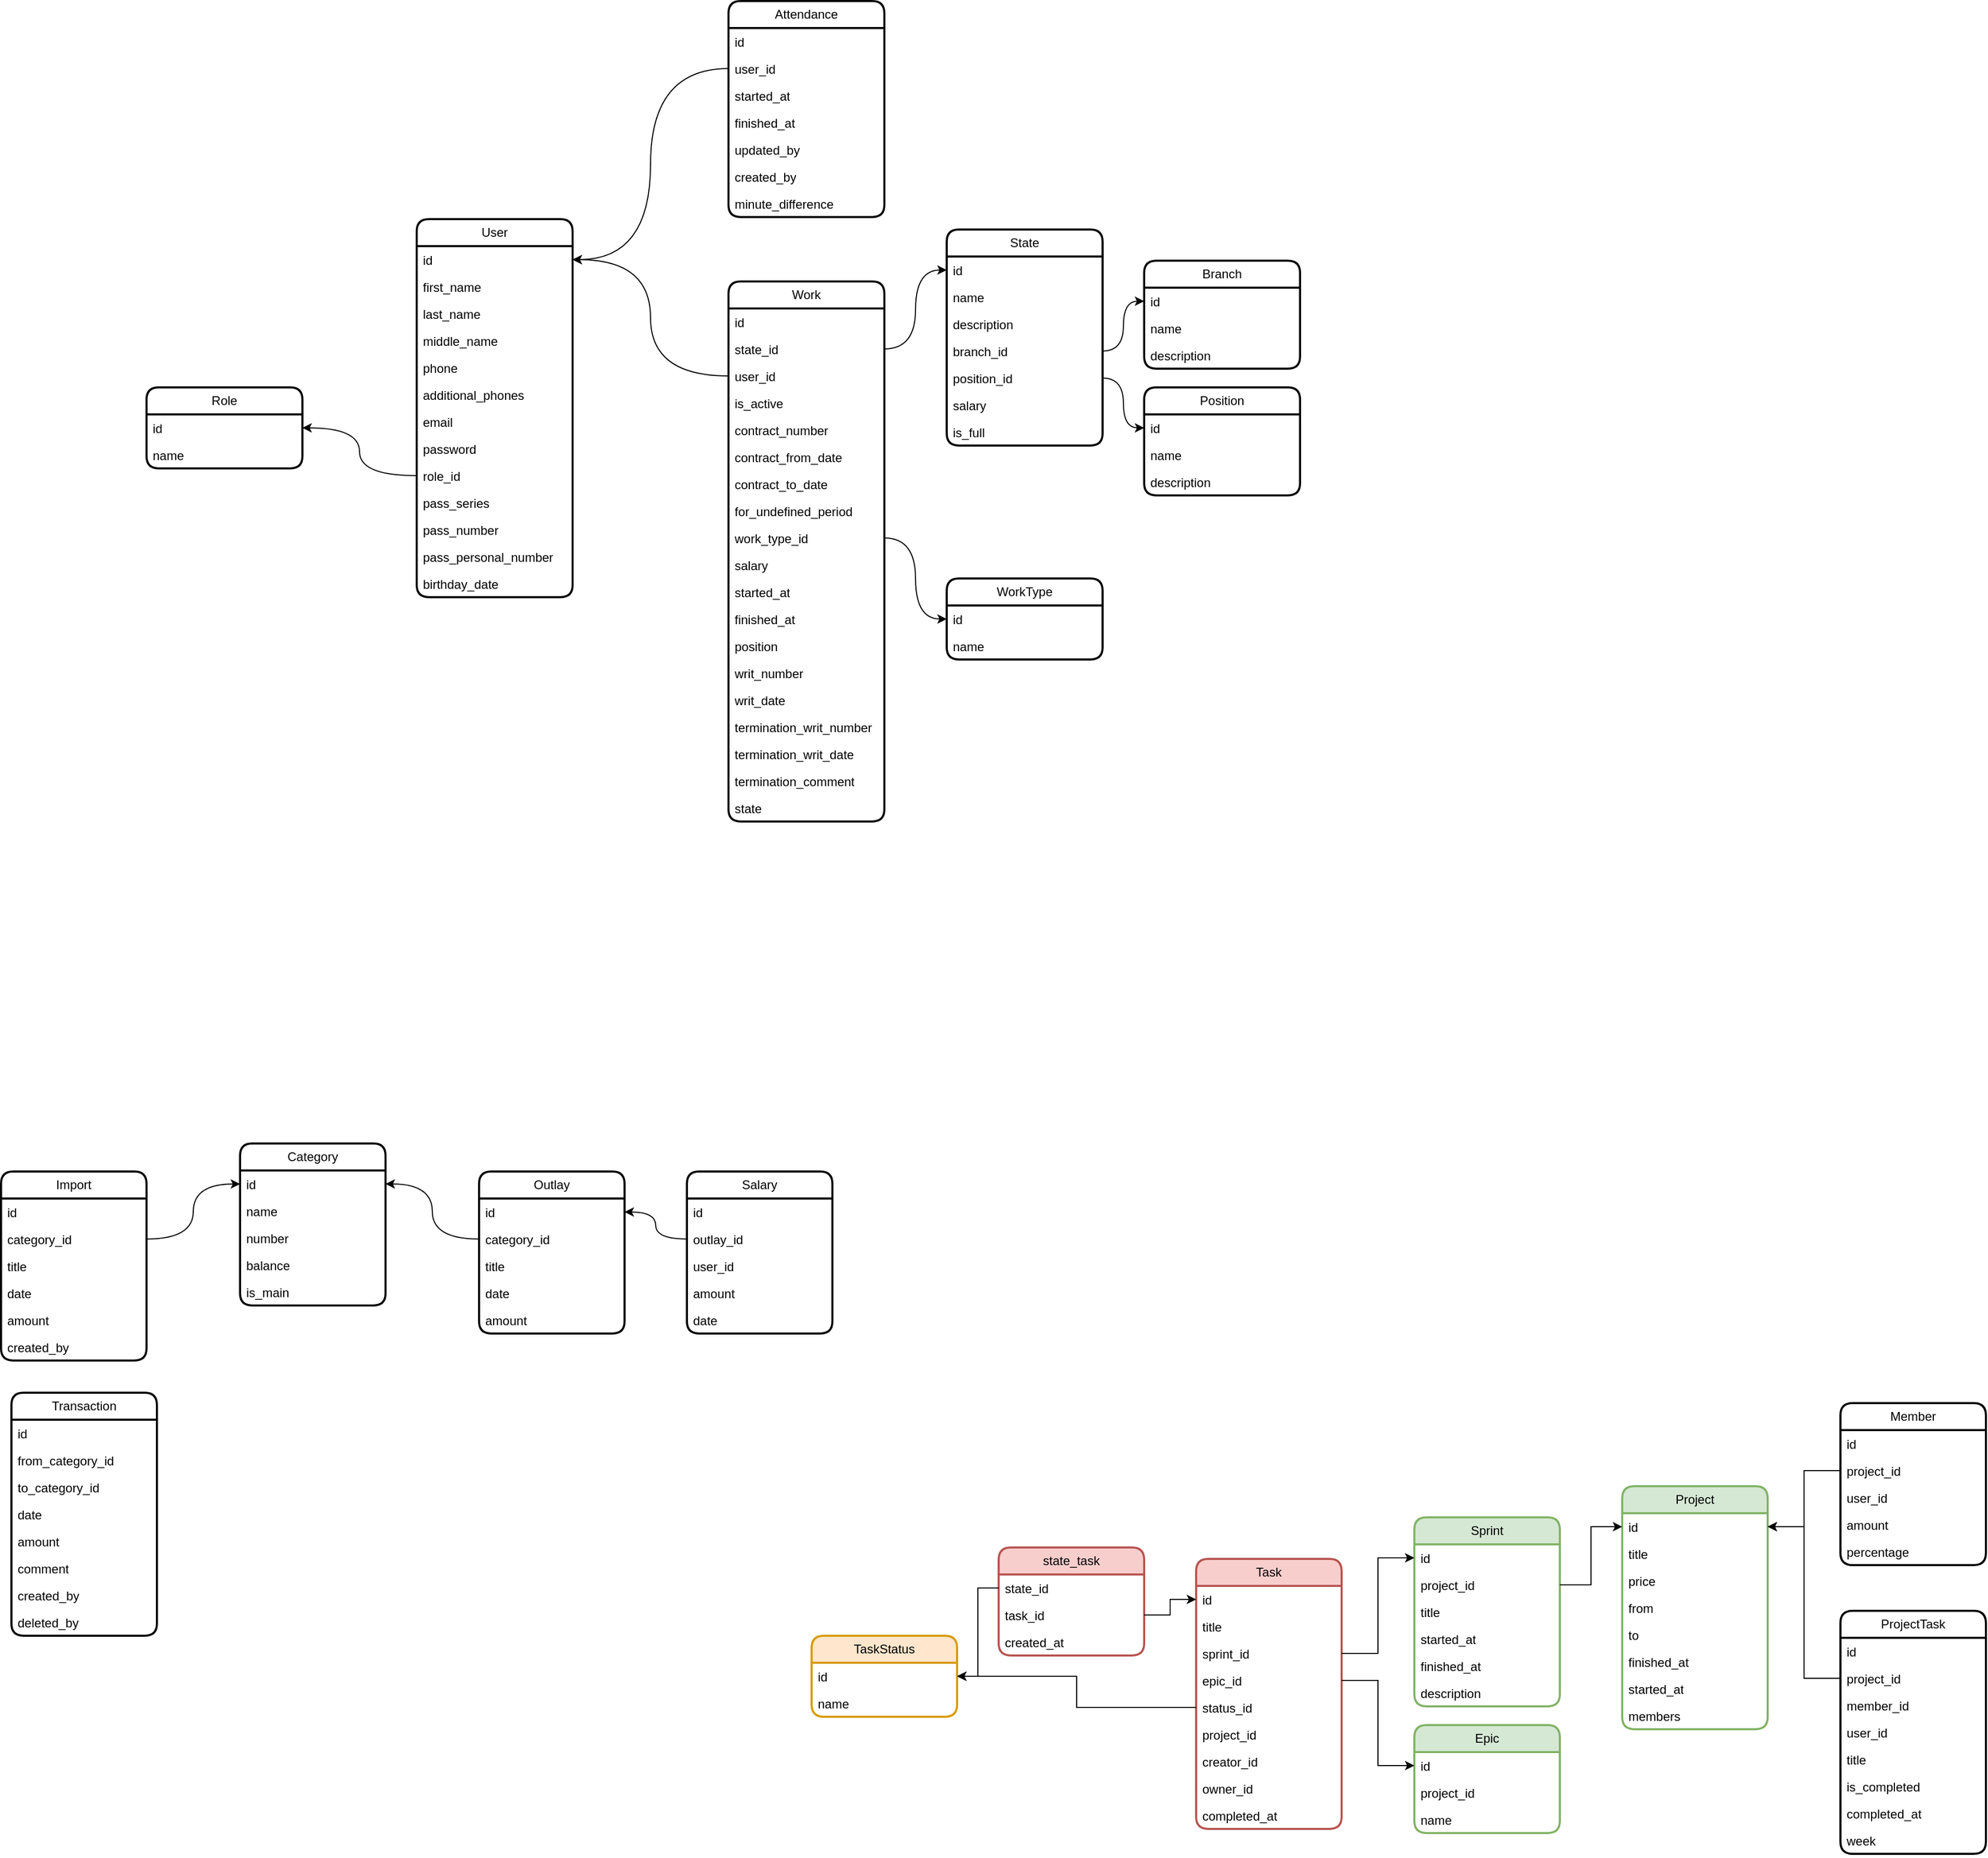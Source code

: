 <mxfile version="24.6.4" type="github" pages="4">
  <diagram id="7AuEXIyxK4dvGpUbUsbF" name="main">
    <mxGraphModel dx="819" dy="-721" grid="1" gridSize="10" guides="1" tooltips="1" connect="1" arrows="1" fold="1" page="1" pageScale="1" pageWidth="827" pageHeight="1169" math="0" shadow="0">
      <root>
        <mxCell id="0" />
        <mxCell id="1" parent="0" />
        <mxCell id="pz3tUidAR9DcifrSmre5-1" value="Category" style="swimlane;fontStyle=0;childLayout=stackLayout;horizontal=1;startSize=26;fillColor=none;horizontalStack=0;resizeParent=1;resizeParentMax=0;resizeLast=0;collapsible=1;marginBottom=0;whiteSpace=wrap;html=1;rounded=1;shadow=0;glass=0;strokeWidth=2;" parent="1" vertex="1">
          <mxGeometry x="410" y="2350" width="140" height="156" as="geometry" />
        </mxCell>
        <mxCell id="pz3tUidAR9DcifrSmre5-2" value="id" style="text;strokeColor=none;fillColor=none;align=left;verticalAlign=top;spacingLeft=4;spacingRight=4;overflow=hidden;rotatable=0;points=[[0,0.5],[1,0.5]];portConstraint=eastwest;whiteSpace=wrap;html=1;" parent="pz3tUidAR9DcifrSmre5-1" vertex="1">
          <mxGeometry y="26" width="140" height="26" as="geometry" />
        </mxCell>
        <mxCell id="pz3tUidAR9DcifrSmre5-3" value="name" style="text;strokeColor=none;fillColor=none;align=left;verticalAlign=top;spacingLeft=4;spacingRight=4;overflow=hidden;rotatable=0;points=[[0,0.5],[1,0.5]];portConstraint=eastwest;whiteSpace=wrap;html=1;" parent="pz3tUidAR9DcifrSmre5-1" vertex="1">
          <mxGeometry y="52" width="140" height="26" as="geometry" />
        </mxCell>
        <mxCell id="pz3tUidAR9DcifrSmre5-4" value="number" style="text;strokeColor=none;fillColor=none;align=left;verticalAlign=top;spacingLeft=4;spacingRight=4;overflow=hidden;rotatable=0;points=[[0,0.5],[1,0.5]];portConstraint=eastwest;whiteSpace=wrap;html=1;" parent="pz3tUidAR9DcifrSmre5-1" vertex="1">
          <mxGeometry y="78" width="140" height="26" as="geometry" />
        </mxCell>
        <mxCell id="pz3tUidAR9DcifrSmre5-5" value="balance" style="text;strokeColor=none;fillColor=none;align=left;verticalAlign=top;spacingLeft=4;spacingRight=4;overflow=hidden;rotatable=0;points=[[0,0.5],[1,0.5]];portConstraint=eastwest;whiteSpace=wrap;html=1;" parent="pz3tUidAR9DcifrSmre5-1" vertex="1">
          <mxGeometry y="104" width="140" height="26" as="geometry" />
        </mxCell>
        <mxCell id="pz3tUidAR9DcifrSmre5-6" value="is_main" style="text;strokeColor=none;fillColor=none;align=left;verticalAlign=top;spacingLeft=4;spacingRight=4;overflow=hidden;rotatable=0;points=[[0,0.5],[1,0.5]];portConstraint=eastwest;whiteSpace=wrap;html=1;" parent="pz3tUidAR9DcifrSmre5-1" vertex="1">
          <mxGeometry y="130" width="140" height="26" as="geometry" />
        </mxCell>
        <mxCell id="pz3tUidAR9DcifrSmre5-7" value="Transaction" style="swimlane;fontStyle=0;childLayout=stackLayout;horizontal=1;startSize=26;fillColor=none;horizontalStack=0;resizeParent=1;resizeParentMax=0;resizeLast=0;collapsible=1;marginBottom=0;whiteSpace=wrap;html=1;rounded=1;shadow=0;glass=0;strokeWidth=2;" parent="1" vertex="1">
          <mxGeometry x="190" y="2590" width="140" height="234" as="geometry" />
        </mxCell>
        <mxCell id="pz3tUidAR9DcifrSmre5-8" value="id" style="text;strokeColor=none;fillColor=none;align=left;verticalAlign=top;spacingLeft=4;spacingRight=4;overflow=hidden;rotatable=0;points=[[0,0.5],[1,0.5]];portConstraint=eastwest;whiteSpace=wrap;html=1;" parent="pz3tUidAR9DcifrSmre5-7" vertex="1">
          <mxGeometry y="26" width="140" height="26" as="geometry" />
        </mxCell>
        <mxCell id="pz3tUidAR9DcifrSmre5-9" value="from_category_id" style="text;strokeColor=none;fillColor=none;align=left;verticalAlign=top;spacingLeft=4;spacingRight=4;overflow=hidden;rotatable=0;points=[[0,0.5],[1,0.5]];portConstraint=eastwest;whiteSpace=wrap;html=1;" parent="pz3tUidAR9DcifrSmre5-7" vertex="1">
          <mxGeometry y="52" width="140" height="26" as="geometry" />
        </mxCell>
        <mxCell id="pz3tUidAR9DcifrSmre5-10" value="to_category_id" style="text;strokeColor=none;fillColor=none;align=left;verticalAlign=top;spacingLeft=4;spacingRight=4;overflow=hidden;rotatable=0;points=[[0,0.5],[1,0.5]];portConstraint=eastwest;whiteSpace=wrap;html=1;" parent="pz3tUidAR9DcifrSmre5-7" vertex="1">
          <mxGeometry y="78" width="140" height="26" as="geometry" />
        </mxCell>
        <mxCell id="pz3tUidAR9DcifrSmre5-11" value="date" style="text;strokeColor=none;fillColor=none;align=left;verticalAlign=top;spacingLeft=4;spacingRight=4;overflow=hidden;rotatable=0;points=[[0,0.5],[1,0.5]];portConstraint=eastwest;whiteSpace=wrap;html=1;" parent="pz3tUidAR9DcifrSmre5-7" vertex="1">
          <mxGeometry y="104" width="140" height="26" as="geometry" />
        </mxCell>
        <mxCell id="pz3tUidAR9DcifrSmre5-12" value="amount" style="text;strokeColor=none;fillColor=none;align=left;verticalAlign=top;spacingLeft=4;spacingRight=4;overflow=hidden;rotatable=0;points=[[0,0.5],[1,0.5]];portConstraint=eastwest;whiteSpace=wrap;html=1;" parent="pz3tUidAR9DcifrSmre5-7" vertex="1">
          <mxGeometry y="130" width="140" height="26" as="geometry" />
        </mxCell>
        <mxCell id="pz3tUidAR9DcifrSmre5-13" value="comment" style="text;strokeColor=none;fillColor=none;align=left;verticalAlign=top;spacingLeft=4;spacingRight=4;overflow=hidden;rotatable=0;points=[[0,0.5],[1,0.5]];portConstraint=eastwest;whiteSpace=wrap;html=1;" parent="pz3tUidAR9DcifrSmre5-7" vertex="1">
          <mxGeometry y="156" width="140" height="26" as="geometry" />
        </mxCell>
        <mxCell id="pz3tUidAR9DcifrSmre5-14" value="created_by" style="text;strokeColor=none;fillColor=none;align=left;verticalAlign=top;spacingLeft=4;spacingRight=4;overflow=hidden;rotatable=0;points=[[0,0.5],[1,0.5]];portConstraint=eastwest;whiteSpace=wrap;html=1;" parent="pz3tUidAR9DcifrSmre5-7" vertex="1">
          <mxGeometry y="182" width="140" height="26" as="geometry" />
        </mxCell>
        <mxCell id="pz3tUidAR9DcifrSmre5-15" value="deleted_by" style="text;strokeColor=none;fillColor=none;align=left;verticalAlign=top;spacingLeft=4;spacingRight=4;overflow=hidden;rotatable=0;points=[[0,0.5],[1,0.5]];portConstraint=eastwest;whiteSpace=wrap;html=1;" parent="pz3tUidAR9DcifrSmre5-7" vertex="1">
          <mxGeometry y="208" width="140" height="26" as="geometry" />
        </mxCell>
        <mxCell id="pz3tUidAR9DcifrSmre5-16" value="Outlay" style="swimlane;fontStyle=0;childLayout=stackLayout;horizontal=1;startSize=26;fillColor=none;horizontalStack=0;resizeParent=1;resizeParentMax=0;resizeLast=0;collapsible=1;marginBottom=0;whiteSpace=wrap;html=1;rounded=1;shadow=0;glass=0;strokeWidth=2;" parent="1" vertex="1">
          <mxGeometry x="640" y="2377" width="140" height="156" as="geometry" />
        </mxCell>
        <mxCell id="pz3tUidAR9DcifrSmre5-17" value="id" style="text;strokeColor=none;fillColor=none;align=left;verticalAlign=top;spacingLeft=4;spacingRight=4;overflow=hidden;rotatable=0;points=[[0,0.5],[1,0.5]];portConstraint=eastwest;whiteSpace=wrap;html=1;" parent="pz3tUidAR9DcifrSmre5-16" vertex="1">
          <mxGeometry y="26" width="140" height="26" as="geometry" />
        </mxCell>
        <mxCell id="pz3tUidAR9DcifrSmre5-18" value="category_id" style="text;strokeColor=none;fillColor=none;align=left;verticalAlign=top;spacingLeft=4;spacingRight=4;overflow=hidden;rotatable=0;points=[[0,0.5],[1,0.5]];portConstraint=eastwest;whiteSpace=wrap;html=1;" parent="pz3tUidAR9DcifrSmre5-16" vertex="1">
          <mxGeometry y="52" width="140" height="26" as="geometry" />
        </mxCell>
        <mxCell id="pz3tUidAR9DcifrSmre5-19" value="title" style="text;strokeColor=none;fillColor=none;align=left;verticalAlign=top;spacingLeft=4;spacingRight=4;overflow=hidden;rotatable=0;points=[[0,0.5],[1,0.5]];portConstraint=eastwest;whiteSpace=wrap;html=1;" parent="pz3tUidAR9DcifrSmre5-16" vertex="1">
          <mxGeometry y="78" width="140" height="26" as="geometry" />
        </mxCell>
        <mxCell id="pz3tUidAR9DcifrSmre5-20" value="date" style="text;strokeColor=none;fillColor=none;align=left;verticalAlign=top;spacingLeft=4;spacingRight=4;overflow=hidden;rotatable=0;points=[[0,0.5],[1,0.5]];portConstraint=eastwest;whiteSpace=wrap;html=1;" parent="pz3tUidAR9DcifrSmre5-16" vertex="1">
          <mxGeometry y="104" width="140" height="26" as="geometry" />
        </mxCell>
        <mxCell id="pz3tUidAR9DcifrSmre5-21" value="amount" style="text;strokeColor=none;fillColor=none;align=left;verticalAlign=top;spacingLeft=4;spacingRight=4;overflow=hidden;rotatable=0;points=[[0,0.5],[1,0.5]];portConstraint=eastwest;whiteSpace=wrap;html=1;" parent="pz3tUidAR9DcifrSmre5-16" vertex="1">
          <mxGeometry y="130" width="140" height="26" as="geometry" />
        </mxCell>
        <mxCell id="pz3tUidAR9DcifrSmre5-37" value="User" style="swimlane;fontStyle=0;childLayout=stackLayout;horizontal=1;startSize=26;fillColor=none;horizontalStack=0;resizeParent=1;resizeParentMax=0;resizeLast=0;collapsible=1;marginBottom=0;whiteSpace=wrap;html=1;rounded=1;shadow=0;glass=0;strokeWidth=2;" parent="1" vertex="1">
          <mxGeometry x="580" y="1460" width="150" height="364" as="geometry" />
        </mxCell>
        <mxCell id="pz3tUidAR9DcifrSmre5-38" value="id" style="text;strokeColor=none;fillColor=none;align=left;verticalAlign=top;spacingLeft=4;spacingRight=4;overflow=hidden;rotatable=0;points=[[0,0.5],[1,0.5]];portConstraint=eastwest;whiteSpace=wrap;html=1;" parent="pz3tUidAR9DcifrSmre5-37" vertex="1">
          <mxGeometry y="26" width="150" height="26" as="geometry" />
        </mxCell>
        <mxCell id="pz3tUidAR9DcifrSmre5-39" value="first_name" style="text;strokeColor=none;fillColor=none;align=left;verticalAlign=top;spacingLeft=4;spacingRight=4;overflow=hidden;rotatable=0;points=[[0,0.5],[1,0.5]];portConstraint=eastwest;whiteSpace=wrap;html=1;" parent="pz3tUidAR9DcifrSmre5-37" vertex="1">
          <mxGeometry y="52" width="150" height="26" as="geometry" />
        </mxCell>
        <mxCell id="LTpCUk56gpv0g258zeQ--2" value="last_name" style="text;strokeColor=none;fillColor=none;align=left;verticalAlign=top;spacingLeft=4;spacingRight=4;overflow=hidden;rotatable=0;points=[[0,0.5],[1,0.5]];portConstraint=eastwest;whiteSpace=wrap;html=1;" parent="pz3tUidAR9DcifrSmre5-37" vertex="1">
          <mxGeometry y="78" width="150" height="26" as="geometry" />
        </mxCell>
        <mxCell id="RUl6qWUgQ8qYa6QlKWLv-23" value="middle_name" style="text;strokeColor=none;fillColor=none;align=left;verticalAlign=top;spacingLeft=4;spacingRight=4;overflow=hidden;rotatable=0;points=[[0,0.5],[1,0.5]];portConstraint=eastwest;whiteSpace=wrap;html=1;" parent="pz3tUidAR9DcifrSmre5-37" vertex="1">
          <mxGeometry y="104" width="150" height="26" as="geometry" />
        </mxCell>
        <mxCell id="pz3tUidAR9DcifrSmre5-40" value="phone" style="text;strokeColor=none;fillColor=none;align=left;verticalAlign=top;spacingLeft=4;spacingRight=4;overflow=hidden;rotatable=0;points=[[0,0.5],[1,0.5]];portConstraint=eastwest;whiteSpace=wrap;html=1;" parent="pz3tUidAR9DcifrSmre5-37" vertex="1">
          <mxGeometry y="130" width="150" height="26" as="geometry" />
        </mxCell>
        <mxCell id="RUl6qWUgQ8qYa6QlKWLv-29" value="additional_phones" style="text;strokeColor=none;fillColor=none;align=left;verticalAlign=top;spacingLeft=4;spacingRight=4;overflow=hidden;rotatable=0;points=[[0,0.5],[1,0.5]];portConstraint=eastwest;whiteSpace=wrap;html=1;" parent="pz3tUidAR9DcifrSmre5-37" vertex="1">
          <mxGeometry y="156" width="150" height="26" as="geometry" />
        </mxCell>
        <mxCell id="9zdEIT7OF_Lzr534XS5U-1" value="email" style="text;strokeColor=none;fillColor=none;align=left;verticalAlign=top;spacingLeft=4;spacingRight=4;overflow=hidden;rotatable=0;points=[[0,0.5],[1,0.5]];portConstraint=eastwest;whiteSpace=wrap;html=1;" parent="pz3tUidAR9DcifrSmre5-37" vertex="1">
          <mxGeometry y="182" width="150" height="26" as="geometry" />
        </mxCell>
        <mxCell id="pz3tUidAR9DcifrSmre5-41" value="password" style="text;strokeColor=none;fillColor=none;align=left;verticalAlign=top;spacingLeft=4;spacingRight=4;overflow=hidden;rotatable=0;points=[[0,0.5],[1,0.5]];portConstraint=eastwest;whiteSpace=wrap;html=1;" parent="pz3tUidAR9DcifrSmre5-37" vertex="1">
          <mxGeometry y="208" width="150" height="26" as="geometry" />
        </mxCell>
        <mxCell id="uhwqMeF3bq3aozIxSqHs-1" value="role_id" style="text;strokeColor=none;fillColor=none;align=left;verticalAlign=top;spacingLeft=4;spacingRight=4;overflow=hidden;rotatable=0;points=[[0,0.5],[1,0.5]];portConstraint=eastwest;whiteSpace=wrap;html=1;" parent="pz3tUidAR9DcifrSmre5-37" vertex="1">
          <mxGeometry y="234" width="150" height="26" as="geometry" />
        </mxCell>
        <mxCell id="RUl6qWUgQ8qYa6QlKWLv-24" value="pass_series" style="text;strokeColor=none;fillColor=none;align=left;verticalAlign=top;spacingLeft=4;spacingRight=4;overflow=hidden;rotatable=0;points=[[0,0.5],[1,0.5]];portConstraint=eastwest;whiteSpace=wrap;html=1;" parent="pz3tUidAR9DcifrSmre5-37" vertex="1">
          <mxGeometry y="260" width="150" height="26" as="geometry" />
        </mxCell>
        <mxCell id="RUl6qWUgQ8qYa6QlKWLv-25" value="pass_number" style="text;strokeColor=none;fillColor=none;align=left;verticalAlign=top;spacingLeft=4;spacingRight=4;overflow=hidden;rotatable=0;points=[[0,0.5],[1,0.5]];portConstraint=eastwest;whiteSpace=wrap;html=1;" parent="pz3tUidAR9DcifrSmre5-37" vertex="1">
          <mxGeometry y="286" width="150" height="26" as="geometry" />
        </mxCell>
        <mxCell id="RUl6qWUgQ8qYa6QlKWLv-26" value="pass_personal_number" style="text;strokeColor=none;fillColor=none;align=left;verticalAlign=top;spacingLeft=4;spacingRight=4;overflow=hidden;rotatable=0;points=[[0,0.5],[1,0.5]];portConstraint=eastwest;whiteSpace=wrap;html=1;" parent="pz3tUidAR9DcifrSmre5-37" vertex="1">
          <mxGeometry y="312" width="150" height="26" as="geometry" />
        </mxCell>
        <mxCell id="RUl6qWUgQ8qYa6QlKWLv-27" value="birthday_date" style="text;strokeColor=none;fillColor=none;align=left;verticalAlign=top;spacingLeft=4;spacingRight=4;overflow=hidden;rotatable=0;points=[[0,0.5],[1,0.5]];portConstraint=eastwest;whiteSpace=wrap;html=1;" parent="pz3tUidAR9DcifrSmre5-37" vertex="1">
          <mxGeometry y="338" width="150" height="26" as="geometry" />
        </mxCell>
        <mxCell id="pz3tUidAR9DcifrSmre5-42" value="Import" style="swimlane;fontStyle=0;childLayout=stackLayout;horizontal=1;startSize=26;fillColor=none;horizontalStack=0;resizeParent=1;resizeParentMax=0;resizeLast=0;collapsible=1;marginBottom=0;whiteSpace=wrap;html=1;rounded=1;shadow=0;glass=0;strokeWidth=2;" parent="1" vertex="1">
          <mxGeometry x="180" y="2377" width="140" height="182" as="geometry" />
        </mxCell>
        <mxCell id="pz3tUidAR9DcifrSmre5-43" value="id" style="text;strokeColor=none;fillColor=none;align=left;verticalAlign=top;spacingLeft=4;spacingRight=4;overflow=hidden;rotatable=0;points=[[0,0.5],[1,0.5]];portConstraint=eastwest;whiteSpace=wrap;html=1;" parent="pz3tUidAR9DcifrSmre5-42" vertex="1">
          <mxGeometry y="26" width="140" height="26" as="geometry" />
        </mxCell>
        <mxCell id="pz3tUidAR9DcifrSmre5-44" value="category_id" style="text;strokeColor=none;fillColor=none;align=left;verticalAlign=top;spacingLeft=4;spacingRight=4;overflow=hidden;rotatable=0;points=[[0,0.5],[1,0.5]];portConstraint=eastwest;whiteSpace=wrap;html=1;" parent="pz3tUidAR9DcifrSmre5-42" vertex="1">
          <mxGeometry y="52" width="140" height="26" as="geometry" />
        </mxCell>
        <mxCell id="pz3tUidAR9DcifrSmre5-45" value="title" style="text;strokeColor=none;fillColor=none;align=left;verticalAlign=top;spacingLeft=4;spacingRight=4;overflow=hidden;rotatable=0;points=[[0,0.5],[1,0.5]];portConstraint=eastwest;whiteSpace=wrap;html=1;" parent="pz3tUidAR9DcifrSmre5-42" vertex="1">
          <mxGeometry y="78" width="140" height="26" as="geometry" />
        </mxCell>
        <mxCell id="pz3tUidAR9DcifrSmre5-46" value="date" style="text;strokeColor=none;fillColor=none;align=left;verticalAlign=top;spacingLeft=4;spacingRight=4;overflow=hidden;rotatable=0;points=[[0,0.5],[1,0.5]];portConstraint=eastwest;whiteSpace=wrap;html=1;" parent="pz3tUidAR9DcifrSmre5-42" vertex="1">
          <mxGeometry y="104" width="140" height="26" as="geometry" />
        </mxCell>
        <mxCell id="pz3tUidAR9DcifrSmre5-47" value="amount" style="text;strokeColor=none;fillColor=none;align=left;verticalAlign=top;spacingLeft=4;spacingRight=4;overflow=hidden;rotatable=0;points=[[0,0.5],[1,0.5]];portConstraint=eastwest;whiteSpace=wrap;html=1;" parent="pz3tUidAR9DcifrSmre5-42" vertex="1">
          <mxGeometry y="130" width="140" height="26" as="geometry" />
        </mxCell>
        <mxCell id="pz3tUidAR9DcifrSmre5-48" value="created_by" style="text;strokeColor=none;fillColor=none;align=left;verticalAlign=top;spacingLeft=4;spacingRight=4;overflow=hidden;rotatable=0;points=[[0,0.5],[1,0.5]];portConstraint=eastwest;whiteSpace=wrap;html=1;" parent="pz3tUidAR9DcifrSmre5-42" vertex="1">
          <mxGeometry y="156" width="140" height="26" as="geometry" />
        </mxCell>
        <mxCell id="pz3tUidAR9DcifrSmre5-49" style="edgeStyle=orthogonalEdgeStyle;rounded=0;orthogonalLoop=1;jettySize=auto;html=1;entryX=0;entryY=0.5;entryDx=0;entryDy=0;curved=1;" parent="1" source="pz3tUidAR9DcifrSmre5-44" target="pz3tUidAR9DcifrSmre5-2" edge="1">
          <mxGeometry relative="1" as="geometry" />
        </mxCell>
        <mxCell id="pz3tUidAR9DcifrSmre5-50" style="edgeStyle=orthogonalEdgeStyle;rounded=0;orthogonalLoop=1;jettySize=auto;html=1;entryX=1;entryY=0.5;entryDx=0;entryDy=0;curved=1;" parent="1" source="pz3tUidAR9DcifrSmre5-18" target="pz3tUidAR9DcifrSmre5-2" edge="1">
          <mxGeometry relative="1" as="geometry" />
        </mxCell>
        <mxCell id="pz3tUidAR9DcifrSmre5-66" value="Role" style="swimlane;fontStyle=0;childLayout=stackLayout;horizontal=1;startSize=26;fillColor=none;horizontalStack=0;resizeParent=1;resizeParentMax=0;resizeLast=0;collapsible=1;marginBottom=0;whiteSpace=wrap;html=1;rounded=1;shadow=0;glass=0;strokeWidth=2;" parent="1" vertex="1">
          <mxGeometry x="320" y="1622" width="150" height="78" as="geometry" />
        </mxCell>
        <mxCell id="pz3tUidAR9DcifrSmre5-67" value="id" style="text;strokeColor=none;fillColor=none;align=left;verticalAlign=top;spacingLeft=4;spacingRight=4;overflow=hidden;rotatable=0;points=[[0,0.5],[1,0.5]];portConstraint=eastwest;whiteSpace=wrap;html=1;" parent="pz3tUidAR9DcifrSmre5-66" vertex="1">
          <mxGeometry y="26" width="150" height="26" as="geometry" />
        </mxCell>
        <mxCell id="pz3tUidAR9DcifrSmre5-68" value="name" style="text;strokeColor=none;fillColor=none;align=left;verticalAlign=top;spacingLeft=4;spacingRight=4;overflow=hidden;rotatable=0;points=[[0,0.5],[1,0.5]];portConstraint=eastwest;whiteSpace=wrap;html=1;" parent="pz3tUidAR9DcifrSmre5-66" vertex="1">
          <mxGeometry y="52" width="150" height="26" as="geometry" />
        </mxCell>
        <mxCell id="X59m1KVVOeO-bCmBUPsA-1" value="Attendance" style="swimlane;fontStyle=0;childLayout=stackLayout;horizontal=1;startSize=26;fillColor=none;horizontalStack=0;resizeParent=1;resizeParentMax=0;resizeLast=0;collapsible=1;marginBottom=0;whiteSpace=wrap;html=1;rounded=1;shadow=0;glass=0;strokeWidth=2;" parent="1" vertex="1">
          <mxGeometry x="880" y="1250" width="150" height="208" as="geometry" />
        </mxCell>
        <mxCell id="X59m1KVVOeO-bCmBUPsA-2" value="id" style="text;strokeColor=none;fillColor=none;align=left;verticalAlign=top;spacingLeft=4;spacingRight=4;overflow=hidden;rotatable=0;points=[[0,0.5],[1,0.5]];portConstraint=eastwest;whiteSpace=wrap;html=1;" parent="X59m1KVVOeO-bCmBUPsA-1" vertex="1">
          <mxGeometry y="26" width="150" height="26" as="geometry" />
        </mxCell>
        <mxCell id="X59m1KVVOeO-bCmBUPsA-3" value="user_id" style="text;strokeColor=none;fillColor=none;align=left;verticalAlign=top;spacingLeft=4;spacingRight=4;overflow=hidden;rotatable=0;points=[[0,0.5],[1,0.5]];portConstraint=eastwest;whiteSpace=wrap;html=1;" parent="X59m1KVVOeO-bCmBUPsA-1" vertex="1">
          <mxGeometry y="52" width="150" height="26" as="geometry" />
        </mxCell>
        <mxCell id="X59m1KVVOeO-bCmBUPsA-4" value="started_at" style="text;strokeColor=none;fillColor=none;align=left;verticalAlign=top;spacingLeft=4;spacingRight=4;overflow=hidden;rotatable=0;points=[[0,0.5],[1,0.5]];portConstraint=eastwest;whiteSpace=wrap;html=1;" parent="X59m1KVVOeO-bCmBUPsA-1" vertex="1">
          <mxGeometry y="78" width="150" height="26" as="geometry" />
        </mxCell>
        <mxCell id="X59m1KVVOeO-bCmBUPsA-5" value="finished_at" style="text;strokeColor=none;fillColor=none;align=left;verticalAlign=top;spacingLeft=4;spacingRight=4;overflow=hidden;rotatable=0;points=[[0,0.5],[1,0.5]];portConstraint=eastwest;whiteSpace=wrap;html=1;" parent="X59m1KVVOeO-bCmBUPsA-1" vertex="1">
          <mxGeometry y="104" width="150" height="26" as="geometry" />
        </mxCell>
        <mxCell id="X59m1KVVOeO-bCmBUPsA-6" value="updated_by" style="text;strokeColor=none;fillColor=none;align=left;verticalAlign=top;spacingLeft=4;spacingRight=4;overflow=hidden;rotatable=0;points=[[0,0.5],[1,0.5]];portConstraint=eastwest;whiteSpace=wrap;html=1;" parent="X59m1KVVOeO-bCmBUPsA-1" vertex="1">
          <mxGeometry y="130" width="150" height="26" as="geometry" />
        </mxCell>
        <mxCell id="X59m1KVVOeO-bCmBUPsA-7" value="created_by" style="text;strokeColor=none;fillColor=none;align=left;verticalAlign=top;spacingLeft=4;spacingRight=4;overflow=hidden;rotatable=0;points=[[0,0.5],[1,0.5]];portConstraint=eastwest;whiteSpace=wrap;html=1;" parent="X59m1KVVOeO-bCmBUPsA-1" vertex="1">
          <mxGeometry y="156" width="150" height="26" as="geometry" />
        </mxCell>
        <mxCell id="X59m1KVVOeO-bCmBUPsA-8" value="minute_difference" style="text;strokeColor=none;fillColor=none;align=left;verticalAlign=top;spacingLeft=4;spacingRight=4;overflow=hidden;rotatable=0;points=[[0,0.5],[1,0.5]];portConstraint=eastwest;whiteSpace=wrap;html=1;" parent="X59m1KVVOeO-bCmBUPsA-1" vertex="1">
          <mxGeometry y="182" width="150" height="26" as="geometry" />
        </mxCell>
        <mxCell id="X59m1KVVOeO-bCmBUPsA-9" style="edgeStyle=orthogonalEdgeStyle;rounded=0;orthogonalLoop=1;jettySize=auto;html=1;entryX=1;entryY=0.5;entryDx=0;entryDy=0;curved=1;" parent="1" source="X59m1KVVOeO-bCmBUPsA-3" target="pz3tUidAR9DcifrSmre5-38" edge="1">
          <mxGeometry relative="1" as="geometry" />
        </mxCell>
        <mxCell id="eZBANEF5Z-J58DT59ZfV-1" value="Project" style="swimlane;fontStyle=0;childLayout=stackLayout;horizontal=1;startSize=26;fillColor=#d5e8d4;horizontalStack=0;resizeParent=1;resizeParentMax=0;resizeLast=0;collapsible=1;marginBottom=0;whiteSpace=wrap;html=1;rounded=1;shadow=0;glass=0;strokeWidth=2;strokeColor=#82b366;" parent="1" vertex="1">
          <mxGeometry x="1740" y="2680" width="140" height="234" as="geometry" />
        </mxCell>
        <mxCell id="eZBANEF5Z-J58DT59ZfV-2" value="id" style="text;strokeColor=none;fillColor=none;align=left;verticalAlign=top;spacingLeft=4;spacingRight=4;overflow=hidden;rotatable=0;points=[[0,0.5],[1,0.5]];portConstraint=eastwest;whiteSpace=wrap;html=1;" parent="eZBANEF5Z-J58DT59ZfV-1" vertex="1">
          <mxGeometry y="26" width="140" height="26" as="geometry" />
        </mxCell>
        <mxCell id="eZBANEF5Z-J58DT59ZfV-3" value="title" style="text;strokeColor=none;fillColor=none;align=left;verticalAlign=top;spacingLeft=4;spacingRight=4;overflow=hidden;rotatable=0;points=[[0,0.5],[1,0.5]];portConstraint=eastwest;whiteSpace=wrap;html=1;" parent="eZBANEF5Z-J58DT59ZfV-1" vertex="1">
          <mxGeometry y="52" width="140" height="26" as="geometry" />
        </mxCell>
        <mxCell id="eZBANEF5Z-J58DT59ZfV-4" value="price" style="text;strokeColor=none;fillColor=none;align=left;verticalAlign=top;spacingLeft=4;spacingRight=4;overflow=hidden;rotatable=0;points=[[0,0.5],[1,0.5]];portConstraint=eastwest;whiteSpace=wrap;html=1;" parent="eZBANEF5Z-J58DT59ZfV-1" vertex="1">
          <mxGeometry y="78" width="140" height="26" as="geometry" />
        </mxCell>
        <mxCell id="eZBANEF5Z-J58DT59ZfV-5" value="from" style="text;strokeColor=none;fillColor=none;align=left;verticalAlign=top;spacingLeft=4;spacingRight=4;overflow=hidden;rotatable=0;points=[[0,0.5],[1,0.5]];portConstraint=eastwest;whiteSpace=wrap;html=1;" parent="eZBANEF5Z-J58DT59ZfV-1" vertex="1">
          <mxGeometry y="104" width="140" height="26" as="geometry" />
        </mxCell>
        <mxCell id="eZBANEF5Z-J58DT59ZfV-6" value="to" style="text;strokeColor=none;fillColor=none;align=left;verticalAlign=top;spacingLeft=4;spacingRight=4;overflow=hidden;rotatable=0;points=[[0,0.5],[1,0.5]];portConstraint=eastwest;whiteSpace=wrap;html=1;" parent="eZBANEF5Z-J58DT59ZfV-1" vertex="1">
          <mxGeometry y="130" width="140" height="26" as="geometry" />
        </mxCell>
        <mxCell id="eZBANEF5Z-J58DT59ZfV-8" value="finished_at" style="text;strokeColor=none;fillColor=none;align=left;verticalAlign=top;spacingLeft=4;spacingRight=4;overflow=hidden;rotatable=0;points=[[0,0.5],[1,0.5]];portConstraint=eastwest;whiteSpace=wrap;html=1;" parent="eZBANEF5Z-J58DT59ZfV-1" vertex="1">
          <mxGeometry y="156" width="140" height="26" as="geometry" />
        </mxCell>
        <mxCell id="LTpCUk56gpv0g258zeQ--1" value="started_at" style="text;strokeColor=none;fillColor=none;align=left;verticalAlign=top;spacingLeft=4;spacingRight=4;overflow=hidden;rotatable=0;points=[[0,0.5],[1,0.5]];portConstraint=eastwest;whiteSpace=wrap;html=1;" parent="eZBANEF5Z-J58DT59ZfV-1" vertex="1">
          <mxGeometry y="182" width="140" height="26" as="geometry" />
        </mxCell>
        <mxCell id="eZBANEF5Z-J58DT59ZfV-9" value="members" style="text;strokeColor=none;fillColor=none;align=left;verticalAlign=top;spacingLeft=4;spacingRight=4;overflow=hidden;rotatable=0;points=[[0,0.5],[1,0.5]];portConstraint=eastwest;whiteSpace=wrap;html=1;" parent="eZBANEF5Z-J58DT59ZfV-1" vertex="1">
          <mxGeometry y="208" width="140" height="26" as="geometry" />
        </mxCell>
        <mxCell id="eZBANEF5Z-J58DT59ZfV-10" value="Member" style="swimlane;fontStyle=0;childLayout=stackLayout;horizontal=1;startSize=26;fillColor=none;horizontalStack=0;resizeParent=1;resizeParentMax=0;resizeLast=0;collapsible=1;marginBottom=0;whiteSpace=wrap;html=1;rounded=1;shadow=0;glass=0;strokeWidth=2;" parent="1" vertex="1">
          <mxGeometry x="1950" y="2600" width="140" height="156" as="geometry" />
        </mxCell>
        <mxCell id="eZBANEF5Z-J58DT59ZfV-11" value="id" style="text;strokeColor=none;fillColor=none;align=left;verticalAlign=top;spacingLeft=4;spacingRight=4;overflow=hidden;rotatable=0;points=[[0,0.5],[1,0.5]];portConstraint=eastwest;whiteSpace=wrap;html=1;" parent="eZBANEF5Z-J58DT59ZfV-10" vertex="1">
          <mxGeometry y="26" width="140" height="26" as="geometry" />
        </mxCell>
        <mxCell id="eZBANEF5Z-J58DT59ZfV-12" value="project_id" style="text;strokeColor=none;fillColor=none;align=left;verticalAlign=top;spacingLeft=4;spacingRight=4;overflow=hidden;rotatable=0;points=[[0,0.5],[1,0.5]];portConstraint=eastwest;whiteSpace=wrap;html=1;" parent="eZBANEF5Z-J58DT59ZfV-10" vertex="1">
          <mxGeometry y="52" width="140" height="26" as="geometry" />
        </mxCell>
        <mxCell id="eZBANEF5Z-J58DT59ZfV-13" value="user_id" style="text;strokeColor=none;fillColor=none;align=left;verticalAlign=top;spacingLeft=4;spacingRight=4;overflow=hidden;rotatable=0;points=[[0,0.5],[1,0.5]];portConstraint=eastwest;whiteSpace=wrap;html=1;" parent="eZBANEF5Z-J58DT59ZfV-10" vertex="1">
          <mxGeometry y="78" width="140" height="26" as="geometry" />
        </mxCell>
        <mxCell id="eZBANEF5Z-J58DT59ZfV-14" value="amount" style="text;strokeColor=none;fillColor=none;align=left;verticalAlign=top;spacingLeft=4;spacingRight=4;overflow=hidden;rotatable=0;points=[[0,0.5],[1,0.5]];portConstraint=eastwest;whiteSpace=wrap;html=1;" parent="eZBANEF5Z-J58DT59ZfV-10" vertex="1">
          <mxGeometry y="104" width="140" height="26" as="geometry" />
        </mxCell>
        <mxCell id="eZBANEF5Z-J58DT59ZfV-15" value="percentage" style="text;strokeColor=none;fillColor=none;align=left;verticalAlign=top;spacingLeft=4;spacingRight=4;overflow=hidden;rotatable=0;points=[[0,0.5],[1,0.5]];portConstraint=eastwest;whiteSpace=wrap;html=1;" parent="eZBANEF5Z-J58DT59ZfV-10" vertex="1">
          <mxGeometry y="130" width="140" height="26" as="geometry" />
        </mxCell>
        <mxCell id="eZBANEF5Z-J58DT59ZfV-16" style="edgeStyle=orthogonalEdgeStyle;rounded=0;orthogonalLoop=1;jettySize=auto;html=1;entryX=1;entryY=0.5;entryDx=0;entryDy=0;" parent="1" source="eZBANEF5Z-J58DT59ZfV-12" target="eZBANEF5Z-J58DT59ZfV-2" edge="1">
          <mxGeometry relative="1" as="geometry" />
        </mxCell>
        <mxCell id="KyEy9SPPHyTTBvAcjALU-1" value="Work" style="swimlane;fontStyle=0;childLayout=stackLayout;horizontal=1;startSize=26;fillColor=none;horizontalStack=0;resizeParent=1;resizeParentMax=0;resizeLast=0;collapsible=1;marginBottom=0;whiteSpace=wrap;html=1;rounded=1;shadow=0;glass=0;strokeWidth=2;" parent="1" vertex="1">
          <mxGeometry x="880" y="1520" width="150" height="520" as="geometry" />
        </mxCell>
        <mxCell id="KyEy9SPPHyTTBvAcjALU-2" value="id" style="text;strokeColor=none;fillColor=none;align=left;verticalAlign=top;spacingLeft=4;spacingRight=4;overflow=hidden;rotatable=0;points=[[0,0.5],[1,0.5]];portConstraint=eastwest;whiteSpace=wrap;html=1;" parent="KyEy9SPPHyTTBvAcjALU-1" vertex="1">
          <mxGeometry y="26" width="150" height="26" as="geometry" />
        </mxCell>
        <mxCell id="KyEy9SPPHyTTBvAcjALU-3" value="state_id" style="text;strokeColor=none;fillColor=none;align=left;verticalAlign=top;spacingLeft=4;spacingRight=4;overflow=hidden;rotatable=0;points=[[0,0.5],[1,0.5]];portConstraint=eastwest;whiteSpace=wrap;html=1;" parent="KyEy9SPPHyTTBvAcjALU-1" vertex="1">
          <mxGeometry y="52" width="150" height="26" as="geometry" />
        </mxCell>
        <mxCell id="RUl6qWUgQ8qYa6QlKWLv-54" value="user_id" style="text;strokeColor=none;fillColor=none;align=left;verticalAlign=top;spacingLeft=4;spacingRight=4;overflow=hidden;rotatable=0;points=[[0,0.5],[1,0.5]];portConstraint=eastwest;whiteSpace=wrap;html=1;" parent="KyEy9SPPHyTTBvAcjALU-1" vertex="1">
          <mxGeometry y="78" width="150" height="26" as="geometry" />
        </mxCell>
        <mxCell id="KyEy9SPPHyTTBvAcjALU-8" value="is_active" style="text;strokeColor=none;fillColor=none;align=left;verticalAlign=top;spacingLeft=4;spacingRight=4;overflow=hidden;rotatable=0;points=[[0,0.5],[1,0.5]];portConstraint=eastwest;whiteSpace=wrap;html=1;" parent="KyEy9SPPHyTTBvAcjALU-1" vertex="1">
          <mxGeometry y="104" width="150" height="26" as="geometry" />
        </mxCell>
        <mxCell id="RUl6qWUgQ8qYa6QlKWLv-57" value="contract_number" style="text;strokeColor=none;fillColor=none;align=left;verticalAlign=top;spacingLeft=4;spacingRight=4;overflow=hidden;rotatable=0;points=[[0,0.5],[1,0.5]];portConstraint=eastwest;whiteSpace=wrap;html=1;" parent="KyEy9SPPHyTTBvAcjALU-1" vertex="1">
          <mxGeometry y="130" width="150" height="26" as="geometry" />
        </mxCell>
        <mxCell id="RUl6qWUgQ8qYa6QlKWLv-58" value="contract_from_date" style="text;strokeColor=none;fillColor=none;align=left;verticalAlign=top;spacingLeft=4;spacingRight=4;overflow=hidden;rotatable=0;points=[[0,0.5],[1,0.5]];portConstraint=eastwest;whiteSpace=wrap;html=1;" parent="KyEy9SPPHyTTBvAcjALU-1" vertex="1">
          <mxGeometry y="156" width="150" height="26" as="geometry" />
        </mxCell>
        <mxCell id="RUl6qWUgQ8qYa6QlKWLv-59" value="contract_to_date" style="text;strokeColor=none;fillColor=none;align=left;verticalAlign=top;spacingLeft=4;spacingRight=4;overflow=hidden;rotatable=0;points=[[0,0.5],[1,0.5]];portConstraint=eastwest;whiteSpace=wrap;html=1;" parent="KyEy9SPPHyTTBvAcjALU-1" vertex="1">
          <mxGeometry y="182" width="150" height="26" as="geometry" />
        </mxCell>
        <mxCell id="RUl6qWUgQ8qYa6QlKWLv-60" value="for_undefined_period" style="text;strokeColor=none;fillColor=none;align=left;verticalAlign=top;spacingLeft=4;spacingRight=4;overflow=hidden;rotatable=0;points=[[0,0.5],[1,0.5]];portConstraint=eastwest;whiteSpace=wrap;html=1;" parent="KyEy9SPPHyTTBvAcjALU-1" vertex="1">
          <mxGeometry y="208" width="150" height="26" as="geometry" />
        </mxCell>
        <mxCell id="uhwqMeF3bq3aozIxSqHs-2" value="work_type_id" style="text;strokeColor=none;fillColor=none;align=left;verticalAlign=top;spacingLeft=4;spacingRight=4;overflow=hidden;rotatable=0;points=[[0,0.5],[1,0.5]];portConstraint=eastwest;whiteSpace=wrap;html=1;" parent="KyEy9SPPHyTTBvAcjALU-1" vertex="1">
          <mxGeometry y="234" width="150" height="26" as="geometry" />
        </mxCell>
        <mxCell id="KyEy9SPPHyTTBvAcjALU-6" value="salary" style="text;strokeColor=none;fillColor=none;align=left;verticalAlign=top;spacingLeft=4;spacingRight=4;overflow=hidden;rotatable=0;points=[[0,0.5],[1,0.5]];portConstraint=eastwest;whiteSpace=wrap;html=1;" parent="KyEy9SPPHyTTBvAcjALU-1" vertex="1">
          <mxGeometry y="260" width="150" height="26" as="geometry" />
        </mxCell>
        <mxCell id="KyEy9SPPHyTTBvAcjALU-5" value="started_at" style="text;strokeColor=none;fillColor=none;align=left;verticalAlign=top;spacingLeft=4;spacingRight=4;overflow=hidden;rotatable=0;points=[[0,0.5],[1,0.5]];portConstraint=eastwest;whiteSpace=wrap;html=1;" parent="KyEy9SPPHyTTBvAcjALU-1" vertex="1">
          <mxGeometry y="286" width="150" height="26" as="geometry" />
        </mxCell>
        <mxCell id="T6h7iOQbzjS_a09b3Lld-1" value="finished_at" style="text;strokeColor=none;fillColor=none;align=left;verticalAlign=top;spacingLeft=4;spacingRight=4;overflow=hidden;rotatable=0;points=[[0,0.5],[1,0.5]];portConstraint=eastwest;whiteSpace=wrap;html=1;" parent="KyEy9SPPHyTTBvAcjALU-1" vertex="1">
          <mxGeometry y="312" width="150" height="26" as="geometry" />
        </mxCell>
        <mxCell id="RUl6qWUgQ8qYa6QlKWLv-62" value="position" style="text;strokeColor=none;fillColor=none;align=left;verticalAlign=top;spacingLeft=4;spacingRight=4;overflow=hidden;rotatable=0;points=[[0,0.5],[1,0.5]];portConstraint=eastwest;whiteSpace=wrap;html=1;" parent="KyEy9SPPHyTTBvAcjALU-1" vertex="1">
          <mxGeometry y="338" width="150" height="26" as="geometry" />
        </mxCell>
        <mxCell id="RUl6qWUgQ8qYa6QlKWLv-61" value="writ_number" style="text;strokeColor=none;fillColor=none;align=left;verticalAlign=top;spacingLeft=4;spacingRight=4;overflow=hidden;rotatable=0;points=[[0,0.5],[1,0.5]];portConstraint=eastwest;whiteSpace=wrap;html=1;" parent="KyEy9SPPHyTTBvAcjALU-1" vertex="1">
          <mxGeometry y="364" width="150" height="26" as="geometry" />
        </mxCell>
        <mxCell id="RUl6qWUgQ8qYa6QlKWLv-63" value="writ_date" style="text;strokeColor=none;fillColor=none;align=left;verticalAlign=top;spacingLeft=4;spacingRight=4;overflow=hidden;rotatable=0;points=[[0,0.5],[1,0.5]];portConstraint=eastwest;whiteSpace=wrap;html=1;" parent="KyEy9SPPHyTTBvAcjALU-1" vertex="1">
          <mxGeometry y="390" width="150" height="26" as="geometry" />
        </mxCell>
        <mxCell id="T6h7iOQbzjS_a09b3Lld-2" value="termination_writ_number" style="text;strokeColor=none;fillColor=none;align=left;verticalAlign=top;spacingLeft=4;spacingRight=4;overflow=hidden;rotatable=0;points=[[0,0.5],[1,0.5]];portConstraint=eastwest;whiteSpace=wrap;html=1;" parent="KyEy9SPPHyTTBvAcjALU-1" vertex="1">
          <mxGeometry y="416" width="150" height="26" as="geometry" />
        </mxCell>
        <mxCell id="T6h7iOQbzjS_a09b3Lld-3" value="termination_writ_date" style="text;strokeColor=none;fillColor=none;align=left;verticalAlign=top;spacingLeft=4;spacingRight=4;overflow=hidden;rotatable=0;points=[[0,0.5],[1,0.5]];portConstraint=eastwest;whiteSpace=wrap;html=1;" parent="KyEy9SPPHyTTBvAcjALU-1" vertex="1">
          <mxGeometry y="442" width="150" height="26" as="geometry" />
        </mxCell>
        <mxCell id="T6h7iOQbzjS_a09b3Lld-4" value="termination_comment" style="text;strokeColor=none;fillColor=none;align=left;verticalAlign=top;spacingLeft=4;spacingRight=4;overflow=hidden;rotatable=0;points=[[0,0.5],[1,0.5]];portConstraint=eastwest;whiteSpace=wrap;html=1;" parent="KyEy9SPPHyTTBvAcjALU-1" vertex="1">
          <mxGeometry y="468" width="150" height="26" as="geometry" />
        </mxCell>
        <mxCell id="T6h7iOQbzjS_a09b3Lld-6" value="state" style="text;strokeColor=none;fillColor=none;align=left;verticalAlign=top;spacingLeft=4;spacingRight=4;overflow=hidden;rotatable=0;points=[[0,0.5],[1,0.5]];portConstraint=eastwest;whiteSpace=wrap;html=1;" parent="KyEy9SPPHyTTBvAcjALU-1" vertex="1">
          <mxGeometry y="494" width="150" height="26" as="geometry" />
        </mxCell>
        <mxCell id="uhwqMeF3bq3aozIxSqHs-3" style="edgeStyle=orthogonalEdgeStyle;rounded=0;orthogonalLoop=1;jettySize=auto;html=1;entryX=1;entryY=0.5;entryDx=0;entryDy=0;curved=1;" parent="1" source="uhwqMeF3bq3aozIxSqHs-1" target="pz3tUidAR9DcifrSmre5-67" edge="1">
          <mxGeometry relative="1" as="geometry" />
        </mxCell>
        <mxCell id="RUl6qWUgQ8qYa6QlKWLv-1" value="Salary" style="swimlane;fontStyle=0;childLayout=stackLayout;horizontal=1;startSize=26;fillColor=none;horizontalStack=0;resizeParent=1;resizeParentMax=0;resizeLast=0;collapsible=1;marginBottom=0;whiteSpace=wrap;html=1;rounded=1;shadow=0;glass=0;strokeWidth=2;" parent="1" vertex="1">
          <mxGeometry x="840" y="2377" width="140" height="156" as="geometry" />
        </mxCell>
        <mxCell id="RUl6qWUgQ8qYa6QlKWLv-2" value="id" style="text;strokeColor=none;fillColor=none;align=left;verticalAlign=top;spacingLeft=4;spacingRight=4;overflow=hidden;rotatable=0;points=[[0,0.5],[1,0.5]];portConstraint=eastwest;whiteSpace=wrap;html=1;" parent="RUl6qWUgQ8qYa6QlKWLv-1" vertex="1">
          <mxGeometry y="26" width="140" height="26" as="geometry" />
        </mxCell>
        <mxCell id="RUl6qWUgQ8qYa6QlKWLv-3" value="outlay_id" style="text;strokeColor=none;fillColor=none;align=left;verticalAlign=top;spacingLeft=4;spacingRight=4;overflow=hidden;rotatable=0;points=[[0,0.5],[1,0.5]];portConstraint=eastwest;whiteSpace=wrap;html=1;" parent="RUl6qWUgQ8qYa6QlKWLv-1" vertex="1">
          <mxGeometry y="52" width="140" height="26" as="geometry" />
        </mxCell>
        <mxCell id="RUl6qWUgQ8qYa6QlKWLv-4" value="user_id" style="text;strokeColor=none;fillColor=none;align=left;verticalAlign=top;spacingLeft=4;spacingRight=4;overflow=hidden;rotatable=0;points=[[0,0.5],[1,0.5]];portConstraint=eastwest;whiteSpace=wrap;html=1;" parent="RUl6qWUgQ8qYa6QlKWLv-1" vertex="1">
          <mxGeometry y="78" width="140" height="26" as="geometry" />
        </mxCell>
        <mxCell id="RUl6qWUgQ8qYa6QlKWLv-5" value="amount" style="text;strokeColor=none;fillColor=none;align=left;verticalAlign=top;spacingLeft=4;spacingRight=4;overflow=hidden;rotatable=0;points=[[0,0.5],[1,0.5]];portConstraint=eastwest;whiteSpace=wrap;html=1;" parent="RUl6qWUgQ8qYa6QlKWLv-1" vertex="1">
          <mxGeometry y="104" width="140" height="26" as="geometry" />
        </mxCell>
        <mxCell id="RUl6qWUgQ8qYa6QlKWLv-6" value="date" style="text;strokeColor=none;fillColor=none;align=left;verticalAlign=top;spacingLeft=4;spacingRight=4;overflow=hidden;rotatable=0;points=[[0,0.5],[1,0.5]];portConstraint=eastwest;whiteSpace=wrap;html=1;" parent="RUl6qWUgQ8qYa6QlKWLv-1" vertex="1">
          <mxGeometry y="130" width="140" height="26" as="geometry" />
        </mxCell>
        <mxCell id="RUl6qWUgQ8qYa6QlKWLv-8" style="edgeStyle=orthogonalEdgeStyle;rounded=0;orthogonalLoop=1;jettySize=auto;html=1;entryX=1;entryY=0.5;entryDx=0;entryDy=0;curved=1;" parent="1" source="RUl6qWUgQ8qYa6QlKWLv-3" target="pz3tUidAR9DcifrSmre5-17" edge="1">
          <mxGeometry relative="1" as="geometry" />
        </mxCell>
        <mxCell id="RUl6qWUgQ8qYa6QlKWLv-9" value="State" style="swimlane;fontStyle=0;childLayout=stackLayout;horizontal=1;startSize=26;fillColor=none;horizontalStack=0;resizeParent=1;resizeParentMax=0;resizeLast=0;collapsible=1;marginBottom=0;whiteSpace=wrap;html=1;rounded=1;shadow=0;glass=0;strokeWidth=2;" parent="1" vertex="1">
          <mxGeometry x="1090" y="1470" width="150" height="208" as="geometry" />
        </mxCell>
        <mxCell id="RUl6qWUgQ8qYa6QlKWLv-10" value="id" style="text;strokeColor=none;fillColor=none;align=left;verticalAlign=top;spacingLeft=4;spacingRight=4;overflow=hidden;rotatable=0;points=[[0,0.5],[1,0.5]];portConstraint=eastwest;whiteSpace=wrap;html=1;" parent="RUl6qWUgQ8qYa6QlKWLv-9" vertex="1">
          <mxGeometry y="26" width="150" height="26" as="geometry" />
        </mxCell>
        <mxCell id="RUl6qWUgQ8qYa6QlKWLv-14" value="name" style="text;strokeColor=none;fillColor=none;align=left;verticalAlign=top;spacingLeft=4;spacingRight=4;overflow=hidden;rotatable=0;points=[[0,0.5],[1,0.5]];portConstraint=eastwest;whiteSpace=wrap;html=1;" parent="RUl6qWUgQ8qYa6QlKWLv-9" vertex="1">
          <mxGeometry y="52" width="150" height="26" as="geometry" />
        </mxCell>
        <mxCell id="siQQorvRXb0IPeAA0XXL-1" value="description" style="text;strokeColor=none;fillColor=none;align=left;verticalAlign=top;spacingLeft=4;spacingRight=4;overflow=hidden;rotatable=0;points=[[0,0.5],[1,0.5]];portConstraint=eastwest;whiteSpace=wrap;html=1;" parent="RUl6qWUgQ8qYa6QlKWLv-9" vertex="1">
          <mxGeometry y="78" width="150" height="26" as="geometry" />
        </mxCell>
        <mxCell id="RUl6qWUgQ8qYa6QlKWLv-11" value="branch_id" style="text;strokeColor=none;fillColor=none;align=left;verticalAlign=top;spacingLeft=4;spacingRight=4;overflow=hidden;rotatable=0;points=[[0,0.5],[1,0.5]];portConstraint=eastwest;whiteSpace=wrap;html=1;" parent="RUl6qWUgQ8qYa6QlKWLv-9" vertex="1">
          <mxGeometry y="104" width="150" height="26" as="geometry" />
        </mxCell>
        <mxCell id="siQQorvRXb0IPeAA0XXL-2" value="position_id" style="text;strokeColor=none;fillColor=none;align=left;verticalAlign=top;spacingLeft=4;spacingRight=4;overflow=hidden;rotatable=0;points=[[0,0.5],[1,0.5]];portConstraint=eastwest;whiteSpace=wrap;html=1;" parent="RUl6qWUgQ8qYa6QlKWLv-9" vertex="1">
          <mxGeometry y="130" width="150" height="26" as="geometry" />
        </mxCell>
        <mxCell id="T6h7iOQbzjS_a09b3Lld-5" value="salary" style="text;strokeColor=none;fillColor=none;align=left;verticalAlign=top;spacingLeft=4;spacingRight=4;overflow=hidden;rotatable=0;points=[[0,0.5],[1,0.5]];portConstraint=eastwest;whiteSpace=wrap;html=1;" parent="RUl6qWUgQ8qYa6QlKWLv-9" vertex="1">
          <mxGeometry y="156" width="150" height="26" as="geometry" />
        </mxCell>
        <mxCell id="siQQorvRXb0IPeAA0XXL-9" value="is_full" style="text;strokeColor=none;fillColor=none;align=left;verticalAlign=top;spacingLeft=4;spacingRight=4;overflow=hidden;rotatable=0;points=[[0,0.5],[1,0.5]];portConstraint=eastwest;whiteSpace=wrap;html=1;" parent="RUl6qWUgQ8qYa6QlKWLv-9" vertex="1">
          <mxGeometry y="182" width="150" height="26" as="geometry" />
        </mxCell>
        <mxCell id="RUl6qWUgQ8qYa6QlKWLv-16" value="Branch" style="swimlane;fontStyle=0;childLayout=stackLayout;horizontal=1;startSize=26;fillColor=none;horizontalStack=0;resizeParent=1;resizeParentMax=0;resizeLast=0;collapsible=1;marginBottom=0;whiteSpace=wrap;html=1;rounded=1;shadow=0;glass=0;strokeWidth=2;" parent="1" vertex="1">
          <mxGeometry x="1280" y="1500" width="150" height="104" as="geometry" />
        </mxCell>
        <mxCell id="RUl6qWUgQ8qYa6QlKWLv-17" value="id" style="text;strokeColor=none;fillColor=none;align=left;verticalAlign=top;spacingLeft=4;spacingRight=4;overflow=hidden;rotatable=0;points=[[0,0.5],[1,0.5]];portConstraint=eastwest;whiteSpace=wrap;html=1;" parent="RUl6qWUgQ8qYa6QlKWLv-16" vertex="1">
          <mxGeometry y="26" width="150" height="26" as="geometry" />
        </mxCell>
        <mxCell id="RUl6qWUgQ8qYa6QlKWLv-18" value="name" style="text;strokeColor=none;fillColor=none;align=left;verticalAlign=top;spacingLeft=4;spacingRight=4;overflow=hidden;rotatable=0;points=[[0,0.5],[1,0.5]];portConstraint=eastwest;whiteSpace=wrap;html=1;" parent="RUl6qWUgQ8qYa6QlKWLv-16" vertex="1">
          <mxGeometry y="52" width="150" height="26" as="geometry" />
        </mxCell>
        <mxCell id="RUl6qWUgQ8qYa6QlKWLv-19" value="description" style="text;strokeColor=none;fillColor=none;align=left;verticalAlign=top;spacingLeft=4;spacingRight=4;overflow=hidden;rotatable=0;points=[[0,0.5],[1,0.5]];portConstraint=eastwest;whiteSpace=wrap;html=1;" parent="RUl6qWUgQ8qYa6QlKWLv-16" vertex="1">
          <mxGeometry y="78" width="150" height="26" as="geometry" />
        </mxCell>
        <mxCell id="RUl6qWUgQ8qYa6QlKWLv-30" style="edgeStyle=orthogonalEdgeStyle;rounded=0;orthogonalLoop=1;jettySize=auto;html=1;entryX=0;entryY=0.5;entryDx=0;entryDy=0;curved=1;" parent="1" source="RUl6qWUgQ8qYa6QlKWLv-11" target="RUl6qWUgQ8qYa6QlKWLv-17" edge="1">
          <mxGeometry relative="1" as="geometry" />
        </mxCell>
        <mxCell id="RUl6qWUgQ8qYa6QlKWLv-44" value="WorkType" style="swimlane;fontStyle=0;childLayout=stackLayout;horizontal=1;startSize=26;fillColor=none;horizontalStack=0;resizeParent=1;resizeParentMax=0;resizeLast=0;collapsible=1;marginBottom=0;whiteSpace=wrap;html=1;rounded=1;shadow=0;glass=0;strokeWidth=2;" parent="1" vertex="1">
          <mxGeometry x="1090" y="1806" width="150" height="78" as="geometry" />
        </mxCell>
        <mxCell id="RUl6qWUgQ8qYa6QlKWLv-45" value="id" style="text;strokeColor=none;fillColor=none;align=left;verticalAlign=top;spacingLeft=4;spacingRight=4;overflow=hidden;rotatable=0;points=[[0,0.5],[1,0.5]];portConstraint=eastwest;whiteSpace=wrap;html=1;" parent="RUl6qWUgQ8qYa6QlKWLv-44" vertex="1">
          <mxGeometry y="26" width="150" height="26" as="geometry" />
        </mxCell>
        <mxCell id="RUl6qWUgQ8qYa6QlKWLv-46" value="name" style="text;strokeColor=none;fillColor=none;align=left;verticalAlign=top;spacingLeft=4;spacingRight=4;overflow=hidden;rotatable=0;points=[[0,0.5],[1,0.5]];portConstraint=eastwest;whiteSpace=wrap;html=1;" parent="RUl6qWUgQ8qYa6QlKWLv-44" vertex="1">
          <mxGeometry y="52" width="150" height="26" as="geometry" />
        </mxCell>
        <mxCell id="RUl6qWUgQ8qYa6QlKWLv-55" style="edgeStyle=orthogonalEdgeStyle;rounded=0;orthogonalLoop=1;jettySize=auto;html=1;entryX=1;entryY=0.5;entryDx=0;entryDy=0;curved=1;" parent="1" source="RUl6qWUgQ8qYa6QlKWLv-54" target="pz3tUidAR9DcifrSmre5-38" edge="1">
          <mxGeometry relative="1" as="geometry" />
        </mxCell>
        <mxCell id="RUl6qWUgQ8qYa6QlKWLv-56" style="edgeStyle=orthogonalEdgeStyle;rounded=0;orthogonalLoop=1;jettySize=auto;html=1;entryX=0;entryY=0.5;entryDx=0;entryDy=0;curved=1;" parent="1" source="KyEy9SPPHyTTBvAcjALU-3" target="RUl6qWUgQ8qYa6QlKWLv-10" edge="1">
          <mxGeometry relative="1" as="geometry" />
        </mxCell>
        <mxCell id="RUl6qWUgQ8qYa6QlKWLv-64" style="edgeStyle=orthogonalEdgeStyle;rounded=0;orthogonalLoop=1;jettySize=auto;html=1;entryX=0;entryY=0.5;entryDx=0;entryDy=0;curved=1;" parent="1" source="uhwqMeF3bq3aozIxSqHs-2" target="RUl6qWUgQ8qYa6QlKWLv-45" edge="1">
          <mxGeometry relative="1" as="geometry" />
        </mxCell>
        <mxCell id="siQQorvRXb0IPeAA0XXL-3" value="Position" style="swimlane;fontStyle=0;childLayout=stackLayout;horizontal=1;startSize=26;fillColor=none;horizontalStack=0;resizeParent=1;resizeParentMax=0;resizeLast=0;collapsible=1;marginBottom=0;whiteSpace=wrap;html=1;rounded=1;shadow=0;glass=0;strokeWidth=2;" parent="1" vertex="1">
          <mxGeometry x="1280" y="1622" width="150" height="104" as="geometry" />
        </mxCell>
        <mxCell id="siQQorvRXb0IPeAA0XXL-4" value="id" style="text;strokeColor=none;fillColor=none;align=left;verticalAlign=top;spacingLeft=4;spacingRight=4;overflow=hidden;rotatable=0;points=[[0,0.5],[1,0.5]];portConstraint=eastwest;whiteSpace=wrap;html=1;" parent="siQQorvRXb0IPeAA0XXL-3" vertex="1">
          <mxGeometry y="26" width="150" height="26" as="geometry" />
        </mxCell>
        <mxCell id="siQQorvRXb0IPeAA0XXL-5" value="name" style="text;strokeColor=none;fillColor=none;align=left;verticalAlign=top;spacingLeft=4;spacingRight=4;overflow=hidden;rotatable=0;points=[[0,0.5],[1,0.5]];portConstraint=eastwest;whiteSpace=wrap;html=1;" parent="siQQorvRXb0IPeAA0XXL-3" vertex="1">
          <mxGeometry y="52" width="150" height="26" as="geometry" />
        </mxCell>
        <mxCell id="siQQorvRXb0IPeAA0XXL-6" value="description" style="text;strokeColor=none;fillColor=none;align=left;verticalAlign=top;spacingLeft=4;spacingRight=4;overflow=hidden;rotatable=0;points=[[0,0.5],[1,0.5]];portConstraint=eastwest;whiteSpace=wrap;html=1;" parent="siQQorvRXb0IPeAA0XXL-3" vertex="1">
          <mxGeometry y="78" width="150" height="26" as="geometry" />
        </mxCell>
        <mxCell id="siQQorvRXb0IPeAA0XXL-8" style="edgeStyle=orthogonalEdgeStyle;rounded=0;orthogonalLoop=1;jettySize=auto;html=1;entryX=0;entryY=0.5;entryDx=0;entryDy=0;curved=1;" parent="1" source="siQQorvRXb0IPeAA0XXL-2" target="siQQorvRXb0IPeAA0XXL-4" edge="1">
          <mxGeometry relative="1" as="geometry" />
        </mxCell>
        <mxCell id="cx8j6TCdk00rXQTj5ORF-1" value="ProjectTask" style="swimlane;fontStyle=0;childLayout=stackLayout;horizontal=1;startSize=26;fillColor=none;horizontalStack=0;resizeParent=1;resizeParentMax=0;resizeLast=0;collapsible=1;marginBottom=0;whiteSpace=wrap;html=1;rounded=1;shadow=0;glass=0;strokeWidth=2;" parent="1" vertex="1">
          <mxGeometry x="1950" y="2800" width="140" height="234" as="geometry" />
        </mxCell>
        <mxCell id="cx8j6TCdk00rXQTj5ORF-2" value="id" style="text;strokeColor=none;fillColor=none;align=left;verticalAlign=top;spacingLeft=4;spacingRight=4;overflow=hidden;rotatable=0;points=[[0,0.5],[1,0.5]];portConstraint=eastwest;whiteSpace=wrap;html=1;" parent="cx8j6TCdk00rXQTj5ORF-1" vertex="1">
          <mxGeometry y="26" width="140" height="26" as="geometry" />
        </mxCell>
        <mxCell id="cx8j6TCdk00rXQTj5ORF-7" value="project_id" style="text;strokeColor=none;fillColor=none;align=left;verticalAlign=top;spacingLeft=4;spacingRight=4;overflow=hidden;rotatable=0;points=[[0,0.5],[1,0.5]];portConstraint=eastwest;whiteSpace=wrap;html=1;" parent="cx8j6TCdk00rXQTj5ORF-1" vertex="1">
          <mxGeometry y="52" width="140" height="26" as="geometry" />
        </mxCell>
        <mxCell id="cx8j6TCdk00rXQTj5ORF-11" value="member_id" style="text;strokeColor=none;fillColor=none;align=left;verticalAlign=top;spacingLeft=4;spacingRight=4;overflow=hidden;rotatable=0;points=[[0,0.5],[1,0.5]];portConstraint=eastwest;whiteSpace=wrap;html=1;" parent="cx8j6TCdk00rXQTj5ORF-1" vertex="1">
          <mxGeometry y="78" width="140" height="26" as="geometry" />
        </mxCell>
        <mxCell id="cx8j6TCdk00rXQTj5ORF-9" value="user_id" style="text;strokeColor=none;fillColor=none;align=left;verticalAlign=top;spacingLeft=4;spacingRight=4;overflow=hidden;rotatable=0;points=[[0,0.5],[1,0.5]];portConstraint=eastwest;whiteSpace=wrap;html=1;" parent="cx8j6TCdk00rXQTj5ORF-1" vertex="1">
          <mxGeometry y="104" width="140" height="26" as="geometry" />
        </mxCell>
        <mxCell id="cx8j6TCdk00rXQTj5ORF-3" value="title" style="text;strokeColor=none;fillColor=none;align=left;verticalAlign=top;spacingLeft=4;spacingRight=4;overflow=hidden;rotatable=0;points=[[0,0.5],[1,0.5]];portConstraint=eastwest;whiteSpace=wrap;html=1;" parent="cx8j6TCdk00rXQTj5ORF-1" vertex="1">
          <mxGeometry y="130" width="140" height="26" as="geometry" />
        </mxCell>
        <mxCell id="cx8j6TCdk00rXQTj5ORF-4" value="is_completed" style="text;strokeColor=none;fillColor=none;align=left;verticalAlign=top;spacingLeft=4;spacingRight=4;overflow=hidden;rotatable=0;points=[[0,0.5],[1,0.5]];portConstraint=eastwest;whiteSpace=wrap;html=1;" parent="cx8j6TCdk00rXQTj5ORF-1" vertex="1">
          <mxGeometry y="156" width="140" height="26" as="geometry" />
        </mxCell>
        <mxCell id="cx8j6TCdk00rXQTj5ORF-5" value="completed_at" style="text;strokeColor=none;fillColor=none;align=left;verticalAlign=top;spacingLeft=4;spacingRight=4;overflow=hidden;rotatable=0;points=[[0,0.5],[1,0.5]];portConstraint=eastwest;whiteSpace=wrap;html=1;" parent="cx8j6TCdk00rXQTj5ORF-1" vertex="1">
          <mxGeometry y="182" width="140" height="26" as="geometry" />
        </mxCell>
        <mxCell id="cx8j6TCdk00rXQTj5ORF-10" value="week" style="text;strokeColor=none;fillColor=none;align=left;verticalAlign=top;spacingLeft=4;spacingRight=4;overflow=hidden;rotatable=0;points=[[0,0.5],[1,0.5]];portConstraint=eastwest;whiteSpace=wrap;html=1;" parent="cx8j6TCdk00rXQTj5ORF-1" vertex="1">
          <mxGeometry y="208" width="140" height="26" as="geometry" />
        </mxCell>
        <mxCell id="cx8j6TCdk00rXQTj5ORF-8" style="edgeStyle=orthogonalEdgeStyle;rounded=0;orthogonalLoop=1;jettySize=auto;html=1;entryX=1;entryY=0.5;entryDx=0;entryDy=0;" parent="1" source="cx8j6TCdk00rXQTj5ORF-7" target="eZBANEF5Z-J58DT59ZfV-2" edge="1">
          <mxGeometry relative="1" as="geometry" />
        </mxCell>
        <mxCell id="e8JFe05FMkvKzikSO7V4-1" value="Sprint" style="swimlane;fontStyle=0;childLayout=stackLayout;horizontal=1;startSize=26;fillColor=#d5e8d4;horizontalStack=0;resizeParent=1;resizeParentMax=0;resizeLast=0;collapsible=1;marginBottom=0;whiteSpace=wrap;html=1;rounded=1;shadow=0;glass=0;strokeWidth=2;strokeColor=#82b366;" parent="1" vertex="1">
          <mxGeometry x="1540" y="2710" width="140" height="182" as="geometry" />
        </mxCell>
        <mxCell id="e8JFe05FMkvKzikSO7V4-2" value="id" style="text;strokeColor=none;fillColor=none;align=left;verticalAlign=top;spacingLeft=4;spacingRight=4;overflow=hidden;rotatable=0;points=[[0,0.5],[1,0.5]];portConstraint=eastwest;whiteSpace=wrap;html=1;" parent="e8JFe05FMkvKzikSO7V4-1" vertex="1">
          <mxGeometry y="26" width="140" height="26" as="geometry" />
        </mxCell>
        <mxCell id="e8JFe05FMkvKzikSO7V4-3" value="project_id" style="text;strokeColor=none;fillColor=none;align=left;verticalAlign=top;spacingLeft=4;spacingRight=4;overflow=hidden;rotatable=0;points=[[0,0.5],[1,0.5]];portConstraint=eastwest;whiteSpace=wrap;html=1;" parent="e8JFe05FMkvKzikSO7V4-1" vertex="1">
          <mxGeometry y="52" width="140" height="26" as="geometry" />
        </mxCell>
        <mxCell id="e8JFe05FMkvKzikSO7V4-4" value="title" style="text;strokeColor=none;fillColor=none;align=left;verticalAlign=top;spacingLeft=4;spacingRight=4;overflow=hidden;rotatable=0;points=[[0,0.5],[1,0.5]];portConstraint=eastwest;whiteSpace=wrap;html=1;" parent="e8JFe05FMkvKzikSO7V4-1" vertex="1">
          <mxGeometry y="78" width="140" height="26" as="geometry" />
        </mxCell>
        <mxCell id="e8JFe05FMkvKzikSO7V4-5" value="started_at" style="text;strokeColor=none;fillColor=none;align=left;verticalAlign=top;spacingLeft=4;spacingRight=4;overflow=hidden;rotatable=0;points=[[0,0.5],[1,0.5]];portConstraint=eastwest;whiteSpace=wrap;html=1;" parent="e8JFe05FMkvKzikSO7V4-1" vertex="1">
          <mxGeometry y="104" width="140" height="26" as="geometry" />
        </mxCell>
        <mxCell id="e8JFe05FMkvKzikSO7V4-6" value="finished_at" style="text;strokeColor=none;fillColor=none;align=left;verticalAlign=top;spacingLeft=4;spacingRight=4;overflow=hidden;rotatable=0;points=[[0,0.5],[1,0.5]];portConstraint=eastwest;whiteSpace=wrap;html=1;" parent="e8JFe05FMkvKzikSO7V4-1" vertex="1">
          <mxGeometry y="130" width="140" height="26" as="geometry" />
        </mxCell>
        <mxCell id="e8JFe05FMkvKzikSO7V4-7" value="description" style="text;strokeColor=none;fillColor=none;align=left;verticalAlign=top;spacingLeft=4;spacingRight=4;overflow=hidden;rotatable=0;points=[[0,0.5],[1,0.5]];portConstraint=eastwest;whiteSpace=wrap;html=1;" parent="e8JFe05FMkvKzikSO7V4-1" vertex="1">
          <mxGeometry y="156" width="140" height="26" as="geometry" />
        </mxCell>
        <mxCell id="e8JFe05FMkvKzikSO7V4-8" value="Epic" style="swimlane;fontStyle=0;childLayout=stackLayout;horizontal=1;startSize=26;fillColor=#d5e8d4;horizontalStack=0;resizeParent=1;resizeParentMax=0;resizeLast=0;collapsible=1;marginBottom=0;whiteSpace=wrap;html=1;rounded=1;shadow=0;glass=0;strokeWidth=2;strokeColor=#82b366;" parent="1" vertex="1">
          <mxGeometry x="1540" y="2910" width="140" height="104" as="geometry" />
        </mxCell>
        <mxCell id="e8JFe05FMkvKzikSO7V4-9" value="id" style="text;strokeColor=none;fillColor=none;align=left;verticalAlign=top;spacingLeft=4;spacingRight=4;overflow=hidden;rotatable=0;points=[[0,0.5],[1,0.5]];portConstraint=eastwest;whiteSpace=wrap;html=1;" parent="e8JFe05FMkvKzikSO7V4-8" vertex="1">
          <mxGeometry y="26" width="140" height="26" as="geometry" />
        </mxCell>
        <mxCell id="e8JFe05FMkvKzikSO7V4-15" value="project_id" style="text;strokeColor=none;fillColor=none;align=left;verticalAlign=top;spacingLeft=4;spacingRight=4;overflow=hidden;rotatable=0;points=[[0,0.5],[1,0.5]];portConstraint=eastwest;whiteSpace=wrap;html=1;" parent="e8JFe05FMkvKzikSO7V4-8" vertex="1">
          <mxGeometry y="52" width="140" height="26" as="geometry" />
        </mxCell>
        <mxCell id="e8JFe05FMkvKzikSO7V4-10" value="name" style="text;strokeColor=none;fillColor=none;align=left;verticalAlign=top;spacingLeft=4;spacingRight=4;overflow=hidden;rotatable=0;points=[[0,0.5],[1,0.5]];portConstraint=eastwest;whiteSpace=wrap;html=1;" parent="e8JFe05FMkvKzikSO7V4-8" vertex="1">
          <mxGeometry y="78" width="140" height="26" as="geometry" />
        </mxCell>
        <mxCell id="e8JFe05FMkvKzikSO7V4-16" value="Task" style="swimlane;fontStyle=0;childLayout=stackLayout;horizontal=1;startSize=26;fillColor=#f8cecc;horizontalStack=0;resizeParent=1;resizeParentMax=0;resizeLast=0;collapsible=1;marginBottom=0;whiteSpace=wrap;html=1;rounded=1;shadow=0;glass=0;strokeWidth=2;strokeColor=#b85450;" parent="1" vertex="1">
          <mxGeometry x="1330" y="2750" width="140" height="260" as="geometry" />
        </mxCell>
        <mxCell id="e8JFe05FMkvKzikSO7V4-17" value="id" style="text;strokeColor=none;fillColor=none;align=left;verticalAlign=top;spacingLeft=4;spacingRight=4;overflow=hidden;rotatable=0;points=[[0,0.5],[1,0.5]];portConstraint=eastwest;whiteSpace=wrap;html=1;" parent="e8JFe05FMkvKzikSO7V4-16" vertex="1">
          <mxGeometry y="26" width="140" height="26" as="geometry" />
        </mxCell>
        <mxCell id="e8JFe05FMkvKzikSO7V4-21" value="title" style="text;strokeColor=none;fillColor=none;align=left;verticalAlign=top;spacingLeft=4;spacingRight=4;overflow=hidden;rotatable=0;points=[[0,0.5],[1,0.5]];portConstraint=eastwest;whiteSpace=wrap;html=1;" parent="e8JFe05FMkvKzikSO7V4-16" vertex="1">
          <mxGeometry y="52" width="140" height="26" as="geometry" />
        </mxCell>
        <mxCell id="e8JFe05FMkvKzikSO7V4-18" value="sprint_id" style="text;strokeColor=none;fillColor=none;align=left;verticalAlign=top;spacingLeft=4;spacingRight=4;overflow=hidden;rotatable=0;points=[[0,0.5],[1,0.5]];portConstraint=eastwest;whiteSpace=wrap;html=1;" parent="e8JFe05FMkvKzikSO7V4-16" vertex="1">
          <mxGeometry y="78" width="140" height="26" as="geometry" />
        </mxCell>
        <mxCell id="e8JFe05FMkvKzikSO7V4-19" value="epic_id" style="text;strokeColor=none;fillColor=none;align=left;verticalAlign=top;spacingLeft=4;spacingRight=4;overflow=hidden;rotatable=0;points=[[0,0.5],[1,0.5]];portConstraint=eastwest;whiteSpace=wrap;html=1;" parent="e8JFe05FMkvKzikSO7V4-16" vertex="1">
          <mxGeometry y="104" width="140" height="26" as="geometry" />
        </mxCell>
        <mxCell id="e8JFe05FMkvKzikSO7V4-29" value="status_id" style="text;strokeColor=none;fillColor=none;align=left;verticalAlign=top;spacingLeft=4;spacingRight=4;overflow=hidden;rotatable=0;points=[[0,0.5],[1,0.5]];portConstraint=eastwest;whiteSpace=wrap;html=1;" parent="e8JFe05FMkvKzikSO7V4-16" vertex="1">
          <mxGeometry y="130" width="140" height="26" as="geometry" />
        </mxCell>
        <mxCell id="iruGtf5MPm4H4d6H_4gc-1" value="project_id" style="text;strokeColor=none;fillColor=none;align=left;verticalAlign=top;spacingLeft=4;spacingRight=4;overflow=hidden;rotatable=0;points=[[0,0.5],[1,0.5]];portConstraint=eastwest;whiteSpace=wrap;html=1;" parent="e8JFe05FMkvKzikSO7V4-16" vertex="1">
          <mxGeometry y="156" width="140" height="26" as="geometry" />
        </mxCell>
        <mxCell id="e8JFe05FMkvKzikSO7V4-20" value="creator_id" style="text;strokeColor=none;fillColor=none;align=left;verticalAlign=top;spacingLeft=4;spacingRight=4;overflow=hidden;rotatable=0;points=[[0,0.5],[1,0.5]];portConstraint=eastwest;whiteSpace=wrap;html=1;" parent="e8JFe05FMkvKzikSO7V4-16" vertex="1">
          <mxGeometry y="182" width="140" height="26" as="geometry" />
        </mxCell>
        <mxCell id="sb4L4-d-tnLV4n1unepH-3" value="owner_id" style="text;strokeColor=none;fillColor=none;align=left;verticalAlign=top;spacingLeft=4;spacingRight=4;overflow=hidden;rotatable=0;points=[[0,0.5],[1,0.5]];portConstraint=eastwest;whiteSpace=wrap;html=1;" parent="e8JFe05FMkvKzikSO7V4-16" vertex="1">
          <mxGeometry y="208" width="140" height="26" as="geometry" />
        </mxCell>
        <mxCell id="iruGtf5MPm4H4d6H_4gc-2" value="completed_at" style="text;strokeColor=none;fillColor=none;align=left;verticalAlign=top;spacingLeft=4;spacingRight=4;overflow=hidden;rotatable=0;points=[[0,0.5],[1,0.5]];portConstraint=eastwest;whiteSpace=wrap;html=1;" parent="e8JFe05FMkvKzikSO7V4-16" vertex="1">
          <mxGeometry y="234" width="140" height="26" as="geometry" />
        </mxCell>
        <mxCell id="e8JFe05FMkvKzikSO7V4-25" value="TaskStatus" style="swimlane;fontStyle=0;childLayout=stackLayout;horizontal=1;startSize=26;fillColor=#ffe6cc;horizontalStack=0;resizeParent=1;resizeParentMax=0;resizeLast=0;collapsible=1;marginBottom=0;whiteSpace=wrap;html=1;rounded=1;shadow=0;glass=0;strokeWidth=2;strokeColor=#d79b00;" parent="1" vertex="1">
          <mxGeometry x="960" y="2824" width="140" height="78" as="geometry" />
        </mxCell>
        <mxCell id="e8JFe05FMkvKzikSO7V4-26" value="id" style="text;strokeColor=none;fillColor=none;align=left;verticalAlign=top;spacingLeft=4;spacingRight=4;overflow=hidden;rotatable=0;points=[[0,0.5],[1,0.5]];portConstraint=eastwest;whiteSpace=wrap;html=1;" parent="e8JFe05FMkvKzikSO7V4-25" vertex="1">
          <mxGeometry y="26" width="140" height="26" as="geometry" />
        </mxCell>
        <mxCell id="e8JFe05FMkvKzikSO7V4-28" value="name" style="text;strokeColor=none;fillColor=none;align=left;verticalAlign=top;spacingLeft=4;spacingRight=4;overflow=hidden;rotatable=0;points=[[0,0.5],[1,0.5]];portConstraint=eastwest;whiteSpace=wrap;html=1;" parent="e8JFe05FMkvKzikSO7V4-25" vertex="1">
          <mxGeometry y="52" width="140" height="26" as="geometry" />
        </mxCell>
        <mxCell id="e8JFe05FMkvKzikSO7V4-30" value="state_task" style="swimlane;fontStyle=0;childLayout=stackLayout;horizontal=1;startSize=26;fillColor=#f8cecc;horizontalStack=0;resizeParent=1;resizeParentMax=0;resizeLast=0;collapsible=1;marginBottom=0;whiteSpace=wrap;html=1;rounded=1;shadow=0;glass=0;strokeWidth=2;strokeColor=#b85450;" parent="1" vertex="1">
          <mxGeometry x="1140" y="2739" width="140" height="104" as="geometry" />
        </mxCell>
        <mxCell id="e8JFe05FMkvKzikSO7V4-31" value="state_id" style="text;strokeColor=none;fillColor=none;align=left;verticalAlign=top;spacingLeft=4;spacingRight=4;overflow=hidden;rotatable=0;points=[[0,0.5],[1,0.5]];portConstraint=eastwest;whiteSpace=wrap;html=1;" parent="e8JFe05FMkvKzikSO7V4-30" vertex="1">
          <mxGeometry y="26" width="140" height="26" as="geometry" />
        </mxCell>
        <mxCell id="e8JFe05FMkvKzikSO7V4-32" value="task_id" style="text;strokeColor=none;fillColor=none;align=left;verticalAlign=top;spacingLeft=4;spacingRight=4;overflow=hidden;rotatable=0;points=[[0,0.5],[1,0.5]];portConstraint=eastwest;whiteSpace=wrap;html=1;" parent="e8JFe05FMkvKzikSO7V4-30" vertex="1">
          <mxGeometry y="52" width="140" height="26" as="geometry" />
        </mxCell>
        <mxCell id="e8JFe05FMkvKzikSO7V4-33" value="created_at" style="text;strokeColor=none;fillColor=none;align=left;verticalAlign=top;spacingLeft=4;spacingRight=4;overflow=hidden;rotatable=0;points=[[0,0.5],[1,0.5]];portConstraint=eastwest;whiteSpace=wrap;html=1;" parent="e8JFe05FMkvKzikSO7V4-30" vertex="1">
          <mxGeometry y="78" width="140" height="26" as="geometry" />
        </mxCell>
        <mxCell id="e8JFe05FMkvKzikSO7V4-34" style="edgeStyle=orthogonalEdgeStyle;rounded=0;orthogonalLoop=1;jettySize=auto;html=1;entryX=1;entryY=0.5;entryDx=0;entryDy=0;" parent="1" source="e8JFe05FMkvKzikSO7V4-31" target="e8JFe05FMkvKzikSO7V4-26" edge="1">
          <mxGeometry relative="1" as="geometry" />
        </mxCell>
        <mxCell id="e8JFe05FMkvKzikSO7V4-35" style="edgeStyle=orthogonalEdgeStyle;rounded=0;orthogonalLoop=1;jettySize=auto;html=1;entryX=0;entryY=0.5;entryDx=0;entryDy=0;" parent="1" source="e8JFe05FMkvKzikSO7V4-32" target="e8JFe05FMkvKzikSO7V4-17" edge="1">
          <mxGeometry relative="1" as="geometry" />
        </mxCell>
        <mxCell id="sb4L4-d-tnLV4n1unepH-1" style="edgeStyle=orthogonalEdgeStyle;rounded=0;orthogonalLoop=1;jettySize=auto;html=1;entryX=0;entryY=0.5;entryDx=0;entryDy=0;" parent="1" source="e8JFe05FMkvKzikSO7V4-18" target="e8JFe05FMkvKzikSO7V4-2" edge="1">
          <mxGeometry relative="1" as="geometry" />
        </mxCell>
        <mxCell id="sb4L4-d-tnLV4n1unepH-2" style="edgeStyle=orthogonalEdgeStyle;rounded=0;orthogonalLoop=1;jettySize=auto;html=1;entryX=0;entryY=0.5;entryDx=0;entryDy=0;" parent="1" source="e8JFe05FMkvKzikSO7V4-19" target="e8JFe05FMkvKzikSO7V4-9" edge="1">
          <mxGeometry relative="1" as="geometry" />
        </mxCell>
        <mxCell id="sb4L4-d-tnLV4n1unepH-8" style="edgeStyle=orthogonalEdgeStyle;rounded=0;orthogonalLoop=1;jettySize=auto;html=1;entryX=0;entryY=0.5;entryDx=0;entryDy=0;" parent="1" source="e8JFe05FMkvKzikSO7V4-3" target="eZBANEF5Z-J58DT59ZfV-2" edge="1">
          <mxGeometry relative="1" as="geometry" />
        </mxCell>
        <mxCell id="iruGtf5MPm4H4d6H_4gc-3" style="edgeStyle=orthogonalEdgeStyle;rounded=0;orthogonalLoop=1;jettySize=auto;html=1;entryX=1;entryY=0.5;entryDx=0;entryDy=0;" parent="1" source="e8JFe05FMkvKzikSO7V4-29" target="e8JFe05FMkvKzikSO7V4-26" edge="1">
          <mxGeometry relative="1" as="geometry" />
        </mxCell>
      </root>
    </mxGraphModel>
  </diagram>
  <diagram name="chernovik" id="xwpIghTw2s4G7OZQ__0h">
    <mxGraphModel dx="1273" dy="-245" grid="1" gridSize="10" guides="1" tooltips="1" connect="1" arrows="1" fold="1" page="1" pageScale="1" pageWidth="827" pageHeight="1169" math="0" shadow="0">
      <root>
        <mxCell id="0" />
        <mxCell id="1" parent="0" />
        <mxCell id="VWcEw-TMoXdzqKvh63hx-1" value="Category" style="swimlane;fontStyle=0;childLayout=stackLayout;horizontal=1;startSize=26;fillColor=none;horizontalStack=0;resizeParent=1;resizeParentMax=0;resizeLast=0;collapsible=1;marginBottom=0;whiteSpace=wrap;html=1;rounded=1;shadow=0;glass=0;strokeWidth=2;" parent="1" vertex="1">
          <mxGeometry x="420" y="1830" width="140" height="156" as="geometry" />
        </mxCell>
        <mxCell id="VWcEw-TMoXdzqKvh63hx-2" value="id" style="text;strokeColor=none;fillColor=none;align=left;verticalAlign=top;spacingLeft=4;spacingRight=4;overflow=hidden;rotatable=0;points=[[0,0.5],[1,0.5]];portConstraint=eastwest;whiteSpace=wrap;html=1;" parent="VWcEw-TMoXdzqKvh63hx-1" vertex="1">
          <mxGeometry y="26" width="140" height="26" as="geometry" />
        </mxCell>
        <mxCell id="VWcEw-TMoXdzqKvh63hx-3" value="name" style="text;strokeColor=none;fillColor=none;align=left;verticalAlign=top;spacingLeft=4;spacingRight=4;overflow=hidden;rotatable=0;points=[[0,0.5],[1,0.5]];portConstraint=eastwest;whiteSpace=wrap;html=1;" parent="VWcEw-TMoXdzqKvh63hx-1" vertex="1">
          <mxGeometry y="52" width="140" height="26" as="geometry" />
        </mxCell>
        <mxCell id="VWcEw-TMoXdzqKvh63hx-4" value="number" style="text;strokeColor=none;fillColor=none;align=left;verticalAlign=top;spacingLeft=4;spacingRight=4;overflow=hidden;rotatable=0;points=[[0,0.5],[1,0.5]];portConstraint=eastwest;whiteSpace=wrap;html=1;" parent="VWcEw-TMoXdzqKvh63hx-1" vertex="1">
          <mxGeometry y="78" width="140" height="26" as="geometry" />
        </mxCell>
        <mxCell id="VWcEw-TMoXdzqKvh63hx-12" value="balance" style="text;strokeColor=none;fillColor=none;align=left;verticalAlign=top;spacingLeft=4;spacingRight=4;overflow=hidden;rotatable=0;points=[[0,0.5],[1,0.5]];portConstraint=eastwest;whiteSpace=wrap;html=1;" parent="VWcEw-TMoXdzqKvh63hx-1" vertex="1">
          <mxGeometry y="104" width="140" height="26" as="geometry" />
        </mxCell>
        <mxCell id="VWcEw-TMoXdzqKvh63hx-49" value="is_main" style="text;strokeColor=none;fillColor=none;align=left;verticalAlign=top;spacingLeft=4;spacingRight=4;overflow=hidden;rotatable=0;points=[[0,0.5],[1,0.5]];portConstraint=eastwest;whiteSpace=wrap;html=1;" parent="VWcEw-TMoXdzqKvh63hx-1" vertex="1">
          <mxGeometry y="130" width="140" height="26" as="geometry" />
        </mxCell>
        <mxCell id="VWcEw-TMoXdzqKvh63hx-13" value="Transaction" style="swimlane;fontStyle=0;childLayout=stackLayout;horizontal=1;startSize=26;fillColor=none;horizontalStack=0;resizeParent=1;resizeParentMax=0;resizeLast=0;collapsible=1;marginBottom=0;whiteSpace=wrap;html=1;rounded=1;shadow=0;glass=0;strokeWidth=2;" parent="1" vertex="1">
          <mxGeometry x="200" y="1900" width="140" height="234" as="geometry" />
        </mxCell>
        <mxCell id="VWcEw-TMoXdzqKvh63hx-14" value="id" style="text;strokeColor=none;fillColor=none;align=left;verticalAlign=top;spacingLeft=4;spacingRight=4;overflow=hidden;rotatable=0;points=[[0,0.5],[1,0.5]];portConstraint=eastwest;whiteSpace=wrap;html=1;" parent="VWcEw-TMoXdzqKvh63hx-13" vertex="1">
          <mxGeometry y="26" width="140" height="26" as="geometry" />
        </mxCell>
        <mxCell id="VWcEw-TMoXdzqKvh63hx-15" value="from_category_id" style="text;strokeColor=none;fillColor=none;align=left;verticalAlign=top;spacingLeft=4;spacingRight=4;overflow=hidden;rotatable=0;points=[[0,0.5],[1,0.5]];portConstraint=eastwest;whiteSpace=wrap;html=1;" parent="VWcEw-TMoXdzqKvh63hx-13" vertex="1">
          <mxGeometry y="52" width="140" height="26" as="geometry" />
        </mxCell>
        <mxCell id="VWcEw-TMoXdzqKvh63hx-16" value="to_category_id" style="text;strokeColor=none;fillColor=none;align=left;verticalAlign=top;spacingLeft=4;spacingRight=4;overflow=hidden;rotatable=0;points=[[0,0.5],[1,0.5]];portConstraint=eastwest;whiteSpace=wrap;html=1;" parent="VWcEw-TMoXdzqKvh63hx-13" vertex="1">
          <mxGeometry y="78" width="140" height="26" as="geometry" />
        </mxCell>
        <mxCell id="VWcEw-TMoXdzqKvh63hx-17" value="date" style="text;strokeColor=none;fillColor=none;align=left;verticalAlign=top;spacingLeft=4;spacingRight=4;overflow=hidden;rotatable=0;points=[[0,0.5],[1,0.5]];portConstraint=eastwest;whiteSpace=wrap;html=1;" parent="VWcEw-TMoXdzqKvh63hx-13" vertex="1">
          <mxGeometry y="104" width="140" height="26" as="geometry" />
        </mxCell>
        <mxCell id="VWcEw-TMoXdzqKvh63hx-18" value="amount" style="text;strokeColor=none;fillColor=none;align=left;verticalAlign=top;spacingLeft=4;spacingRight=4;overflow=hidden;rotatable=0;points=[[0,0.5],[1,0.5]];portConstraint=eastwest;whiteSpace=wrap;html=1;" parent="VWcEw-TMoXdzqKvh63hx-13" vertex="1">
          <mxGeometry y="130" width="140" height="26" as="geometry" />
        </mxCell>
        <mxCell id="VWcEw-TMoXdzqKvh63hx-19" value="comment" style="text;strokeColor=none;fillColor=none;align=left;verticalAlign=top;spacingLeft=4;spacingRight=4;overflow=hidden;rotatable=0;points=[[0,0.5],[1,0.5]];portConstraint=eastwest;whiteSpace=wrap;html=1;" parent="VWcEw-TMoXdzqKvh63hx-13" vertex="1">
          <mxGeometry y="156" width="140" height="26" as="geometry" />
        </mxCell>
        <mxCell id="VWcEw-TMoXdzqKvh63hx-50" value="created_by" style="text;strokeColor=none;fillColor=none;align=left;verticalAlign=top;spacingLeft=4;spacingRight=4;overflow=hidden;rotatable=0;points=[[0,0.5],[1,0.5]];portConstraint=eastwest;whiteSpace=wrap;html=1;" parent="VWcEw-TMoXdzqKvh63hx-13" vertex="1">
          <mxGeometry y="182" width="140" height="26" as="geometry" />
        </mxCell>
        <mxCell id="VWcEw-TMoXdzqKvh63hx-51" value="deleted_by" style="text;strokeColor=none;fillColor=none;align=left;verticalAlign=top;spacingLeft=4;spacingRight=4;overflow=hidden;rotatable=0;points=[[0,0.5],[1,0.5]];portConstraint=eastwest;whiteSpace=wrap;html=1;" parent="VWcEw-TMoXdzqKvh63hx-13" vertex="1">
          <mxGeometry y="208" width="140" height="26" as="geometry" />
        </mxCell>
        <mxCell id="VWcEw-TMoXdzqKvh63hx-20" value="Outlay" style="swimlane;fontStyle=0;childLayout=stackLayout;horizontal=1;startSize=26;fillColor=none;horizontalStack=0;resizeParent=1;resizeParentMax=0;resizeLast=0;collapsible=1;marginBottom=0;whiteSpace=wrap;html=1;rounded=1;shadow=0;glass=0;strokeWidth=2;" parent="1" vertex="1">
          <mxGeometry x="660" y="1816" width="140" height="156" as="geometry" />
        </mxCell>
        <mxCell id="VWcEw-TMoXdzqKvh63hx-21" value="id" style="text;strokeColor=none;fillColor=none;align=left;verticalAlign=top;spacingLeft=4;spacingRight=4;overflow=hidden;rotatable=0;points=[[0,0.5],[1,0.5]];portConstraint=eastwest;whiteSpace=wrap;html=1;" parent="VWcEw-TMoXdzqKvh63hx-20" vertex="1">
          <mxGeometry y="26" width="140" height="26" as="geometry" />
        </mxCell>
        <mxCell id="VWcEw-TMoXdzqKvh63hx-27" value="category_id" style="text;strokeColor=none;fillColor=none;align=left;verticalAlign=top;spacingLeft=4;spacingRight=4;overflow=hidden;rotatable=0;points=[[0,0.5],[1,0.5]];portConstraint=eastwest;whiteSpace=wrap;html=1;" parent="VWcEw-TMoXdzqKvh63hx-20" vertex="1">
          <mxGeometry y="52" width="140" height="26" as="geometry" />
        </mxCell>
        <mxCell id="VWcEw-TMoXdzqKvh63hx-25" value="title" style="text;strokeColor=none;fillColor=none;align=left;verticalAlign=top;spacingLeft=4;spacingRight=4;overflow=hidden;rotatable=0;points=[[0,0.5],[1,0.5]];portConstraint=eastwest;whiteSpace=wrap;html=1;" parent="VWcEw-TMoXdzqKvh63hx-20" vertex="1">
          <mxGeometry y="78" width="140" height="26" as="geometry" />
        </mxCell>
        <mxCell id="VWcEw-TMoXdzqKvh63hx-22" value="date" style="text;strokeColor=none;fillColor=none;align=left;verticalAlign=top;spacingLeft=4;spacingRight=4;overflow=hidden;rotatable=0;points=[[0,0.5],[1,0.5]];portConstraint=eastwest;whiteSpace=wrap;html=1;" parent="VWcEw-TMoXdzqKvh63hx-20" vertex="1">
          <mxGeometry y="104" width="140" height="26" as="geometry" />
        </mxCell>
        <mxCell id="VWcEw-TMoXdzqKvh63hx-23" value="amount" style="text;strokeColor=none;fillColor=none;align=left;verticalAlign=top;spacingLeft=4;spacingRight=4;overflow=hidden;rotatable=0;points=[[0,0.5],[1,0.5]];portConstraint=eastwest;whiteSpace=wrap;html=1;" parent="VWcEw-TMoXdzqKvh63hx-20" vertex="1">
          <mxGeometry y="130" width="140" height="26" as="geometry" />
        </mxCell>
        <mxCell id="VWcEw-TMoXdzqKvh63hx-28" value="Employee" style="swimlane;fontStyle=0;childLayout=stackLayout;horizontal=1;startSize=26;fillColor=none;horizontalStack=0;resizeParent=1;resizeParentMax=0;resizeLast=0;collapsible=1;marginBottom=0;whiteSpace=wrap;html=1;rounded=1;shadow=0;glass=0;strokeWidth=2;" parent="1" vertex="1">
          <mxGeometry x="1040" y="1816" width="140" height="234" as="geometry" />
        </mxCell>
        <mxCell id="VWcEw-TMoXdzqKvh63hx-29" value="id" style="text;strokeColor=none;fillColor=none;align=left;verticalAlign=top;spacingLeft=4;spacingRight=4;overflow=hidden;rotatable=0;points=[[0,0.5],[1,0.5]];portConstraint=eastwest;whiteSpace=wrap;html=1;" parent="VWcEw-TMoXdzqKvh63hx-28" vertex="1">
          <mxGeometry y="26" width="140" height="26" as="geometry" />
        </mxCell>
        <mxCell id="VWcEw-TMoXdzqKvh63hx-30" value="name" style="text;strokeColor=none;fillColor=none;align=left;verticalAlign=top;spacingLeft=4;spacingRight=4;overflow=hidden;rotatable=0;points=[[0,0.5],[1,0.5]];portConstraint=eastwest;whiteSpace=wrap;html=1;" parent="VWcEw-TMoXdzqKvh63hx-28" vertex="1">
          <mxGeometry y="52" width="140" height="26" as="geometry" />
        </mxCell>
        <mxCell id="VWcEw-TMoXdzqKvh63hx-31" value="phone" style="text;strokeColor=none;fillColor=none;align=left;verticalAlign=top;spacingLeft=4;spacingRight=4;overflow=hidden;rotatable=0;points=[[0,0.5],[1,0.5]];portConstraint=eastwest;whiteSpace=wrap;html=1;" parent="VWcEw-TMoXdzqKvh63hx-28" vertex="1">
          <mxGeometry y="78" width="140" height="26" as="geometry" />
        </mxCell>
        <mxCell id="9NRJ1EpwqkjF6dRCO5aD-13" value="email" style="text;strokeColor=none;fillColor=none;align=left;verticalAlign=top;spacingLeft=4;spacingRight=4;overflow=hidden;rotatable=0;points=[[0,0.5],[1,0.5]];portConstraint=eastwest;whiteSpace=wrap;html=1;" parent="VWcEw-TMoXdzqKvh63hx-28" vertex="1">
          <mxGeometry y="104" width="140" height="26" as="geometry" />
        </mxCell>
        <mxCell id="FrUowMjnDS1oC3BA43KI-1" value="password" style="text;strokeColor=none;fillColor=none;align=left;verticalAlign=top;spacingLeft=4;spacingRight=4;overflow=hidden;rotatable=0;points=[[0,0.5],[1,0.5]];portConstraint=eastwest;whiteSpace=wrap;html=1;" parent="VWcEw-TMoXdzqKvh63hx-28" vertex="1">
          <mxGeometry y="130" width="140" height="26" as="geometry" />
        </mxCell>
        <mxCell id="va77DOEVcfIE8ZO99TZS-9" value="birthday" style="text;strokeColor=none;fillColor=none;align=left;verticalAlign=top;spacingLeft=4;spacingRight=4;overflow=hidden;rotatable=0;points=[[0,0.5],[1,0.5]];portConstraint=eastwest;whiteSpace=wrap;html=1;" parent="VWcEw-TMoXdzqKvh63hx-28" vertex="1">
          <mxGeometry y="156" width="140" height="26" as="geometry" />
        </mxCell>
        <mxCell id="va77DOEVcfIE8ZO99TZS-10" value="address" style="text;strokeColor=none;fillColor=none;align=left;verticalAlign=top;spacingLeft=4;spacingRight=4;overflow=hidden;rotatable=0;points=[[0,0.5],[1,0.5]];portConstraint=eastwest;whiteSpace=wrap;html=1;" parent="VWcEw-TMoXdzqKvh63hx-28" vertex="1">
          <mxGeometry y="182" width="140" height="26" as="geometry" />
        </mxCell>
        <mxCell id="va77DOEVcfIE8ZO99TZS-17" value="position_id" style="text;strokeColor=none;fillColor=none;align=left;verticalAlign=top;spacingLeft=4;spacingRight=4;overflow=hidden;rotatable=0;points=[[0,0.5],[1,0.5]];portConstraint=eastwest;whiteSpace=wrap;html=1;" parent="VWcEw-TMoXdzqKvh63hx-28" vertex="1">
          <mxGeometry y="208" width="140" height="26" as="geometry" />
        </mxCell>
        <mxCell id="VWcEw-TMoXdzqKvh63hx-35" value="Position" style="swimlane;fontStyle=0;childLayout=stackLayout;horizontal=1;startSize=26;fillColor=none;horizontalStack=0;resizeParent=1;resizeParentMax=0;resizeLast=0;collapsible=1;marginBottom=0;whiteSpace=wrap;html=1;rounded=1;shadow=0;glass=0;strokeWidth=2;" parent="1" vertex="1">
          <mxGeometry x="1450" y="1970" width="140" height="78" as="geometry" />
        </mxCell>
        <mxCell id="VWcEw-TMoXdzqKvh63hx-36" value="id" style="text;strokeColor=none;fillColor=none;align=left;verticalAlign=top;spacingLeft=4;spacingRight=4;overflow=hidden;rotatable=0;points=[[0,0.5],[1,0.5]];portConstraint=eastwest;whiteSpace=wrap;html=1;" parent="VWcEw-TMoXdzqKvh63hx-35" vertex="1">
          <mxGeometry y="26" width="140" height="26" as="geometry" />
        </mxCell>
        <mxCell id="VWcEw-TMoXdzqKvh63hx-37" value="name" style="text;strokeColor=none;fillColor=none;align=left;verticalAlign=top;spacingLeft=4;spacingRight=4;overflow=hidden;rotatable=0;points=[[0,0.5],[1,0.5]];portConstraint=eastwest;whiteSpace=wrap;html=1;" parent="VWcEw-TMoXdzqKvh63hx-35" vertex="1">
          <mxGeometry y="52" width="140" height="26" as="geometry" />
        </mxCell>
        <mxCell id="VWcEw-TMoXdzqKvh63hx-44" value="Salary" style="swimlane;fontStyle=0;childLayout=stackLayout;horizontal=1;startSize=26;fillColor=none;horizontalStack=0;resizeParent=1;resizeParentMax=0;resizeLast=0;collapsible=1;marginBottom=0;whiteSpace=wrap;html=1;rounded=1;shadow=0;glass=0;strokeWidth=2;" parent="1" vertex="1">
          <mxGeometry x="840" y="1858" width="140" height="156" as="geometry" />
        </mxCell>
        <mxCell id="-dSuDtslsZdiWkc2kbui-1" value="id" style="text;strokeColor=none;fillColor=none;align=left;verticalAlign=top;spacingLeft=4;spacingRight=4;overflow=hidden;rotatable=0;points=[[0,0.5],[1,0.5]];portConstraint=eastwest;whiteSpace=wrap;html=1;" parent="VWcEw-TMoXdzqKvh63hx-44" vertex="1">
          <mxGeometry y="26" width="140" height="26" as="geometry" />
        </mxCell>
        <mxCell id="VWcEw-TMoXdzqKvh63hx-45" value="outlay_id" style="text;strokeColor=none;fillColor=none;align=left;verticalAlign=top;spacingLeft=4;spacingRight=4;overflow=hidden;rotatable=0;points=[[0,0.5],[1,0.5]];portConstraint=eastwest;whiteSpace=wrap;html=1;" parent="VWcEw-TMoXdzqKvh63hx-44" vertex="1">
          <mxGeometry y="52" width="140" height="26" as="geometry" />
        </mxCell>
        <mxCell id="VWcEw-TMoXdzqKvh63hx-46" value="employee_id" style="text;strokeColor=none;fillColor=none;align=left;verticalAlign=top;spacingLeft=4;spacingRight=4;overflow=hidden;rotatable=0;points=[[0,0.5],[1,0.5]];portConstraint=eastwest;whiteSpace=wrap;html=1;" parent="VWcEw-TMoXdzqKvh63hx-44" vertex="1">
          <mxGeometry y="78" width="140" height="26" as="geometry" />
        </mxCell>
        <mxCell id="-dSuDtslsZdiWkc2kbui-2" value="amount" style="text;strokeColor=none;fillColor=none;align=left;verticalAlign=top;spacingLeft=4;spacingRight=4;overflow=hidden;rotatable=0;points=[[0,0.5],[1,0.5]];portConstraint=eastwest;whiteSpace=wrap;html=1;" parent="VWcEw-TMoXdzqKvh63hx-44" vertex="1">
          <mxGeometry y="104" width="140" height="26" as="geometry" />
        </mxCell>
        <mxCell id="-dSuDtslsZdiWkc2kbui-3" value="date" style="text;strokeColor=none;fillColor=none;align=left;verticalAlign=top;spacingLeft=4;spacingRight=4;overflow=hidden;rotatable=0;points=[[0,0.5],[1,0.5]];portConstraint=eastwest;whiteSpace=wrap;html=1;" parent="VWcEw-TMoXdzqKvh63hx-44" vertex="1">
          <mxGeometry y="130" width="140" height="26" as="geometry" />
        </mxCell>
        <mxCell id="VWcEw-TMoXdzqKvh63hx-47" style="edgeStyle=orthogonalEdgeStyle;rounded=0;orthogonalLoop=1;jettySize=auto;html=1;entryX=0;entryY=0.5;entryDx=0;entryDy=0;" parent="1" source="VWcEw-TMoXdzqKvh63hx-46" target="VWcEw-TMoXdzqKvh63hx-29" edge="1">
          <mxGeometry relative="1" as="geometry" />
        </mxCell>
        <mxCell id="VWcEw-TMoXdzqKvh63hx-48" style="edgeStyle=orthogonalEdgeStyle;rounded=0;orthogonalLoop=1;jettySize=auto;html=1;entryX=1;entryY=0.5;entryDx=0;entryDy=0;" parent="1" source="VWcEw-TMoXdzqKvh63hx-45" target="VWcEw-TMoXdzqKvh63hx-21" edge="1">
          <mxGeometry relative="1" as="geometry" />
        </mxCell>
        <mxCell id="VWcEw-TMoXdzqKvh63hx-52" value="User" style="swimlane;fontStyle=0;childLayout=stackLayout;horizontal=1;startSize=26;fillColor=none;horizontalStack=0;resizeParent=1;resizeParentMax=0;resizeLast=0;collapsible=1;marginBottom=0;whiteSpace=wrap;html=1;rounded=1;shadow=0;glass=0;strokeWidth=2;" parent="1" vertex="1">
          <mxGeometry x="580" y="1570" width="140" height="130" as="geometry" />
        </mxCell>
        <mxCell id="VWcEw-TMoXdzqKvh63hx-53" value="id" style="text;strokeColor=none;fillColor=none;align=left;verticalAlign=top;spacingLeft=4;spacingRight=4;overflow=hidden;rotatable=0;points=[[0,0.5],[1,0.5]];portConstraint=eastwest;whiteSpace=wrap;html=1;" parent="VWcEw-TMoXdzqKvh63hx-52" vertex="1">
          <mxGeometry y="26" width="140" height="26" as="geometry" />
        </mxCell>
        <mxCell id="VWcEw-TMoXdzqKvh63hx-54" value="name" style="text;strokeColor=none;fillColor=none;align=left;verticalAlign=top;spacingLeft=4;spacingRight=4;overflow=hidden;rotatable=0;points=[[0,0.5],[1,0.5]];portConstraint=eastwest;whiteSpace=wrap;html=1;" parent="VWcEw-TMoXdzqKvh63hx-52" vertex="1">
          <mxGeometry y="52" width="140" height="26" as="geometry" />
        </mxCell>
        <mxCell id="VWcEw-TMoXdzqKvh63hx-55" value="phone" style="text;strokeColor=none;fillColor=none;align=left;verticalAlign=top;spacingLeft=4;spacingRight=4;overflow=hidden;rotatable=0;points=[[0,0.5],[1,0.5]];portConstraint=eastwest;whiteSpace=wrap;html=1;" parent="VWcEw-TMoXdzqKvh63hx-52" vertex="1">
          <mxGeometry y="78" width="140" height="26" as="geometry" />
        </mxCell>
        <mxCell id="VWcEw-TMoXdzqKvh63hx-56" value="password" style="text;strokeColor=none;fillColor=none;align=left;verticalAlign=top;spacingLeft=4;spacingRight=4;overflow=hidden;rotatable=0;points=[[0,0.5],[1,0.5]];portConstraint=eastwest;whiteSpace=wrap;html=1;" parent="VWcEw-TMoXdzqKvh63hx-52" vertex="1">
          <mxGeometry y="104" width="140" height="26" as="geometry" />
        </mxCell>
        <mxCell id="VWcEw-TMoXdzqKvh63hx-58" value="Import" style="swimlane;fontStyle=0;childLayout=stackLayout;horizontal=1;startSize=26;fillColor=none;horizontalStack=0;resizeParent=1;resizeParentMax=0;resizeLast=0;collapsible=1;marginBottom=0;whiteSpace=wrap;html=1;rounded=1;shadow=0;glass=0;strokeWidth=2;" parent="1" vertex="1">
          <mxGeometry x="200" y="1670" width="140" height="182" as="geometry" />
        </mxCell>
        <mxCell id="VWcEw-TMoXdzqKvh63hx-59" value="id" style="text;strokeColor=none;fillColor=none;align=left;verticalAlign=top;spacingLeft=4;spacingRight=4;overflow=hidden;rotatable=0;points=[[0,0.5],[1,0.5]];portConstraint=eastwest;whiteSpace=wrap;html=1;" parent="VWcEw-TMoXdzqKvh63hx-58" vertex="1">
          <mxGeometry y="26" width="140" height="26" as="geometry" />
        </mxCell>
        <mxCell id="VWcEw-TMoXdzqKvh63hx-60" value="category_id" style="text;strokeColor=none;fillColor=none;align=left;verticalAlign=top;spacingLeft=4;spacingRight=4;overflow=hidden;rotatable=0;points=[[0,0.5],[1,0.5]];portConstraint=eastwest;whiteSpace=wrap;html=1;" parent="VWcEw-TMoXdzqKvh63hx-58" vertex="1">
          <mxGeometry y="52" width="140" height="26" as="geometry" />
        </mxCell>
        <mxCell id="VWcEw-TMoXdzqKvh63hx-61" value="title" style="text;strokeColor=none;fillColor=none;align=left;verticalAlign=top;spacingLeft=4;spacingRight=4;overflow=hidden;rotatable=0;points=[[0,0.5],[1,0.5]];portConstraint=eastwest;whiteSpace=wrap;html=1;" parent="VWcEw-TMoXdzqKvh63hx-58" vertex="1">
          <mxGeometry y="78" width="140" height="26" as="geometry" />
        </mxCell>
        <mxCell id="VWcEw-TMoXdzqKvh63hx-62" value="date" style="text;strokeColor=none;fillColor=none;align=left;verticalAlign=top;spacingLeft=4;spacingRight=4;overflow=hidden;rotatable=0;points=[[0,0.5],[1,0.5]];portConstraint=eastwest;whiteSpace=wrap;html=1;" parent="VWcEw-TMoXdzqKvh63hx-58" vertex="1">
          <mxGeometry y="104" width="140" height="26" as="geometry" />
        </mxCell>
        <mxCell id="VWcEw-TMoXdzqKvh63hx-63" value="amount" style="text;strokeColor=none;fillColor=none;align=left;verticalAlign=top;spacingLeft=4;spacingRight=4;overflow=hidden;rotatable=0;points=[[0,0.5],[1,0.5]];portConstraint=eastwest;whiteSpace=wrap;html=1;" parent="VWcEw-TMoXdzqKvh63hx-58" vertex="1">
          <mxGeometry y="130" width="140" height="26" as="geometry" />
        </mxCell>
        <mxCell id="O3pBmTGmqObe6j4ZyWSb-1" value="created_by" style="text;strokeColor=none;fillColor=none;align=left;verticalAlign=top;spacingLeft=4;spacingRight=4;overflow=hidden;rotatable=0;points=[[0,0.5],[1,0.5]];portConstraint=eastwest;whiteSpace=wrap;html=1;" parent="VWcEw-TMoXdzqKvh63hx-58" vertex="1">
          <mxGeometry y="156" width="140" height="26" as="geometry" />
        </mxCell>
        <mxCell id="VWcEw-TMoXdzqKvh63hx-64" style="edgeStyle=orthogonalEdgeStyle;rounded=0;orthogonalLoop=1;jettySize=auto;html=1;entryX=0;entryY=0.5;entryDx=0;entryDy=0;" parent="1" source="VWcEw-TMoXdzqKvh63hx-60" target="VWcEw-TMoXdzqKvh63hx-2" edge="1">
          <mxGeometry relative="1" as="geometry" />
        </mxCell>
        <mxCell id="VWcEw-TMoXdzqKvh63hx-65" style="edgeStyle=orthogonalEdgeStyle;rounded=0;orthogonalLoop=1;jettySize=auto;html=1;entryX=1;entryY=0.5;entryDx=0;entryDy=0;" parent="1" source="VWcEw-TMoXdzqKvh63hx-27" target="VWcEw-TMoXdzqKvh63hx-2" edge="1">
          <mxGeometry relative="1" as="geometry" />
        </mxCell>
        <mxCell id="FrUowMjnDS1oC3BA43KI-2" value="Attendance" style="swimlane;fontStyle=0;childLayout=stackLayout;horizontal=1;startSize=26;fillColor=none;horizontalStack=0;resizeParent=1;resizeParentMax=0;resizeLast=0;collapsible=1;marginBottom=0;whiteSpace=wrap;html=1;rounded=1;shadow=0;glass=0;strokeWidth=2;" parent="1" vertex="1">
          <mxGeometry x="1250" y="1676" width="140" height="208" as="geometry" />
        </mxCell>
        <mxCell id="FrUowMjnDS1oC3BA43KI-3" value="id" style="text;strokeColor=none;fillColor=none;align=left;verticalAlign=top;spacingLeft=4;spacingRight=4;overflow=hidden;rotatable=0;points=[[0,0.5],[1,0.5]];portConstraint=eastwest;whiteSpace=wrap;html=1;" parent="FrUowMjnDS1oC3BA43KI-2" vertex="1">
          <mxGeometry y="26" width="140" height="26" as="geometry" />
        </mxCell>
        <mxCell id="FrUowMjnDS1oC3BA43KI-6" value="employee_id" style="text;strokeColor=none;fillColor=none;align=left;verticalAlign=top;spacingLeft=4;spacingRight=4;overflow=hidden;rotatable=0;points=[[0,0.5],[1,0.5]];portConstraint=eastwest;whiteSpace=wrap;html=1;" parent="FrUowMjnDS1oC3BA43KI-2" vertex="1">
          <mxGeometry y="52" width="140" height="26" as="geometry" />
        </mxCell>
        <mxCell id="FrUowMjnDS1oC3BA43KI-4" value="started_at" style="text;strokeColor=none;fillColor=none;align=left;verticalAlign=top;spacingLeft=4;spacingRight=4;overflow=hidden;rotatable=0;points=[[0,0.5],[1,0.5]];portConstraint=eastwest;whiteSpace=wrap;html=1;" parent="FrUowMjnDS1oC3BA43KI-2" vertex="1">
          <mxGeometry y="78" width="140" height="26" as="geometry" />
        </mxCell>
        <mxCell id="FrUowMjnDS1oC3BA43KI-5" value="finished_at" style="text;strokeColor=none;fillColor=none;align=left;verticalAlign=top;spacingLeft=4;spacingRight=4;overflow=hidden;rotatable=0;points=[[0,0.5],[1,0.5]];portConstraint=eastwest;whiteSpace=wrap;html=1;" parent="FrUowMjnDS1oC3BA43KI-2" vertex="1">
          <mxGeometry y="104" width="140" height="26" as="geometry" />
        </mxCell>
        <mxCell id="FrUowMjnDS1oC3BA43KI-7" value="updated_by" style="text;strokeColor=none;fillColor=none;align=left;verticalAlign=top;spacingLeft=4;spacingRight=4;overflow=hidden;rotatable=0;points=[[0,0.5],[1,0.5]];portConstraint=eastwest;whiteSpace=wrap;html=1;" parent="FrUowMjnDS1oC3BA43KI-2" vertex="1">
          <mxGeometry y="130" width="140" height="26" as="geometry" />
        </mxCell>
        <mxCell id="FrUowMjnDS1oC3BA43KI-9" value="created_by" style="text;strokeColor=none;fillColor=none;align=left;verticalAlign=top;spacingLeft=4;spacingRight=4;overflow=hidden;rotatable=0;points=[[0,0.5],[1,0.5]];portConstraint=eastwest;whiteSpace=wrap;html=1;" parent="FrUowMjnDS1oC3BA43KI-2" vertex="1">
          <mxGeometry y="156" width="140" height="26" as="geometry" />
        </mxCell>
        <mxCell id="FrUowMjnDS1oC3BA43KI-10" value="minute_difference" style="text;strokeColor=none;fillColor=none;align=left;verticalAlign=top;spacingLeft=4;spacingRight=4;overflow=hidden;rotatable=0;points=[[0,0.5],[1,0.5]];portConstraint=eastwest;whiteSpace=wrap;html=1;" parent="FrUowMjnDS1oC3BA43KI-2" vertex="1">
          <mxGeometry y="182" width="140" height="26" as="geometry" />
        </mxCell>
        <mxCell id="FrUowMjnDS1oC3BA43KI-8" style="edgeStyle=orthogonalEdgeStyle;rounded=0;orthogonalLoop=1;jettySize=auto;html=1;entryX=1;entryY=0.5;entryDx=0;entryDy=0;" parent="1" source="FrUowMjnDS1oC3BA43KI-6" target="VWcEw-TMoXdzqKvh63hx-29" edge="1">
          <mxGeometry relative="1" as="geometry" />
        </mxCell>
        <mxCell id="va77DOEVcfIE8ZO99TZS-1" value="Work" style="swimlane;fontStyle=0;childLayout=stackLayout;horizontal=1;startSize=26;fillColor=none;horizontalStack=0;resizeParent=1;resizeParentMax=0;resizeLast=0;collapsible=1;marginBottom=0;whiteSpace=wrap;html=1;rounded=1;shadow=0;glass=0;strokeWidth=2;" parent="1" vertex="1">
          <mxGeometry x="1250" y="1986" width="140" height="182" as="geometry" />
        </mxCell>
        <mxCell id="va77DOEVcfIE8ZO99TZS-2" value="id" style="text;strokeColor=none;fillColor=none;align=left;verticalAlign=top;spacingLeft=4;spacingRight=4;overflow=hidden;rotatable=0;points=[[0,0.5],[1,0.5]];portConstraint=eastwest;whiteSpace=wrap;html=1;" parent="va77DOEVcfIE8ZO99TZS-1" vertex="1">
          <mxGeometry y="26" width="140" height="26" as="geometry" />
        </mxCell>
        <mxCell id="va77DOEVcfIE8ZO99TZS-3" value="position_id" style="text;strokeColor=none;fillColor=none;align=left;verticalAlign=top;spacingLeft=4;spacingRight=4;overflow=hidden;rotatable=0;points=[[0,0.5],[1,0.5]];portConstraint=eastwest;whiteSpace=wrap;html=1;" parent="va77DOEVcfIE8ZO99TZS-1" vertex="1">
          <mxGeometry y="52" width="140" height="26" as="geometry" />
        </mxCell>
        <mxCell id="va77DOEVcfIE8ZO99TZS-11" value="employee_id" style="text;strokeColor=none;fillColor=none;align=left;verticalAlign=top;spacingLeft=4;spacingRight=4;overflow=hidden;rotatable=0;points=[[0,0.5],[1,0.5]];portConstraint=eastwest;whiteSpace=wrap;html=1;" parent="va77DOEVcfIE8ZO99TZS-1" vertex="1">
          <mxGeometry y="78" width="140" height="26" as="geometry" />
        </mxCell>
        <mxCell id="va77DOEVcfIE8ZO99TZS-7" value="started_at" style="text;strokeColor=none;fillColor=none;align=left;verticalAlign=top;spacingLeft=4;spacingRight=4;overflow=hidden;rotatable=0;points=[[0,0.5],[1,0.5]];portConstraint=eastwest;whiteSpace=wrap;html=1;" parent="va77DOEVcfIE8ZO99TZS-1" vertex="1">
          <mxGeometry y="104" width="140" height="26" as="geometry" />
        </mxCell>
        <mxCell id="9NRJ1EpwqkjF6dRCO5aD-1" value="salary" style="text;strokeColor=none;fillColor=none;align=left;verticalAlign=top;spacingLeft=4;spacingRight=4;overflow=hidden;rotatable=0;points=[[0,0.5],[1,0.5]];portConstraint=eastwest;whiteSpace=wrap;html=1;" parent="va77DOEVcfIE8ZO99TZS-1" vertex="1">
          <mxGeometry y="130" width="140" height="26" as="geometry" />
        </mxCell>
        <mxCell id="va77DOEVcfIE8ZO99TZS-8" value="finished_at" style="text;strokeColor=none;fillColor=none;align=left;verticalAlign=top;spacingLeft=4;spacingRight=4;overflow=hidden;rotatable=0;points=[[0,0.5],[1,0.5]];portConstraint=eastwest;whiteSpace=wrap;html=1;" parent="va77DOEVcfIE8ZO99TZS-1" vertex="1">
          <mxGeometry y="156" width="140" height="26" as="geometry" />
        </mxCell>
        <mxCell id="va77DOEVcfIE8ZO99TZS-4" value="Project" style="swimlane;fontStyle=0;childLayout=stackLayout;horizontal=1;startSize=26;fillColor=none;horizontalStack=0;resizeParent=1;resizeParentMax=0;resizeLast=0;collapsible=1;marginBottom=0;whiteSpace=wrap;html=1;rounded=1;shadow=0;glass=0;strokeWidth=2;" parent="1" vertex="1">
          <mxGeometry x="790" y="2120" width="140" height="234" as="geometry" />
        </mxCell>
        <mxCell id="va77DOEVcfIE8ZO99TZS-5" value="id" style="text;strokeColor=none;fillColor=none;align=left;verticalAlign=top;spacingLeft=4;spacingRight=4;overflow=hidden;rotatable=0;points=[[0,0.5],[1,0.5]];portConstraint=eastwest;whiteSpace=wrap;html=1;" parent="va77DOEVcfIE8ZO99TZS-4" vertex="1">
          <mxGeometry y="26" width="140" height="26" as="geometry" />
        </mxCell>
        <mxCell id="va77DOEVcfIE8ZO99TZS-6" value="title" style="text;strokeColor=none;fillColor=none;align=left;verticalAlign=top;spacingLeft=4;spacingRight=4;overflow=hidden;rotatable=0;points=[[0,0.5],[1,0.5]];portConstraint=eastwest;whiteSpace=wrap;html=1;" parent="va77DOEVcfIE8ZO99TZS-4" vertex="1">
          <mxGeometry y="52" width="140" height="26" as="geometry" />
        </mxCell>
        <mxCell id="9NRJ1EpwqkjF6dRCO5aD-8" value="price" style="text;strokeColor=none;fillColor=none;align=left;verticalAlign=top;spacingLeft=4;spacingRight=4;overflow=hidden;rotatable=0;points=[[0,0.5],[1,0.5]];portConstraint=eastwest;whiteSpace=wrap;html=1;" parent="va77DOEVcfIE8ZO99TZS-4" vertex="1">
          <mxGeometry y="78" width="140" height="26" as="geometry" />
        </mxCell>
        <mxCell id="9NRJ1EpwqkjF6dRCO5aD-11" value="from" style="text;strokeColor=none;fillColor=none;align=left;verticalAlign=top;spacingLeft=4;spacingRight=4;overflow=hidden;rotatable=0;points=[[0,0.5],[1,0.5]];portConstraint=eastwest;whiteSpace=wrap;html=1;" parent="va77DOEVcfIE8ZO99TZS-4" vertex="1">
          <mxGeometry y="104" width="140" height="26" as="geometry" />
        </mxCell>
        <mxCell id="9NRJ1EpwqkjF6dRCO5aD-12" value="to" style="text;strokeColor=none;fillColor=none;align=left;verticalAlign=top;spacingLeft=4;spacingRight=4;overflow=hidden;rotatable=0;points=[[0,0.5],[1,0.5]];portConstraint=eastwest;whiteSpace=wrap;html=1;" parent="va77DOEVcfIE8ZO99TZS-4" vertex="1">
          <mxGeometry y="130" width="140" height="26" as="geometry" />
        </mxCell>
        <mxCell id="va77DOEVcfIE8ZO99TZS-15" value="started_at" style="text;strokeColor=none;fillColor=none;align=left;verticalAlign=top;spacingLeft=4;spacingRight=4;overflow=hidden;rotatable=0;points=[[0,0.5],[1,0.5]];portConstraint=eastwest;whiteSpace=wrap;html=1;" parent="va77DOEVcfIE8ZO99TZS-4" vertex="1">
          <mxGeometry y="156" width="140" height="26" as="geometry" />
        </mxCell>
        <mxCell id="va77DOEVcfIE8ZO99TZS-16" value="finished_at" style="text;strokeColor=none;fillColor=none;align=left;verticalAlign=top;spacingLeft=4;spacingRight=4;overflow=hidden;rotatable=0;points=[[0,0.5],[1,0.5]];portConstraint=eastwest;whiteSpace=wrap;html=1;" parent="va77DOEVcfIE8ZO99TZS-4" vertex="1">
          <mxGeometry y="182" width="140" height="26" as="geometry" />
        </mxCell>
        <mxCell id="9NRJ1EpwqkjF6dRCO5aD-7" value="teams" style="text;strokeColor=none;fillColor=none;align=left;verticalAlign=top;spacingLeft=4;spacingRight=4;overflow=hidden;rotatable=0;points=[[0,0.5],[1,0.5]];portConstraint=eastwest;whiteSpace=wrap;html=1;" parent="va77DOEVcfIE8ZO99TZS-4" vertex="1">
          <mxGeometry y="208" width="140" height="26" as="geometry" />
        </mxCell>
        <mxCell id="va77DOEVcfIE8ZO99TZS-12" style="edgeStyle=orthogonalEdgeStyle;rounded=0;orthogonalLoop=1;jettySize=auto;html=1;entryX=0;entryY=0.5;entryDx=0;entryDy=0;" parent="1" source="va77DOEVcfIE8ZO99TZS-3" target="VWcEw-TMoXdzqKvh63hx-36" edge="1">
          <mxGeometry relative="1" as="geometry" />
        </mxCell>
        <mxCell id="va77DOEVcfIE8ZO99TZS-19" style="edgeStyle=orthogonalEdgeStyle;rounded=0;orthogonalLoop=1;jettySize=auto;html=1;entryX=1;entryY=0.5;entryDx=0;entryDy=0;" parent="1" source="va77DOEVcfIE8ZO99TZS-11" target="VWcEw-TMoXdzqKvh63hx-29" edge="1">
          <mxGeometry relative="1" as="geometry" />
        </mxCell>
        <mxCell id="9NRJ1EpwqkjF6dRCO5aD-2" value="Team" style="swimlane;fontStyle=0;childLayout=stackLayout;horizontal=1;startSize=26;fillColor=none;horizontalStack=0;resizeParent=1;resizeParentMax=0;resizeLast=0;collapsible=1;marginBottom=0;whiteSpace=wrap;html=1;rounded=1;shadow=0;glass=0;strokeWidth=2;" parent="1" vertex="1">
          <mxGeometry x="1000" y="2120" width="140" height="156" as="geometry" />
        </mxCell>
        <mxCell id="9NRJ1EpwqkjF6dRCO5aD-3" value="id" style="text;strokeColor=none;fillColor=none;align=left;verticalAlign=top;spacingLeft=4;spacingRight=4;overflow=hidden;rotatable=0;points=[[0,0.5],[1,0.5]];portConstraint=eastwest;whiteSpace=wrap;html=1;" parent="9NRJ1EpwqkjF6dRCO5aD-2" vertex="1">
          <mxGeometry y="26" width="140" height="26" as="geometry" />
        </mxCell>
        <mxCell id="9NRJ1EpwqkjF6dRCO5aD-4" value="project_id" style="text;strokeColor=none;fillColor=none;align=left;verticalAlign=top;spacingLeft=4;spacingRight=4;overflow=hidden;rotatable=0;points=[[0,0.5],[1,0.5]];portConstraint=eastwest;whiteSpace=wrap;html=1;" parent="9NRJ1EpwqkjF6dRCO5aD-2" vertex="1">
          <mxGeometry y="52" width="140" height="26" as="geometry" />
        </mxCell>
        <mxCell id="9NRJ1EpwqkjF6dRCO5aD-9" value="employee_id" style="text;strokeColor=none;fillColor=none;align=left;verticalAlign=top;spacingLeft=4;spacingRight=4;overflow=hidden;rotatable=0;points=[[0,0.5],[1,0.5]];portConstraint=eastwest;whiteSpace=wrap;html=1;" parent="9NRJ1EpwqkjF6dRCO5aD-2" vertex="1">
          <mxGeometry y="78" width="140" height="26" as="geometry" />
        </mxCell>
        <mxCell id="9NRJ1EpwqkjF6dRCO5aD-5" value="amount" style="text;strokeColor=none;fillColor=none;align=left;verticalAlign=top;spacingLeft=4;spacingRight=4;overflow=hidden;rotatable=0;points=[[0,0.5],[1,0.5]];portConstraint=eastwest;whiteSpace=wrap;html=1;" parent="9NRJ1EpwqkjF6dRCO5aD-2" vertex="1">
          <mxGeometry y="104" width="140" height="26" as="geometry" />
        </mxCell>
        <mxCell id="9NRJ1EpwqkjF6dRCO5aD-6" value="type" style="text;strokeColor=none;fillColor=none;align=left;verticalAlign=top;spacingLeft=4;spacingRight=4;overflow=hidden;rotatable=0;points=[[0,0.5],[1,0.5]];portConstraint=eastwest;whiteSpace=wrap;html=1;" parent="9NRJ1EpwqkjF6dRCO5aD-2" vertex="1">
          <mxGeometry y="130" width="140" height="26" as="geometry" />
        </mxCell>
        <mxCell id="9NRJ1EpwqkjF6dRCO5aD-10" style="edgeStyle=orthogonalEdgeStyle;rounded=0;orthogonalLoop=1;jettySize=auto;html=1;entryX=1;entryY=0.5;entryDx=0;entryDy=0;" parent="1" source="9NRJ1EpwqkjF6dRCO5aD-4" target="va77DOEVcfIE8ZO99TZS-5" edge="1">
          <mxGeometry relative="1" as="geometry" />
        </mxCell>
      </root>
    </mxGraphModel>
  </diagram>
  <diagram id="vE-8gFIKRayns4Sl7YmL" name="Success">
    <mxGraphModel dx="989" dy="-628" grid="1" gridSize="10" guides="1" tooltips="1" connect="1" arrows="1" fold="1" page="1" pageScale="1" pageWidth="827" pageHeight="1169" math="0" shadow="0">
      <root>
        <mxCell id="0" />
        <mxCell id="1" parent="0" />
        <mxCell id="H4r8oLMfCPjqn6KOHBIm-1" value="Category" style="swimlane;fontStyle=0;childLayout=stackLayout;horizontal=1;startSize=26;fillColor=none;horizontalStack=0;resizeParent=1;resizeParentMax=0;resizeLast=0;collapsible=1;marginBottom=0;whiteSpace=wrap;html=1;rounded=1;shadow=0;glass=0;strokeWidth=2;" vertex="1" parent="1">
          <mxGeometry x="420" y="1830" width="140" height="156" as="geometry" />
        </mxCell>
        <mxCell id="H4r8oLMfCPjqn6KOHBIm-2" value="id" style="text;strokeColor=none;fillColor=none;align=left;verticalAlign=top;spacingLeft=4;spacingRight=4;overflow=hidden;rotatable=0;points=[[0,0.5],[1,0.5]];portConstraint=eastwest;whiteSpace=wrap;html=1;" vertex="1" parent="H4r8oLMfCPjqn6KOHBIm-1">
          <mxGeometry y="26" width="140" height="26" as="geometry" />
        </mxCell>
        <mxCell id="H4r8oLMfCPjqn6KOHBIm-3" value="name" style="text;strokeColor=none;fillColor=none;align=left;verticalAlign=top;spacingLeft=4;spacingRight=4;overflow=hidden;rotatable=0;points=[[0,0.5],[1,0.5]];portConstraint=eastwest;whiteSpace=wrap;html=1;" vertex="1" parent="H4r8oLMfCPjqn6KOHBIm-1">
          <mxGeometry y="52" width="140" height="26" as="geometry" />
        </mxCell>
        <mxCell id="H4r8oLMfCPjqn6KOHBIm-4" value="number" style="text;strokeColor=none;fillColor=none;align=left;verticalAlign=top;spacingLeft=4;spacingRight=4;overflow=hidden;rotatable=0;points=[[0,0.5],[1,0.5]];portConstraint=eastwest;whiteSpace=wrap;html=1;" vertex="1" parent="H4r8oLMfCPjqn6KOHBIm-1">
          <mxGeometry y="78" width="140" height="26" as="geometry" />
        </mxCell>
        <mxCell id="H4r8oLMfCPjqn6KOHBIm-5" value="balance" style="text;strokeColor=none;fillColor=none;align=left;verticalAlign=top;spacingLeft=4;spacingRight=4;overflow=hidden;rotatable=0;points=[[0,0.5],[1,0.5]];portConstraint=eastwest;whiteSpace=wrap;html=1;" vertex="1" parent="H4r8oLMfCPjqn6KOHBIm-1">
          <mxGeometry y="104" width="140" height="26" as="geometry" />
        </mxCell>
        <mxCell id="H4r8oLMfCPjqn6KOHBIm-6" value="is_main" style="text;strokeColor=none;fillColor=none;align=left;verticalAlign=top;spacingLeft=4;spacingRight=4;overflow=hidden;rotatable=0;points=[[0,0.5],[1,0.5]];portConstraint=eastwest;whiteSpace=wrap;html=1;" vertex="1" parent="H4r8oLMfCPjqn6KOHBIm-1">
          <mxGeometry y="130" width="140" height="26" as="geometry" />
        </mxCell>
        <mxCell id="H4r8oLMfCPjqn6KOHBIm-7" value="Transaction" style="swimlane;fontStyle=0;childLayout=stackLayout;horizontal=1;startSize=26;fillColor=none;horizontalStack=0;resizeParent=1;resizeParentMax=0;resizeLast=0;collapsible=1;marginBottom=0;whiteSpace=wrap;html=1;rounded=1;shadow=0;glass=0;strokeWidth=2;" vertex="1" parent="1">
          <mxGeometry x="200" y="1900" width="140" height="234" as="geometry" />
        </mxCell>
        <mxCell id="H4r8oLMfCPjqn6KOHBIm-8" value="id" style="text;strokeColor=none;fillColor=none;align=left;verticalAlign=top;spacingLeft=4;spacingRight=4;overflow=hidden;rotatable=0;points=[[0,0.5],[1,0.5]];portConstraint=eastwest;whiteSpace=wrap;html=1;" vertex="1" parent="H4r8oLMfCPjqn6KOHBIm-7">
          <mxGeometry y="26" width="140" height="26" as="geometry" />
        </mxCell>
        <mxCell id="H4r8oLMfCPjqn6KOHBIm-9" value="from_category_id" style="text;strokeColor=none;fillColor=none;align=left;verticalAlign=top;spacingLeft=4;spacingRight=4;overflow=hidden;rotatable=0;points=[[0,0.5],[1,0.5]];portConstraint=eastwest;whiteSpace=wrap;html=1;" vertex="1" parent="H4r8oLMfCPjqn6KOHBIm-7">
          <mxGeometry y="52" width="140" height="26" as="geometry" />
        </mxCell>
        <mxCell id="H4r8oLMfCPjqn6KOHBIm-10" value="to_category_id" style="text;strokeColor=none;fillColor=none;align=left;verticalAlign=top;spacingLeft=4;spacingRight=4;overflow=hidden;rotatable=0;points=[[0,0.5],[1,0.5]];portConstraint=eastwest;whiteSpace=wrap;html=1;" vertex="1" parent="H4r8oLMfCPjqn6KOHBIm-7">
          <mxGeometry y="78" width="140" height="26" as="geometry" />
        </mxCell>
        <mxCell id="H4r8oLMfCPjqn6KOHBIm-11" value="date" style="text;strokeColor=none;fillColor=none;align=left;verticalAlign=top;spacingLeft=4;spacingRight=4;overflow=hidden;rotatable=0;points=[[0,0.5],[1,0.5]];portConstraint=eastwest;whiteSpace=wrap;html=1;" vertex="1" parent="H4r8oLMfCPjqn6KOHBIm-7">
          <mxGeometry y="104" width="140" height="26" as="geometry" />
        </mxCell>
        <mxCell id="H4r8oLMfCPjqn6KOHBIm-12" value="amount" style="text;strokeColor=none;fillColor=none;align=left;verticalAlign=top;spacingLeft=4;spacingRight=4;overflow=hidden;rotatable=0;points=[[0,0.5],[1,0.5]];portConstraint=eastwest;whiteSpace=wrap;html=1;" vertex="1" parent="H4r8oLMfCPjqn6KOHBIm-7">
          <mxGeometry y="130" width="140" height="26" as="geometry" />
        </mxCell>
        <mxCell id="H4r8oLMfCPjqn6KOHBIm-13" value="comment" style="text;strokeColor=none;fillColor=none;align=left;verticalAlign=top;spacingLeft=4;spacingRight=4;overflow=hidden;rotatable=0;points=[[0,0.5],[1,0.5]];portConstraint=eastwest;whiteSpace=wrap;html=1;" vertex="1" parent="H4r8oLMfCPjqn6KOHBIm-7">
          <mxGeometry y="156" width="140" height="26" as="geometry" />
        </mxCell>
        <mxCell id="H4r8oLMfCPjqn6KOHBIm-14" value="created_by" style="text;strokeColor=none;fillColor=none;align=left;verticalAlign=top;spacingLeft=4;spacingRight=4;overflow=hidden;rotatable=0;points=[[0,0.5],[1,0.5]];portConstraint=eastwest;whiteSpace=wrap;html=1;" vertex="1" parent="H4r8oLMfCPjqn6KOHBIm-7">
          <mxGeometry y="182" width="140" height="26" as="geometry" />
        </mxCell>
        <mxCell id="H4r8oLMfCPjqn6KOHBIm-15" value="deleted_by" style="text;strokeColor=none;fillColor=none;align=left;verticalAlign=top;spacingLeft=4;spacingRight=4;overflow=hidden;rotatable=0;points=[[0,0.5],[1,0.5]];portConstraint=eastwest;whiteSpace=wrap;html=1;" vertex="1" parent="H4r8oLMfCPjqn6KOHBIm-7">
          <mxGeometry y="208" width="140" height="26" as="geometry" />
        </mxCell>
        <mxCell id="H4r8oLMfCPjqn6KOHBIm-16" value="Outlay" style="swimlane;fontStyle=0;childLayout=stackLayout;horizontal=1;startSize=26;fillColor=none;horizontalStack=0;resizeParent=1;resizeParentMax=0;resizeLast=0;collapsible=1;marginBottom=0;whiteSpace=wrap;html=1;rounded=1;shadow=0;glass=0;strokeWidth=2;" vertex="1" parent="1">
          <mxGeometry x="660" y="1816" width="140" height="156" as="geometry" />
        </mxCell>
        <mxCell id="H4r8oLMfCPjqn6KOHBIm-17" value="id" style="text;strokeColor=none;fillColor=none;align=left;verticalAlign=top;spacingLeft=4;spacingRight=4;overflow=hidden;rotatable=0;points=[[0,0.5],[1,0.5]];portConstraint=eastwest;whiteSpace=wrap;html=1;" vertex="1" parent="H4r8oLMfCPjqn6KOHBIm-16">
          <mxGeometry y="26" width="140" height="26" as="geometry" />
        </mxCell>
        <mxCell id="H4r8oLMfCPjqn6KOHBIm-18" value="category_id" style="text;strokeColor=none;fillColor=none;align=left;verticalAlign=top;spacingLeft=4;spacingRight=4;overflow=hidden;rotatable=0;points=[[0,0.5],[1,0.5]];portConstraint=eastwest;whiteSpace=wrap;html=1;" vertex="1" parent="H4r8oLMfCPjqn6KOHBIm-16">
          <mxGeometry y="52" width="140" height="26" as="geometry" />
        </mxCell>
        <mxCell id="H4r8oLMfCPjqn6KOHBIm-19" value="title" style="text;strokeColor=none;fillColor=none;align=left;verticalAlign=top;spacingLeft=4;spacingRight=4;overflow=hidden;rotatable=0;points=[[0,0.5],[1,0.5]];portConstraint=eastwest;whiteSpace=wrap;html=1;" vertex="1" parent="H4r8oLMfCPjqn6KOHBIm-16">
          <mxGeometry y="78" width="140" height="26" as="geometry" />
        </mxCell>
        <mxCell id="H4r8oLMfCPjqn6KOHBIm-20" value="date" style="text;strokeColor=none;fillColor=none;align=left;verticalAlign=top;spacingLeft=4;spacingRight=4;overflow=hidden;rotatable=0;points=[[0,0.5],[1,0.5]];portConstraint=eastwest;whiteSpace=wrap;html=1;" vertex="1" parent="H4r8oLMfCPjqn6KOHBIm-16">
          <mxGeometry y="104" width="140" height="26" as="geometry" />
        </mxCell>
        <mxCell id="H4r8oLMfCPjqn6KOHBIm-21" value="amount" style="text;strokeColor=none;fillColor=none;align=left;verticalAlign=top;spacingLeft=4;spacingRight=4;overflow=hidden;rotatable=0;points=[[0,0.5],[1,0.5]];portConstraint=eastwest;whiteSpace=wrap;html=1;" vertex="1" parent="H4r8oLMfCPjqn6KOHBIm-16">
          <mxGeometry y="130" width="140" height="26" as="geometry" />
        </mxCell>
        <mxCell id="H4r8oLMfCPjqn6KOHBIm-22" value="outlay_user" style="swimlane;fontStyle=0;childLayout=stackLayout;horizontal=1;startSize=26;fillColor=none;horizontalStack=0;resizeParent=1;resizeParentMax=0;resizeLast=0;collapsible=1;marginBottom=0;whiteSpace=wrap;html=1;rounded=1;shadow=0;glass=0;strokeWidth=2;" vertex="1" parent="1">
          <mxGeometry x="840" y="1858" width="140" height="78" as="geometry" />
        </mxCell>
        <mxCell id="H4r8oLMfCPjqn6KOHBIm-23" value="outlay_id" style="text;strokeColor=none;fillColor=none;align=left;verticalAlign=top;spacingLeft=4;spacingRight=4;overflow=hidden;rotatable=0;points=[[0,0.5],[1,0.5]];portConstraint=eastwest;whiteSpace=wrap;html=1;" vertex="1" parent="H4r8oLMfCPjqn6KOHBIm-22">
          <mxGeometry y="26" width="140" height="26" as="geometry" />
        </mxCell>
        <mxCell id="H4r8oLMfCPjqn6KOHBIm-24" value="user_id" style="text;strokeColor=none;fillColor=none;align=left;verticalAlign=top;spacingLeft=4;spacingRight=4;overflow=hidden;rotatable=0;points=[[0,0.5],[1,0.5]];portConstraint=eastwest;whiteSpace=wrap;html=1;" vertex="1" parent="H4r8oLMfCPjqn6KOHBIm-22">
          <mxGeometry y="52" width="140" height="26" as="geometry" />
        </mxCell>
        <mxCell id="H4r8oLMfCPjqn6KOHBIm-25" style="edgeStyle=orthogonalEdgeStyle;rounded=0;orthogonalLoop=1;jettySize=auto;html=1;entryX=1;entryY=0.5;entryDx=0;entryDy=0;" edge="1" parent="1" source="H4r8oLMfCPjqn6KOHBIm-23" target="H4r8oLMfCPjqn6KOHBIm-17">
          <mxGeometry relative="1" as="geometry" />
        </mxCell>
        <mxCell id="H4r8oLMfCPjqn6KOHBIm-26" value="User" style="swimlane;fontStyle=0;childLayout=stackLayout;horizontal=1;startSize=26;fillColor=none;horizontalStack=0;resizeParent=1;resizeParentMax=0;resizeLast=0;collapsible=1;marginBottom=0;whiteSpace=wrap;html=1;rounded=1;shadow=0;glass=0;strokeWidth=2;" vertex="1" parent="1">
          <mxGeometry x="580" y="1520" width="140" height="234" as="geometry" />
        </mxCell>
        <mxCell id="H4r8oLMfCPjqn6KOHBIm-27" value="id" style="text;strokeColor=none;fillColor=none;align=left;verticalAlign=top;spacingLeft=4;spacingRight=4;overflow=hidden;rotatable=0;points=[[0,0.5],[1,0.5]];portConstraint=eastwest;whiteSpace=wrap;html=1;" vertex="1" parent="H4r8oLMfCPjqn6KOHBIm-26">
          <mxGeometry y="26" width="140" height="26" as="geometry" />
        </mxCell>
        <mxCell id="H4r8oLMfCPjqn6KOHBIm-28" value="first_name" style="text;strokeColor=none;fillColor=none;align=left;verticalAlign=top;spacingLeft=4;spacingRight=4;overflow=hidden;rotatable=0;points=[[0,0.5],[1,0.5]];portConstraint=eastwest;whiteSpace=wrap;html=1;" vertex="1" parent="H4r8oLMfCPjqn6KOHBIm-26">
          <mxGeometry y="52" width="140" height="26" as="geometry" />
        </mxCell>
        <mxCell id="H4r8oLMfCPjqn6KOHBIm-29" value="last_name" style="text;strokeColor=none;fillColor=none;align=left;verticalAlign=top;spacingLeft=4;spacingRight=4;overflow=hidden;rotatable=0;points=[[0,0.5],[1,0.5]];portConstraint=eastwest;whiteSpace=wrap;html=1;" vertex="1" parent="H4r8oLMfCPjqn6KOHBIm-26">
          <mxGeometry y="78" width="140" height="26" as="geometry" />
        </mxCell>
        <mxCell id="H4r8oLMfCPjqn6KOHBIm-30" value="phone" style="text;strokeColor=none;fillColor=none;align=left;verticalAlign=top;spacingLeft=4;spacingRight=4;overflow=hidden;rotatable=0;points=[[0,0.5],[1,0.5]];portConstraint=eastwest;whiteSpace=wrap;html=1;" vertex="1" parent="H4r8oLMfCPjqn6KOHBIm-26">
          <mxGeometry y="104" width="140" height="26" as="geometry" />
        </mxCell>
        <mxCell id="H4r8oLMfCPjqn6KOHBIm-31" value="email" style="text;strokeColor=none;fillColor=none;align=left;verticalAlign=top;spacingLeft=4;spacingRight=4;overflow=hidden;rotatable=0;points=[[0,0.5],[1,0.5]];portConstraint=eastwest;whiteSpace=wrap;html=1;" vertex="1" parent="H4r8oLMfCPjqn6KOHBIm-26">
          <mxGeometry y="130" width="140" height="26" as="geometry" />
        </mxCell>
        <mxCell id="H4r8oLMfCPjqn6KOHBIm-32" value="password" style="text;strokeColor=none;fillColor=none;align=left;verticalAlign=top;spacingLeft=4;spacingRight=4;overflow=hidden;rotatable=0;points=[[0,0.5],[1,0.5]];portConstraint=eastwest;whiteSpace=wrap;html=1;" vertex="1" parent="H4r8oLMfCPjqn6KOHBIm-26">
          <mxGeometry y="156" width="140" height="26" as="geometry" />
        </mxCell>
        <mxCell id="H4r8oLMfCPjqn6KOHBIm-33" value="position_id" style="text;strokeColor=none;fillColor=none;align=left;verticalAlign=top;spacingLeft=4;spacingRight=4;overflow=hidden;rotatable=0;points=[[0,0.5],[1,0.5]];portConstraint=eastwest;whiteSpace=wrap;html=1;" vertex="1" parent="H4r8oLMfCPjqn6KOHBIm-26">
          <mxGeometry y="182" width="140" height="26" as="geometry" />
        </mxCell>
        <mxCell id="H4r8oLMfCPjqn6KOHBIm-34" value="role_id" style="text;strokeColor=none;fillColor=none;align=left;verticalAlign=top;spacingLeft=4;spacingRight=4;overflow=hidden;rotatable=0;points=[[0,0.5],[1,0.5]];portConstraint=eastwest;whiteSpace=wrap;html=1;" vertex="1" parent="H4r8oLMfCPjqn6KOHBIm-26">
          <mxGeometry y="208" width="140" height="26" as="geometry" />
        </mxCell>
        <mxCell id="H4r8oLMfCPjqn6KOHBIm-35" value="Import" style="swimlane;fontStyle=0;childLayout=stackLayout;horizontal=1;startSize=26;fillColor=none;horizontalStack=0;resizeParent=1;resizeParentMax=0;resizeLast=0;collapsible=1;marginBottom=0;whiteSpace=wrap;html=1;rounded=1;shadow=0;glass=0;strokeWidth=2;" vertex="1" parent="1">
          <mxGeometry x="200" y="1670" width="140" height="182" as="geometry" />
        </mxCell>
        <mxCell id="H4r8oLMfCPjqn6KOHBIm-36" value="id" style="text;strokeColor=none;fillColor=none;align=left;verticalAlign=top;spacingLeft=4;spacingRight=4;overflow=hidden;rotatable=0;points=[[0,0.5],[1,0.5]];portConstraint=eastwest;whiteSpace=wrap;html=1;" vertex="1" parent="H4r8oLMfCPjqn6KOHBIm-35">
          <mxGeometry y="26" width="140" height="26" as="geometry" />
        </mxCell>
        <mxCell id="H4r8oLMfCPjqn6KOHBIm-37" value="category_id" style="text;strokeColor=none;fillColor=none;align=left;verticalAlign=top;spacingLeft=4;spacingRight=4;overflow=hidden;rotatable=0;points=[[0,0.5],[1,0.5]];portConstraint=eastwest;whiteSpace=wrap;html=1;" vertex="1" parent="H4r8oLMfCPjqn6KOHBIm-35">
          <mxGeometry y="52" width="140" height="26" as="geometry" />
        </mxCell>
        <mxCell id="H4r8oLMfCPjqn6KOHBIm-38" value="title" style="text;strokeColor=none;fillColor=none;align=left;verticalAlign=top;spacingLeft=4;spacingRight=4;overflow=hidden;rotatable=0;points=[[0,0.5],[1,0.5]];portConstraint=eastwest;whiteSpace=wrap;html=1;" vertex="1" parent="H4r8oLMfCPjqn6KOHBIm-35">
          <mxGeometry y="78" width="140" height="26" as="geometry" />
        </mxCell>
        <mxCell id="H4r8oLMfCPjqn6KOHBIm-39" value="date" style="text;strokeColor=none;fillColor=none;align=left;verticalAlign=top;spacingLeft=4;spacingRight=4;overflow=hidden;rotatable=0;points=[[0,0.5],[1,0.5]];portConstraint=eastwest;whiteSpace=wrap;html=1;" vertex="1" parent="H4r8oLMfCPjqn6KOHBIm-35">
          <mxGeometry y="104" width="140" height="26" as="geometry" />
        </mxCell>
        <mxCell id="H4r8oLMfCPjqn6KOHBIm-40" value="amount" style="text;strokeColor=none;fillColor=none;align=left;verticalAlign=top;spacingLeft=4;spacingRight=4;overflow=hidden;rotatable=0;points=[[0,0.5],[1,0.5]];portConstraint=eastwest;whiteSpace=wrap;html=1;" vertex="1" parent="H4r8oLMfCPjqn6KOHBIm-35">
          <mxGeometry y="130" width="140" height="26" as="geometry" />
        </mxCell>
        <mxCell id="H4r8oLMfCPjqn6KOHBIm-41" value="created_by" style="text;strokeColor=none;fillColor=none;align=left;verticalAlign=top;spacingLeft=4;spacingRight=4;overflow=hidden;rotatable=0;points=[[0,0.5],[1,0.5]];portConstraint=eastwest;whiteSpace=wrap;html=1;" vertex="1" parent="H4r8oLMfCPjqn6KOHBIm-35">
          <mxGeometry y="156" width="140" height="26" as="geometry" />
        </mxCell>
        <mxCell id="H4r8oLMfCPjqn6KOHBIm-42" style="edgeStyle=orthogonalEdgeStyle;rounded=0;orthogonalLoop=1;jettySize=auto;html=1;entryX=0;entryY=0.5;entryDx=0;entryDy=0;" edge="1" parent="1" source="H4r8oLMfCPjqn6KOHBIm-37" target="H4r8oLMfCPjqn6KOHBIm-2">
          <mxGeometry relative="1" as="geometry" />
        </mxCell>
        <mxCell id="H4r8oLMfCPjqn6KOHBIm-43" style="edgeStyle=orthogonalEdgeStyle;rounded=0;orthogonalLoop=1;jettySize=auto;html=1;entryX=1;entryY=0.5;entryDx=0;entryDy=0;" edge="1" parent="1" source="H4r8oLMfCPjqn6KOHBIm-18" target="H4r8oLMfCPjqn6KOHBIm-2">
          <mxGeometry relative="1" as="geometry" />
        </mxCell>
        <mxCell id="H4r8oLMfCPjqn6KOHBIm-44" value="Position" style="swimlane;fontStyle=0;childLayout=stackLayout;horizontal=1;startSize=26;fillColor=none;horizontalStack=0;resizeParent=1;resizeParentMax=0;resizeLast=0;collapsible=1;marginBottom=0;whiteSpace=wrap;html=1;rounded=1;shadow=0;glass=0;strokeWidth=2;" vertex="1" parent="1">
          <mxGeometry x="880" y="1726" width="140" height="78" as="geometry" />
        </mxCell>
        <mxCell id="H4r8oLMfCPjqn6KOHBIm-45" value="id" style="text;strokeColor=none;fillColor=none;align=left;verticalAlign=top;spacingLeft=4;spacingRight=4;overflow=hidden;rotatable=0;points=[[0,0.5],[1,0.5]];portConstraint=eastwest;whiteSpace=wrap;html=1;" vertex="1" parent="H4r8oLMfCPjqn6KOHBIm-44">
          <mxGeometry y="26" width="140" height="26" as="geometry" />
        </mxCell>
        <mxCell id="H4r8oLMfCPjqn6KOHBIm-46" value="name" style="text;strokeColor=none;fillColor=none;align=left;verticalAlign=top;spacingLeft=4;spacingRight=4;overflow=hidden;rotatable=0;points=[[0,0.5],[1,0.5]];portConstraint=eastwest;whiteSpace=wrap;html=1;" vertex="1" parent="H4r8oLMfCPjqn6KOHBIm-44">
          <mxGeometry y="52" width="140" height="26" as="geometry" />
        </mxCell>
        <mxCell id="H4r8oLMfCPjqn6KOHBIm-47" style="edgeStyle=orthogonalEdgeStyle;rounded=0;orthogonalLoop=1;jettySize=auto;html=1;entryX=0;entryY=0.5;entryDx=0;entryDy=0;curved=1;" edge="1" parent="1" source="H4r8oLMfCPjqn6KOHBIm-33" target="H4r8oLMfCPjqn6KOHBIm-45">
          <mxGeometry relative="1" as="geometry" />
        </mxCell>
        <mxCell id="H4r8oLMfCPjqn6KOHBIm-48" value="Role" style="swimlane;fontStyle=0;childLayout=stackLayout;horizontal=1;startSize=26;fillColor=none;horizontalStack=0;resizeParent=1;resizeParentMax=0;resizeLast=0;collapsible=1;marginBottom=0;whiteSpace=wrap;html=1;rounded=1;shadow=0;glass=0;strokeWidth=2;" vertex="1" parent="1">
          <mxGeometry x="320" y="1492" width="140" height="78" as="geometry" />
        </mxCell>
        <mxCell id="H4r8oLMfCPjqn6KOHBIm-49" value="id" style="text;strokeColor=none;fillColor=none;align=left;verticalAlign=top;spacingLeft=4;spacingRight=4;overflow=hidden;rotatable=0;points=[[0,0.5],[1,0.5]];portConstraint=eastwest;whiteSpace=wrap;html=1;" vertex="1" parent="H4r8oLMfCPjqn6KOHBIm-48">
          <mxGeometry y="26" width="140" height="26" as="geometry" />
        </mxCell>
        <mxCell id="H4r8oLMfCPjqn6KOHBIm-50" value="name" style="text;strokeColor=none;fillColor=none;align=left;verticalAlign=top;spacingLeft=4;spacingRight=4;overflow=hidden;rotatable=0;points=[[0,0.5],[1,0.5]];portConstraint=eastwest;whiteSpace=wrap;html=1;" vertex="1" parent="H4r8oLMfCPjqn6KOHBIm-48">
          <mxGeometry y="52" width="140" height="26" as="geometry" />
        </mxCell>
        <mxCell id="H4r8oLMfCPjqn6KOHBIm-51" value="Attendance" style="swimlane;fontStyle=0;childLayout=stackLayout;horizontal=1;startSize=26;fillColor=none;horizontalStack=0;resizeParent=1;resizeParentMax=0;resizeLast=0;collapsible=1;marginBottom=0;whiteSpace=wrap;html=1;rounded=1;shadow=0;glass=0;strokeWidth=2;" vertex="1" parent="1">
          <mxGeometry x="880" y="1468" width="140" height="208" as="geometry" />
        </mxCell>
        <mxCell id="H4r8oLMfCPjqn6KOHBIm-52" value="id" style="text;strokeColor=none;fillColor=none;align=left;verticalAlign=top;spacingLeft=4;spacingRight=4;overflow=hidden;rotatable=0;points=[[0,0.5],[1,0.5]];portConstraint=eastwest;whiteSpace=wrap;html=1;" vertex="1" parent="H4r8oLMfCPjqn6KOHBIm-51">
          <mxGeometry y="26" width="140" height="26" as="geometry" />
        </mxCell>
        <mxCell id="H4r8oLMfCPjqn6KOHBIm-53" value="user_id" style="text;strokeColor=none;fillColor=none;align=left;verticalAlign=top;spacingLeft=4;spacingRight=4;overflow=hidden;rotatable=0;points=[[0,0.5],[1,0.5]];portConstraint=eastwest;whiteSpace=wrap;html=1;" vertex="1" parent="H4r8oLMfCPjqn6KOHBIm-51">
          <mxGeometry y="52" width="140" height="26" as="geometry" />
        </mxCell>
        <mxCell id="H4r8oLMfCPjqn6KOHBIm-54" value="started_at" style="text;strokeColor=none;fillColor=none;align=left;verticalAlign=top;spacingLeft=4;spacingRight=4;overflow=hidden;rotatable=0;points=[[0,0.5],[1,0.5]];portConstraint=eastwest;whiteSpace=wrap;html=1;" vertex="1" parent="H4r8oLMfCPjqn6KOHBIm-51">
          <mxGeometry y="78" width="140" height="26" as="geometry" />
        </mxCell>
        <mxCell id="H4r8oLMfCPjqn6KOHBIm-55" value="finished_at" style="text;strokeColor=none;fillColor=none;align=left;verticalAlign=top;spacingLeft=4;spacingRight=4;overflow=hidden;rotatable=0;points=[[0,0.5],[1,0.5]];portConstraint=eastwest;whiteSpace=wrap;html=1;" vertex="1" parent="H4r8oLMfCPjqn6KOHBIm-51">
          <mxGeometry y="104" width="140" height="26" as="geometry" />
        </mxCell>
        <mxCell id="H4r8oLMfCPjqn6KOHBIm-56" value="updated_by" style="text;strokeColor=none;fillColor=none;align=left;verticalAlign=top;spacingLeft=4;spacingRight=4;overflow=hidden;rotatable=0;points=[[0,0.5],[1,0.5]];portConstraint=eastwest;whiteSpace=wrap;html=1;" vertex="1" parent="H4r8oLMfCPjqn6KOHBIm-51">
          <mxGeometry y="130" width="140" height="26" as="geometry" />
        </mxCell>
        <mxCell id="H4r8oLMfCPjqn6KOHBIm-57" value="created_by" style="text;strokeColor=none;fillColor=none;align=left;verticalAlign=top;spacingLeft=4;spacingRight=4;overflow=hidden;rotatable=0;points=[[0,0.5],[1,0.5]];portConstraint=eastwest;whiteSpace=wrap;html=1;" vertex="1" parent="H4r8oLMfCPjqn6KOHBIm-51">
          <mxGeometry y="156" width="140" height="26" as="geometry" />
        </mxCell>
        <mxCell id="H4r8oLMfCPjqn6KOHBIm-58" value="minute_difference" style="text;strokeColor=none;fillColor=none;align=left;verticalAlign=top;spacingLeft=4;spacingRight=4;overflow=hidden;rotatable=0;points=[[0,0.5],[1,0.5]];portConstraint=eastwest;whiteSpace=wrap;html=1;" vertex="1" parent="H4r8oLMfCPjqn6KOHBIm-51">
          <mxGeometry y="182" width="140" height="26" as="geometry" />
        </mxCell>
        <mxCell id="H4r8oLMfCPjqn6KOHBIm-59" style="edgeStyle=orthogonalEdgeStyle;rounded=0;orthogonalLoop=1;jettySize=auto;html=1;entryX=1;entryY=0.5;entryDx=0;entryDy=0;curved=1;" edge="1" parent="1" source="H4r8oLMfCPjqn6KOHBIm-53" target="H4r8oLMfCPjqn6KOHBIm-27">
          <mxGeometry relative="1" as="geometry" />
        </mxCell>
        <mxCell id="H4r8oLMfCPjqn6KOHBIm-60" value="Profile" style="swimlane;fontStyle=0;childLayout=stackLayout;horizontal=1;startSize=26;fillColor=none;horizontalStack=0;resizeParent=1;resizeParentMax=0;resizeLast=0;collapsible=1;marginBottom=0;whiteSpace=wrap;html=1;rounded=1;shadow=0;glass=0;strokeWidth=2;" vertex="1" parent="1">
          <mxGeometry x="880" y="1290" width="140" height="156" as="geometry" />
        </mxCell>
        <mxCell id="H4r8oLMfCPjqn6KOHBIm-61" value="id" style="text;strokeColor=none;fillColor=none;align=left;verticalAlign=top;spacingLeft=4;spacingRight=4;overflow=hidden;rotatable=0;points=[[0,0.5],[1,0.5]];portConstraint=eastwest;whiteSpace=wrap;html=1;" vertex="1" parent="H4r8oLMfCPjqn6KOHBIm-60">
          <mxGeometry y="26" width="140" height="26" as="geometry" />
        </mxCell>
        <mxCell id="H4r8oLMfCPjqn6KOHBIm-62" value="user_id" style="text;strokeColor=none;fillColor=none;align=left;verticalAlign=top;spacingLeft=4;spacingRight=4;overflow=hidden;rotatable=0;points=[[0,0.5],[1,0.5]];portConstraint=eastwest;whiteSpace=wrap;html=1;" vertex="1" parent="H4r8oLMfCPjqn6KOHBIm-60">
          <mxGeometry y="52" width="140" height="26" as="geometry" />
        </mxCell>
        <mxCell id="H4r8oLMfCPjqn6KOHBIm-63" value="birthday" style="text;strokeColor=none;fillColor=none;align=left;verticalAlign=top;spacingLeft=4;spacingRight=4;overflow=hidden;rotatable=0;points=[[0,0.5],[1,0.5]];portConstraint=eastwest;whiteSpace=wrap;html=1;" vertex="1" parent="H4r8oLMfCPjqn6KOHBIm-60">
          <mxGeometry y="78" width="140" height="26" as="geometry" />
        </mxCell>
        <mxCell id="H4r8oLMfCPjqn6KOHBIm-64" value="address" style="text;strokeColor=none;fillColor=none;align=left;verticalAlign=top;spacingLeft=4;spacingRight=4;overflow=hidden;rotatable=0;points=[[0,0.5],[1,0.5]];portConstraint=eastwest;whiteSpace=wrap;html=1;" vertex="1" parent="H4r8oLMfCPjqn6KOHBIm-60">
          <mxGeometry y="104" width="140" height="26" as="geometry" />
        </mxCell>
        <mxCell id="H4r8oLMfCPjqn6KOHBIm-65" value="additional_phone_numbers" style="text;strokeColor=none;fillColor=none;align=left;verticalAlign=top;spacingLeft=4;spacingRight=4;overflow=hidden;rotatable=0;points=[[0,0.5],[1,0.5]];portConstraint=eastwest;whiteSpace=wrap;html=1;" vertex="1" parent="H4r8oLMfCPjqn6KOHBIm-60">
          <mxGeometry y="130" width="140" height="26" as="geometry" />
        </mxCell>
        <mxCell id="H4r8oLMfCPjqn6KOHBIm-66" style="edgeStyle=orthogonalEdgeStyle;rounded=0;orthogonalLoop=1;jettySize=auto;html=1;entryX=1;entryY=0.5;entryDx=0;entryDy=0;curved=1;" edge="1" parent="1" source="H4r8oLMfCPjqn6KOHBIm-62" target="H4r8oLMfCPjqn6KOHBIm-27">
          <mxGeometry relative="1" as="geometry" />
        </mxCell>
        <mxCell id="H4r8oLMfCPjqn6KOHBIm-67" value="Project" style="swimlane;fontStyle=0;childLayout=stackLayout;horizontal=1;startSize=26;fillColor=none;horizontalStack=0;resizeParent=1;resizeParentMax=0;resizeLast=0;collapsible=1;marginBottom=0;whiteSpace=wrap;html=1;rounded=1;shadow=0;glass=0;strokeWidth=2;" vertex="1" parent="1">
          <mxGeometry x="610" y="2020" width="140" height="234" as="geometry" />
        </mxCell>
        <mxCell id="H4r8oLMfCPjqn6KOHBIm-68" value="id" style="text;strokeColor=none;fillColor=none;align=left;verticalAlign=top;spacingLeft=4;spacingRight=4;overflow=hidden;rotatable=0;points=[[0,0.5],[1,0.5]];portConstraint=eastwest;whiteSpace=wrap;html=1;" vertex="1" parent="H4r8oLMfCPjqn6KOHBIm-67">
          <mxGeometry y="26" width="140" height="26" as="geometry" />
        </mxCell>
        <mxCell id="H4r8oLMfCPjqn6KOHBIm-69" value="title" style="text;strokeColor=none;fillColor=none;align=left;verticalAlign=top;spacingLeft=4;spacingRight=4;overflow=hidden;rotatable=0;points=[[0,0.5],[1,0.5]];portConstraint=eastwest;whiteSpace=wrap;html=1;" vertex="1" parent="H4r8oLMfCPjqn6KOHBIm-67">
          <mxGeometry y="52" width="140" height="26" as="geometry" />
        </mxCell>
        <mxCell id="H4r8oLMfCPjqn6KOHBIm-70" value="price" style="text;strokeColor=none;fillColor=none;align=left;verticalAlign=top;spacingLeft=4;spacingRight=4;overflow=hidden;rotatable=0;points=[[0,0.5],[1,0.5]];portConstraint=eastwest;whiteSpace=wrap;html=1;" vertex="1" parent="H4r8oLMfCPjqn6KOHBIm-67">
          <mxGeometry y="78" width="140" height="26" as="geometry" />
        </mxCell>
        <mxCell id="H4r8oLMfCPjqn6KOHBIm-71" value="from" style="text;strokeColor=none;fillColor=none;align=left;verticalAlign=top;spacingLeft=4;spacingRight=4;overflow=hidden;rotatable=0;points=[[0,0.5],[1,0.5]];portConstraint=eastwest;whiteSpace=wrap;html=1;" vertex="1" parent="H4r8oLMfCPjqn6KOHBIm-67">
          <mxGeometry y="104" width="140" height="26" as="geometry" />
        </mxCell>
        <mxCell id="H4r8oLMfCPjqn6KOHBIm-72" value="to" style="text;strokeColor=none;fillColor=none;align=left;verticalAlign=top;spacingLeft=4;spacingRight=4;overflow=hidden;rotatable=0;points=[[0,0.5],[1,0.5]];portConstraint=eastwest;whiteSpace=wrap;html=1;" vertex="1" parent="H4r8oLMfCPjqn6KOHBIm-67">
          <mxGeometry y="130" width="140" height="26" as="geometry" />
        </mxCell>
        <mxCell id="H4r8oLMfCPjqn6KOHBIm-73" value="finished_at" style="text;strokeColor=none;fillColor=none;align=left;verticalAlign=top;spacingLeft=4;spacingRight=4;overflow=hidden;rotatable=0;points=[[0,0.5],[1,0.5]];portConstraint=eastwest;whiteSpace=wrap;html=1;" vertex="1" parent="H4r8oLMfCPjqn6KOHBIm-67">
          <mxGeometry y="156" width="140" height="26" as="geometry" />
        </mxCell>
        <mxCell id="H4r8oLMfCPjqn6KOHBIm-74" value="started_at" style="text;strokeColor=none;fillColor=none;align=left;verticalAlign=top;spacingLeft=4;spacingRight=4;overflow=hidden;rotatable=0;points=[[0,0.5],[1,0.5]];portConstraint=eastwest;whiteSpace=wrap;html=1;" vertex="1" parent="H4r8oLMfCPjqn6KOHBIm-67">
          <mxGeometry y="182" width="140" height="26" as="geometry" />
        </mxCell>
        <mxCell id="H4r8oLMfCPjqn6KOHBIm-75" value="members" style="text;strokeColor=none;fillColor=none;align=left;verticalAlign=top;spacingLeft=4;spacingRight=4;overflow=hidden;rotatable=0;points=[[0,0.5],[1,0.5]];portConstraint=eastwest;whiteSpace=wrap;html=1;" vertex="1" parent="H4r8oLMfCPjqn6KOHBIm-67">
          <mxGeometry y="208" width="140" height="26" as="geometry" />
        </mxCell>
        <mxCell id="H4r8oLMfCPjqn6KOHBIm-76" value="Member" style="swimlane;fontStyle=0;childLayout=stackLayout;horizontal=1;startSize=26;fillColor=none;horizontalStack=0;resizeParent=1;resizeParentMax=0;resizeLast=0;collapsible=1;marginBottom=0;whiteSpace=wrap;html=1;rounded=1;shadow=0;glass=0;strokeWidth=2;" vertex="1" parent="1">
          <mxGeometry x="820" y="2020" width="140" height="156" as="geometry" />
        </mxCell>
        <mxCell id="H4r8oLMfCPjqn6KOHBIm-77" value="id" style="text;strokeColor=none;fillColor=none;align=left;verticalAlign=top;spacingLeft=4;spacingRight=4;overflow=hidden;rotatable=0;points=[[0,0.5],[1,0.5]];portConstraint=eastwest;whiteSpace=wrap;html=1;" vertex="1" parent="H4r8oLMfCPjqn6KOHBIm-76">
          <mxGeometry y="26" width="140" height="26" as="geometry" />
        </mxCell>
        <mxCell id="H4r8oLMfCPjqn6KOHBIm-78" value="project_id" style="text;strokeColor=none;fillColor=none;align=left;verticalAlign=top;spacingLeft=4;spacingRight=4;overflow=hidden;rotatable=0;points=[[0,0.5],[1,0.5]];portConstraint=eastwest;whiteSpace=wrap;html=1;" vertex="1" parent="H4r8oLMfCPjqn6KOHBIm-76">
          <mxGeometry y="52" width="140" height="26" as="geometry" />
        </mxCell>
        <mxCell id="H4r8oLMfCPjqn6KOHBIm-79" value="user_id" style="text;strokeColor=none;fillColor=none;align=left;verticalAlign=top;spacingLeft=4;spacingRight=4;overflow=hidden;rotatable=0;points=[[0,0.5],[1,0.5]];portConstraint=eastwest;whiteSpace=wrap;html=1;" vertex="1" parent="H4r8oLMfCPjqn6KOHBIm-76">
          <mxGeometry y="78" width="140" height="26" as="geometry" />
        </mxCell>
        <mxCell id="H4r8oLMfCPjqn6KOHBIm-80" value="amount" style="text;strokeColor=none;fillColor=none;align=left;verticalAlign=top;spacingLeft=4;spacingRight=4;overflow=hidden;rotatable=0;points=[[0,0.5],[1,0.5]];portConstraint=eastwest;whiteSpace=wrap;html=1;" vertex="1" parent="H4r8oLMfCPjqn6KOHBIm-76">
          <mxGeometry y="104" width="140" height="26" as="geometry" />
        </mxCell>
        <mxCell id="H4r8oLMfCPjqn6KOHBIm-81" value="percentage" style="text;strokeColor=none;fillColor=none;align=left;verticalAlign=top;spacingLeft=4;spacingRight=4;overflow=hidden;rotatable=0;points=[[0,0.5],[1,0.5]];portConstraint=eastwest;whiteSpace=wrap;html=1;" vertex="1" parent="H4r8oLMfCPjqn6KOHBIm-76">
          <mxGeometry y="130" width="140" height="26" as="geometry" />
        </mxCell>
        <mxCell id="H4r8oLMfCPjqn6KOHBIm-82" style="edgeStyle=orthogonalEdgeStyle;rounded=0;orthogonalLoop=1;jettySize=auto;html=1;entryX=1;entryY=0.5;entryDx=0;entryDy=0;" edge="1" parent="1" source="H4r8oLMfCPjqn6KOHBIm-78" target="H4r8oLMfCPjqn6KOHBIm-68">
          <mxGeometry relative="1" as="geometry" />
        </mxCell>
        <mxCell id="H4r8oLMfCPjqn6KOHBIm-83" value="Work" style="swimlane;fontStyle=0;childLayout=stackLayout;horizontal=1;startSize=26;fillColor=none;horizontalStack=0;resizeParent=1;resizeParentMax=0;resizeLast=0;collapsible=1;marginBottom=0;whiteSpace=wrap;html=1;rounded=1;shadow=0;glass=0;strokeWidth=2;" vertex="1" parent="1">
          <mxGeometry x="1040" y="1710" width="140" height="234" as="geometry" />
        </mxCell>
        <mxCell id="H4r8oLMfCPjqn6KOHBIm-84" value="id" style="text;strokeColor=none;fillColor=none;align=left;verticalAlign=top;spacingLeft=4;spacingRight=4;overflow=hidden;rotatable=0;points=[[0,0.5],[1,0.5]];portConstraint=eastwest;whiteSpace=wrap;html=1;" vertex="1" parent="H4r8oLMfCPjqn6KOHBIm-83">
          <mxGeometry y="26" width="140" height="26" as="geometry" />
        </mxCell>
        <mxCell id="H4r8oLMfCPjqn6KOHBIm-85" value="position_id" style="text;strokeColor=none;fillColor=none;align=left;verticalAlign=top;spacingLeft=4;spacingRight=4;overflow=hidden;rotatable=0;points=[[0,0.5],[1,0.5]];portConstraint=eastwest;whiteSpace=wrap;html=1;" vertex="1" parent="H4r8oLMfCPjqn6KOHBIm-83">
          <mxGeometry y="52" width="140" height="26" as="geometry" />
        </mxCell>
        <mxCell id="H4r8oLMfCPjqn6KOHBIm-86" value="position" style="text;strokeColor=none;fillColor=none;align=left;verticalAlign=top;spacingLeft=4;spacingRight=4;overflow=hidden;rotatable=0;points=[[0,0.5],[1,0.5]];portConstraint=eastwest;whiteSpace=wrap;html=1;" vertex="1" parent="H4r8oLMfCPjqn6KOHBIm-83">
          <mxGeometry y="78" width="140" height="26" as="geometry" />
        </mxCell>
        <mxCell id="H4r8oLMfCPjqn6KOHBIm-87" value="user_id" style="text;strokeColor=none;fillColor=none;align=left;verticalAlign=top;spacingLeft=4;spacingRight=4;overflow=hidden;rotatable=0;points=[[0,0.5],[1,0.5]];portConstraint=eastwest;whiteSpace=wrap;html=1;" vertex="1" parent="H4r8oLMfCPjqn6KOHBIm-83">
          <mxGeometry y="104" width="140" height="26" as="geometry" />
        </mxCell>
        <mxCell id="H4r8oLMfCPjqn6KOHBIm-88" value="is_active" style="text;strokeColor=none;fillColor=none;align=left;verticalAlign=top;spacingLeft=4;spacingRight=4;overflow=hidden;rotatable=0;points=[[0,0.5],[1,0.5]];portConstraint=eastwest;whiteSpace=wrap;html=1;" vertex="1" parent="H4r8oLMfCPjqn6KOHBIm-83">
          <mxGeometry y="130" width="140" height="26" as="geometry" />
        </mxCell>
        <mxCell id="H4r8oLMfCPjqn6KOHBIm-89" value="salary" style="text;strokeColor=none;fillColor=none;align=left;verticalAlign=top;spacingLeft=4;spacingRight=4;overflow=hidden;rotatable=0;points=[[0,0.5],[1,0.5]];portConstraint=eastwest;whiteSpace=wrap;html=1;" vertex="1" parent="H4r8oLMfCPjqn6KOHBIm-83">
          <mxGeometry y="156" width="140" height="26" as="geometry" />
        </mxCell>
        <mxCell id="H4r8oLMfCPjqn6KOHBIm-90" value="started_at" style="text;strokeColor=none;fillColor=none;align=left;verticalAlign=top;spacingLeft=4;spacingRight=4;overflow=hidden;rotatable=0;points=[[0,0.5],[1,0.5]];portConstraint=eastwest;whiteSpace=wrap;html=1;" vertex="1" parent="H4r8oLMfCPjqn6KOHBIm-83">
          <mxGeometry y="182" width="140" height="26" as="geometry" />
        </mxCell>
        <mxCell id="H4r8oLMfCPjqn6KOHBIm-91" value="finished_at" style="text;strokeColor=none;fillColor=none;align=left;verticalAlign=top;spacingLeft=4;spacingRight=4;overflow=hidden;rotatable=0;points=[[0,0.5],[1,0.5]];portConstraint=eastwest;whiteSpace=wrap;html=1;" vertex="1" parent="H4r8oLMfCPjqn6KOHBIm-83">
          <mxGeometry y="208" width="140" height="26" as="geometry" />
        </mxCell>
        <mxCell id="H4r8oLMfCPjqn6KOHBIm-92" value="FamilyMember" style="swimlane;fontStyle=0;childLayout=stackLayout;horizontal=1;startSize=26;fillColor=none;horizontalStack=0;resizeParent=1;resizeParentMax=0;resizeLast=0;collapsible=1;marginBottom=0;whiteSpace=wrap;html=1;rounded=1;shadow=0;glass=0;strokeWidth=2;" vertex="1" parent="1">
          <mxGeometry x="1090" y="1260" width="140" height="182" as="geometry" />
        </mxCell>
        <mxCell id="H4r8oLMfCPjqn6KOHBIm-93" value="id" style="text;strokeColor=none;fillColor=none;align=left;verticalAlign=top;spacingLeft=4;spacingRight=4;overflow=hidden;rotatable=0;points=[[0,0.5],[1,0.5]];portConstraint=eastwest;whiteSpace=wrap;html=1;" vertex="1" parent="H4r8oLMfCPjqn6KOHBIm-92">
          <mxGeometry y="26" width="140" height="26" as="geometry" />
        </mxCell>
        <mxCell id="H4r8oLMfCPjqn6KOHBIm-94" value="user_id" style="text;strokeColor=none;fillColor=none;align=left;verticalAlign=top;spacingLeft=4;spacingRight=4;overflow=hidden;rotatable=0;points=[[0,0.5],[1,0.5]];portConstraint=eastwest;whiteSpace=wrap;html=1;" vertex="1" parent="H4r8oLMfCPjqn6KOHBIm-92">
          <mxGeometry y="52" width="140" height="26" as="geometry" />
        </mxCell>
        <mxCell id="H4r8oLMfCPjqn6KOHBIm-95" value="member" style="text;strokeColor=none;fillColor=none;align=left;verticalAlign=top;spacingLeft=4;spacingRight=4;overflow=hidden;rotatable=0;points=[[0,0.5],[1,0.5]];portConstraint=eastwest;whiteSpace=wrap;html=1;" vertex="1" parent="H4r8oLMfCPjqn6KOHBIm-92">
          <mxGeometry y="78" width="140" height="26" as="geometry" />
        </mxCell>
        <mxCell id="H4r8oLMfCPjqn6KOHBIm-96" value="name" style="text;strokeColor=none;fillColor=none;align=left;verticalAlign=top;spacingLeft=4;spacingRight=4;overflow=hidden;rotatable=0;points=[[0,0.5],[1,0.5]];portConstraint=eastwest;whiteSpace=wrap;html=1;" vertex="1" parent="H4r8oLMfCPjqn6KOHBIm-92">
          <mxGeometry y="104" width="140" height="26" as="geometry" />
        </mxCell>
        <mxCell id="H4r8oLMfCPjqn6KOHBIm-97" value="phone" style="text;strokeColor=none;fillColor=none;align=left;verticalAlign=top;spacingLeft=4;spacingRight=4;overflow=hidden;rotatable=0;points=[[0,0.5],[1,0.5]];portConstraint=eastwest;whiteSpace=wrap;html=1;" vertex="1" parent="H4r8oLMfCPjqn6KOHBIm-92">
          <mxGeometry y="130" width="140" height="26" as="geometry" />
        </mxCell>
        <mxCell id="H4r8oLMfCPjqn6KOHBIm-98" value="birthday" style="text;strokeColor=none;fillColor=none;align=left;verticalAlign=top;spacingLeft=4;spacingRight=4;overflow=hidden;rotatable=0;points=[[0,0.5],[1,0.5]];portConstraint=eastwest;whiteSpace=wrap;html=1;" vertex="1" parent="H4r8oLMfCPjqn6KOHBIm-92">
          <mxGeometry y="156" width="140" height="26" as="geometry" />
        </mxCell>
        <mxCell id="H4r8oLMfCPjqn6KOHBIm-99" style="edgeStyle=orthogonalEdgeStyle;rounded=0;orthogonalLoop=1;jettySize=auto;html=1;entryX=1;entryY=0.5;entryDx=0;entryDy=0;curved=1;" edge="1" parent="1" source="H4r8oLMfCPjqn6KOHBIm-34" target="H4r8oLMfCPjqn6KOHBIm-49">
          <mxGeometry relative="1" as="geometry" />
        </mxCell>
        <mxCell id="H4r8oLMfCPjqn6KOHBIm-100" value="Schedule" style="swimlane;fontStyle=0;childLayout=stackLayout;horizontal=1;startSize=26;fillColor=none;horizontalStack=0;resizeParent=1;resizeParentMax=0;resizeLast=0;collapsible=1;marginBottom=0;whiteSpace=wrap;html=1;rounded=1;shadow=0;glass=0;strokeWidth=2;" vertex="1" parent="1">
          <mxGeometry x="1320" y="1462" width="140" height="182" as="geometry" />
        </mxCell>
        <mxCell id="H4r8oLMfCPjqn6KOHBIm-101" value="id" style="text;strokeColor=none;fillColor=none;align=left;verticalAlign=top;spacingLeft=4;spacingRight=4;overflow=hidden;rotatable=0;points=[[0,0.5],[1,0.5]];portConstraint=eastwest;whiteSpace=wrap;html=1;" vertex="1" parent="H4r8oLMfCPjqn6KOHBIm-100">
          <mxGeometry y="26" width="140" height="26" as="geometry" />
        </mxCell>
        <mxCell id="H4r8oLMfCPjqn6KOHBIm-102" value="user_id" style="text;strokeColor=none;fillColor=none;align=left;verticalAlign=top;spacingLeft=4;spacingRight=4;overflow=hidden;rotatable=0;points=[[0,0.5],[1,0.5]];portConstraint=eastwest;whiteSpace=wrap;html=1;" vertex="1" parent="H4r8oLMfCPjqn6KOHBIm-100">
          <mxGeometry y="52" width="140" height="26" as="geometry" />
        </mxCell>
        <mxCell id="H4r8oLMfCPjqn6KOHBIm-103" value="started_at" style="text;strokeColor=none;fillColor=none;align=left;verticalAlign=top;spacingLeft=4;spacingRight=4;overflow=hidden;rotatable=0;points=[[0,0.5],[1,0.5]];portConstraint=eastwest;whiteSpace=wrap;html=1;" vertex="1" parent="H4r8oLMfCPjqn6KOHBIm-100">
          <mxGeometry y="78" width="140" height="26" as="geometry" />
        </mxCell>
        <mxCell id="H4r8oLMfCPjqn6KOHBIm-104" value="finished_at" style="text;strokeColor=none;fillColor=none;align=left;verticalAlign=top;spacingLeft=4;spacingRight=4;overflow=hidden;rotatable=0;points=[[0,0.5],[1,0.5]];portConstraint=eastwest;whiteSpace=wrap;html=1;" vertex="1" parent="H4r8oLMfCPjqn6KOHBIm-100">
          <mxGeometry y="104" width="140" height="26" as="geometry" />
        </mxCell>
        <mxCell id="H4r8oLMfCPjqn6KOHBIm-107" value="minute_difference" style="text;strokeColor=none;fillColor=none;align=left;verticalAlign=top;spacingLeft=4;spacingRight=4;overflow=hidden;rotatable=0;points=[[0,0.5],[1,0.5]];portConstraint=eastwest;whiteSpace=wrap;html=1;" vertex="1" parent="H4r8oLMfCPjqn6KOHBIm-100">
          <mxGeometry y="130" width="140" height="26" as="geometry" />
        </mxCell>
        <mxCell id="H4r8oLMfCPjqn6KOHBIm-108" value="minute_of_presence" style="text;strokeColor=none;fillColor=none;align=left;verticalAlign=top;spacingLeft=4;spacingRight=4;overflow=hidden;rotatable=0;points=[[0,0.5],[1,0.5]];portConstraint=eastwest;whiteSpace=wrap;html=1;" vertex="1" parent="H4r8oLMfCPjqn6KOHBIm-100">
          <mxGeometry y="156" width="140" height="26" as="geometry" />
        </mxCell>
      </root>
    </mxGraphModel>
  </diagram>
  <diagram id="SebHQEWTQdmDsZNP16aG" name="Страница — 4">
    <mxGraphModel dx="941" dy="479" grid="1" gridSize="10" guides="1" tooltips="1" connect="1" arrows="1" fold="1" page="1" pageScale="1" pageWidth="827" pageHeight="1169" math="0" shadow="0">
      <root>
        <mxCell id="0" />
        <mxCell id="1" parent="0" />
        <mxCell id="LrDtZa_aroVYg7d-Px-X-1" value="User" style="swimlane;fontStyle=0;childLayout=stackLayout;horizontal=1;startSize=26;fillColor=none;horizontalStack=0;resizeParent=1;resizeParentMax=0;resizeLast=0;collapsible=1;marginBottom=0;whiteSpace=wrap;html=1;rounded=1;shadow=0;glass=0;strokeWidth=2;" parent="1" vertex="1">
          <mxGeometry x="270" y="1320" width="140" height="156" as="geometry" />
        </mxCell>
        <mxCell id="LrDtZa_aroVYg7d-Px-X-2" value="id" style="text;strokeColor=none;fillColor=none;align=left;verticalAlign=top;spacingLeft=4;spacingRight=4;overflow=hidden;rotatable=0;points=[[0,0.5],[1,0.5]];portConstraint=eastwest;whiteSpace=wrap;html=1;" parent="LrDtZa_aroVYg7d-Px-X-1" vertex="1">
          <mxGeometry y="26" width="140" height="26" as="geometry" />
        </mxCell>
        <mxCell id="LrDtZa_aroVYg7d-Px-X-3" value="name" style="text;strokeColor=none;fillColor=none;align=left;verticalAlign=top;spacingLeft=4;spacingRight=4;overflow=hidden;rotatable=0;points=[[0,0.5],[1,0.5]];portConstraint=eastwest;whiteSpace=wrap;html=1;" parent="LrDtZa_aroVYg7d-Px-X-1" vertex="1">
          <mxGeometry y="52" width="140" height="26" as="geometry" />
        </mxCell>
        <mxCell id="LrDtZa_aroVYg7d-Px-X-5" value="phone" style="text;strokeColor=none;fillColor=none;align=left;verticalAlign=top;spacingLeft=4;spacingRight=4;overflow=hidden;rotatable=0;points=[[0,0.5],[1,0.5]];portConstraint=eastwest;whiteSpace=wrap;html=1;" parent="LrDtZa_aroVYg7d-Px-X-1" vertex="1">
          <mxGeometry y="78" width="140" height="26" as="geometry" />
        </mxCell>
        <mxCell id="LrDtZa_aroVYg7d-Px-X-7" value="password" style="text;strokeColor=none;fillColor=none;align=left;verticalAlign=top;spacingLeft=4;spacingRight=4;overflow=hidden;rotatable=0;points=[[0,0.5],[1,0.5]];portConstraint=eastwest;whiteSpace=wrap;html=1;" parent="LrDtZa_aroVYg7d-Px-X-1" vertex="1">
          <mxGeometry y="104" width="140" height="26" as="geometry" />
        </mxCell>
        <mxCell id="LrDtZa_aroVYg7d-Px-X-9" value="role_id" style="text;strokeColor=none;fillColor=none;align=left;verticalAlign=top;spacingLeft=4;spacingRight=4;overflow=hidden;rotatable=0;points=[[0,0.5],[1,0.5]];portConstraint=eastwest;whiteSpace=wrap;html=1;" parent="LrDtZa_aroVYg7d-Px-X-1" vertex="1">
          <mxGeometry y="130" width="140" height="26" as="geometry" />
        </mxCell>
        <mxCell id="LrDtZa_aroVYg7d-Px-X-10" value="Role" style="swimlane;fontStyle=0;childLayout=stackLayout;horizontal=1;startSize=26;fillColor=none;horizontalStack=0;resizeParent=1;resizeParentMax=0;resizeLast=0;collapsible=1;marginBottom=0;whiteSpace=wrap;html=1;rounded=1;shadow=0;glass=0;strokeWidth=2;" parent="1" vertex="1">
          <mxGeometry x="70" y="1300" width="140" height="78" as="geometry" />
        </mxCell>
        <mxCell id="LrDtZa_aroVYg7d-Px-X-11" value="id" style="text;strokeColor=none;fillColor=none;align=left;verticalAlign=top;spacingLeft=4;spacingRight=4;overflow=hidden;rotatable=0;points=[[0,0.5],[1,0.5]];portConstraint=eastwest;whiteSpace=wrap;html=1;" parent="LrDtZa_aroVYg7d-Px-X-10" vertex="1">
          <mxGeometry y="26" width="140" height="26" as="geometry" />
        </mxCell>
        <mxCell id="LrDtZa_aroVYg7d-Px-X-12" value="name" style="text;strokeColor=none;fillColor=none;align=left;verticalAlign=top;spacingLeft=4;spacingRight=4;overflow=hidden;rotatable=0;points=[[0,0.5],[1,0.5]];portConstraint=eastwest;whiteSpace=wrap;html=1;" parent="LrDtZa_aroVYg7d-Px-X-10" vertex="1">
          <mxGeometry y="52" width="140" height="26" as="geometry" />
        </mxCell>
        <mxCell id="LrDtZa_aroVYg7d-Px-X-16" value="Avto" style="swimlane;fontStyle=0;childLayout=stackLayout;horizontal=1;startSize=26;fillColor=none;horizontalStack=0;resizeParent=1;resizeParentMax=0;resizeLast=0;collapsible=1;marginBottom=0;whiteSpace=wrap;html=1;rounded=1;shadow=0;glass=0;strokeWidth=2;" parent="1" vertex="1">
          <mxGeometry x="500" y="1144" width="140" height="156" as="geometry" />
        </mxCell>
        <mxCell id="LrDtZa_aroVYg7d-Px-X-17" value="id" style="text;strokeColor=none;fillColor=none;align=left;verticalAlign=top;spacingLeft=4;spacingRight=4;overflow=hidden;rotatable=0;points=[[0,0.5],[1,0.5]];portConstraint=eastwest;whiteSpace=wrap;html=1;" parent="LrDtZa_aroVYg7d-Px-X-16" vertex="1">
          <mxGeometry y="26" width="140" height="26" as="geometry" />
        </mxCell>
        <mxCell id="LrDtZa_aroVYg7d-Px-X-18" value="name" style="text;strokeColor=none;fillColor=none;align=left;verticalAlign=top;spacingLeft=4;spacingRight=4;overflow=hidden;rotatable=0;points=[[0,0.5],[1,0.5]];portConstraint=eastwest;whiteSpace=wrap;html=1;" parent="LrDtZa_aroVYg7d-Px-X-16" vertex="1">
          <mxGeometry y="52" width="140" height="26" as="geometry" />
        </mxCell>
        <mxCell id="LrDtZa_aroVYg7d-Px-X-19" value="number" style="text;strokeColor=none;fillColor=none;align=left;verticalAlign=top;spacingLeft=4;spacingRight=4;overflow=hidden;rotatable=0;points=[[0,0.5],[1,0.5]];portConstraint=eastwest;whiteSpace=wrap;html=1;" parent="LrDtZa_aroVYg7d-Px-X-16" vertex="1">
          <mxGeometry y="78" width="140" height="26" as="geometry" />
        </mxCell>
        <mxCell id="LrDtZa_aroVYg7d-Px-X-32" value="user_id" style="text;strokeColor=none;fillColor=none;align=left;verticalAlign=top;spacingLeft=4;spacingRight=4;overflow=hidden;rotatable=0;points=[[0,0.5],[1,0.5]];portConstraint=eastwest;whiteSpace=wrap;html=1;" parent="LrDtZa_aroVYg7d-Px-X-16" vertex="1">
          <mxGeometry y="104" width="140" height="26" as="geometry" />
        </mxCell>
        <mxCell id="LrDtZa_aroVYg7d-Px-X-33" value="payment_price" style="text;strokeColor=none;fillColor=none;align=left;verticalAlign=top;spacingLeft=4;spacingRight=4;overflow=hidden;rotatable=0;points=[[0,0.5],[1,0.5]];portConstraint=eastwest;whiteSpace=wrap;html=1;" parent="LrDtZa_aroVYg7d-Px-X-16" vertex="1">
          <mxGeometry y="130" width="140" height="26" as="geometry" />
        </mxCell>
        <mxCell id="LrDtZa_aroVYg7d-Px-X-22" value="Payment" style="swimlane;fontStyle=0;childLayout=stackLayout;horizontal=1;startSize=26;fillColor=none;horizontalStack=0;resizeParent=1;resizeParentMax=0;resizeLast=0;collapsible=1;marginBottom=0;whiteSpace=wrap;html=1;rounded=1;shadow=0;glass=0;strokeWidth=2;" parent="1" vertex="1">
          <mxGeometry x="740" y="1196" width="140" height="104" as="geometry" />
        </mxCell>
        <mxCell id="LrDtZa_aroVYg7d-Px-X-23" value="id" style="text;strokeColor=none;fillColor=none;align=left;verticalAlign=top;spacingLeft=4;spacingRight=4;overflow=hidden;rotatable=0;points=[[0,0.5],[1,0.5]];portConstraint=eastwest;whiteSpace=wrap;html=1;" parent="LrDtZa_aroVYg7d-Px-X-22" vertex="1">
          <mxGeometry y="26" width="140" height="26" as="geometry" />
        </mxCell>
        <mxCell id="LrDtZa_aroVYg7d-Px-X-24" value="vehicle_id" style="text;strokeColor=none;fillColor=none;align=left;verticalAlign=top;spacingLeft=4;spacingRight=4;overflow=hidden;rotatable=0;points=[[0,0.5],[1,0.5]];portConstraint=eastwest;whiteSpace=wrap;html=1;" parent="LrDtZa_aroVYg7d-Px-X-22" vertex="1">
          <mxGeometry y="52" width="140" height="26" as="geometry" />
        </mxCell>
        <mxCell id="LrDtZa_aroVYg7d-Px-X-25" value="amount" style="text;strokeColor=none;fillColor=none;align=left;verticalAlign=top;spacingLeft=4;spacingRight=4;overflow=hidden;rotatable=0;points=[[0,0.5],[1,0.5]];portConstraint=eastwest;whiteSpace=wrap;html=1;" parent="LrDtZa_aroVYg7d-Px-X-22" vertex="1">
          <mxGeometry y="78" width="140" height="26" as="geometry" />
        </mxCell>
        <mxCell id="LrDtZa_aroVYg7d-Px-X-27" style="edgeStyle=orthogonalEdgeStyle;rounded=0;orthogonalLoop=1;jettySize=auto;html=1;entryX=1;entryY=0.5;entryDx=0;entryDy=0;curved=1;" parent="1" source="LrDtZa_aroVYg7d-Px-X-24" target="LrDtZa_aroVYg7d-Px-X-17" edge="1">
          <mxGeometry relative="1" as="geometry" />
        </mxCell>
        <mxCell id="LrDtZa_aroVYg7d-Px-X-34" style="edgeStyle=orthogonalEdgeStyle;rounded=0;orthogonalLoop=1;jettySize=auto;html=1;entryX=1;entryY=0.5;entryDx=0;entryDy=0;curved=1;" parent="1" source="LrDtZa_aroVYg7d-Px-X-32" target="LrDtZa_aroVYg7d-Px-X-2" edge="1">
          <mxGeometry relative="1" as="geometry" />
        </mxCell>
        <mxCell id="LrDtZa_aroVYg7d-Px-X-35" style="edgeStyle=orthogonalEdgeStyle;rounded=0;orthogonalLoop=1;jettySize=auto;html=1;entryX=1;entryY=0.5;entryDx=0;entryDy=0;curved=1;" parent="1" source="LrDtZa_aroVYg7d-Px-X-9" target="LrDtZa_aroVYg7d-Px-X-11" edge="1">
          <mxGeometry relative="1" as="geometry" />
        </mxCell>
        <mxCell id="15dRARpGUT9R1qdB4CSa-1" value="ClickPayment" style="swimlane;fontStyle=0;childLayout=stackLayout;horizontal=1;startSize=26;fillColor=none;horizontalStack=0;resizeParent=1;resizeParentMax=0;resizeLast=0;collapsible=1;marginBottom=0;whiteSpace=wrap;html=1;rounded=1;shadow=0;glass=0;strokeWidth=2;" parent="1" vertex="1">
          <mxGeometry x="500" y="1378" width="140" height="182" as="geometry" />
        </mxCell>
        <mxCell id="15dRARpGUT9R1qdB4CSa-2" value="id" style="text;strokeColor=none;fillColor=none;align=left;verticalAlign=top;spacingLeft=4;spacingRight=4;overflow=hidden;rotatable=0;points=[[0,0.5],[1,0.5]];portConstraint=eastwest;whiteSpace=wrap;html=1;" parent="15dRARpGUT9R1qdB4CSa-1" vertex="1">
          <mxGeometry y="26" width="140" height="26" as="geometry" />
        </mxCell>
        <mxCell id="15dRARpGUT9R1qdB4CSa-3" value="user_id" style="text;strokeColor=none;fillColor=none;align=left;verticalAlign=top;spacingLeft=4;spacingRight=4;overflow=hidden;rotatable=0;points=[[0,0.5],[1,0.5]];portConstraint=eastwest;whiteSpace=wrap;html=1;" parent="15dRARpGUT9R1qdB4CSa-1" vertex="1">
          <mxGeometry y="52" width="140" height="26" as="geometry" />
        </mxCell>
        <mxCell id="15dRARpGUT9R1qdB4CSa-4" value="service_id" style="text;strokeColor=none;fillColor=none;align=left;verticalAlign=top;spacingLeft=4;spacingRight=4;overflow=hidden;rotatable=0;points=[[0,0.5],[1,0.5]];portConstraint=eastwest;whiteSpace=wrap;html=1;" parent="15dRARpGUT9R1qdB4CSa-1" vertex="1">
          <mxGeometry y="78" width="140" height="26" as="geometry" />
        </mxCell>
        <mxCell id="15dRARpGUT9R1qdB4CSa-5" value="secret_key" style="text;strokeColor=none;fillColor=none;align=left;verticalAlign=top;spacingLeft=4;spacingRight=4;overflow=hidden;rotatable=0;points=[[0,0.5],[1,0.5]];portConstraint=eastwest;whiteSpace=wrap;html=1;" parent="15dRARpGUT9R1qdB4CSa-1" vertex="1">
          <mxGeometry y="104" width="140" height="26" as="geometry" />
        </mxCell>
        <mxCell id="15dRARpGUT9R1qdB4CSa-6" value="merchant_id" style="text;strokeColor=none;fillColor=none;align=left;verticalAlign=top;spacingLeft=4;spacingRight=4;overflow=hidden;rotatable=0;points=[[0,0.5],[1,0.5]];portConstraint=eastwest;whiteSpace=wrap;html=1;" parent="15dRARpGUT9R1qdB4CSa-1" vertex="1">
          <mxGeometry y="130" width="140" height="26" as="geometry" />
        </mxCell>
        <mxCell id="15dRARpGUT9R1qdB4CSa-7" value="merchant_user_id" style="text;strokeColor=none;fillColor=none;align=left;verticalAlign=top;spacingLeft=4;spacingRight=4;overflow=hidden;rotatable=0;points=[[0,0.5],[1,0.5]];portConstraint=eastwest;whiteSpace=wrap;html=1;" parent="15dRARpGUT9R1qdB4CSa-1" vertex="1">
          <mxGeometry y="156" width="140" height="26" as="geometry" />
        </mxCell>
        <mxCell id="15dRARpGUT9R1qdB4CSa-8" style="edgeStyle=orthogonalEdgeStyle;rounded=0;orthogonalLoop=1;jettySize=auto;html=1;entryX=1;entryY=0.25;entryDx=0;entryDy=0;curved=1;" parent="1" source="15dRARpGUT9R1qdB4CSa-3" target="LrDtZa_aroVYg7d-Px-X-1" edge="1">
          <mxGeometry relative="1" as="geometry" />
        </mxCell>
      </root>
    </mxGraphModel>
  </diagram>
</mxfile>
